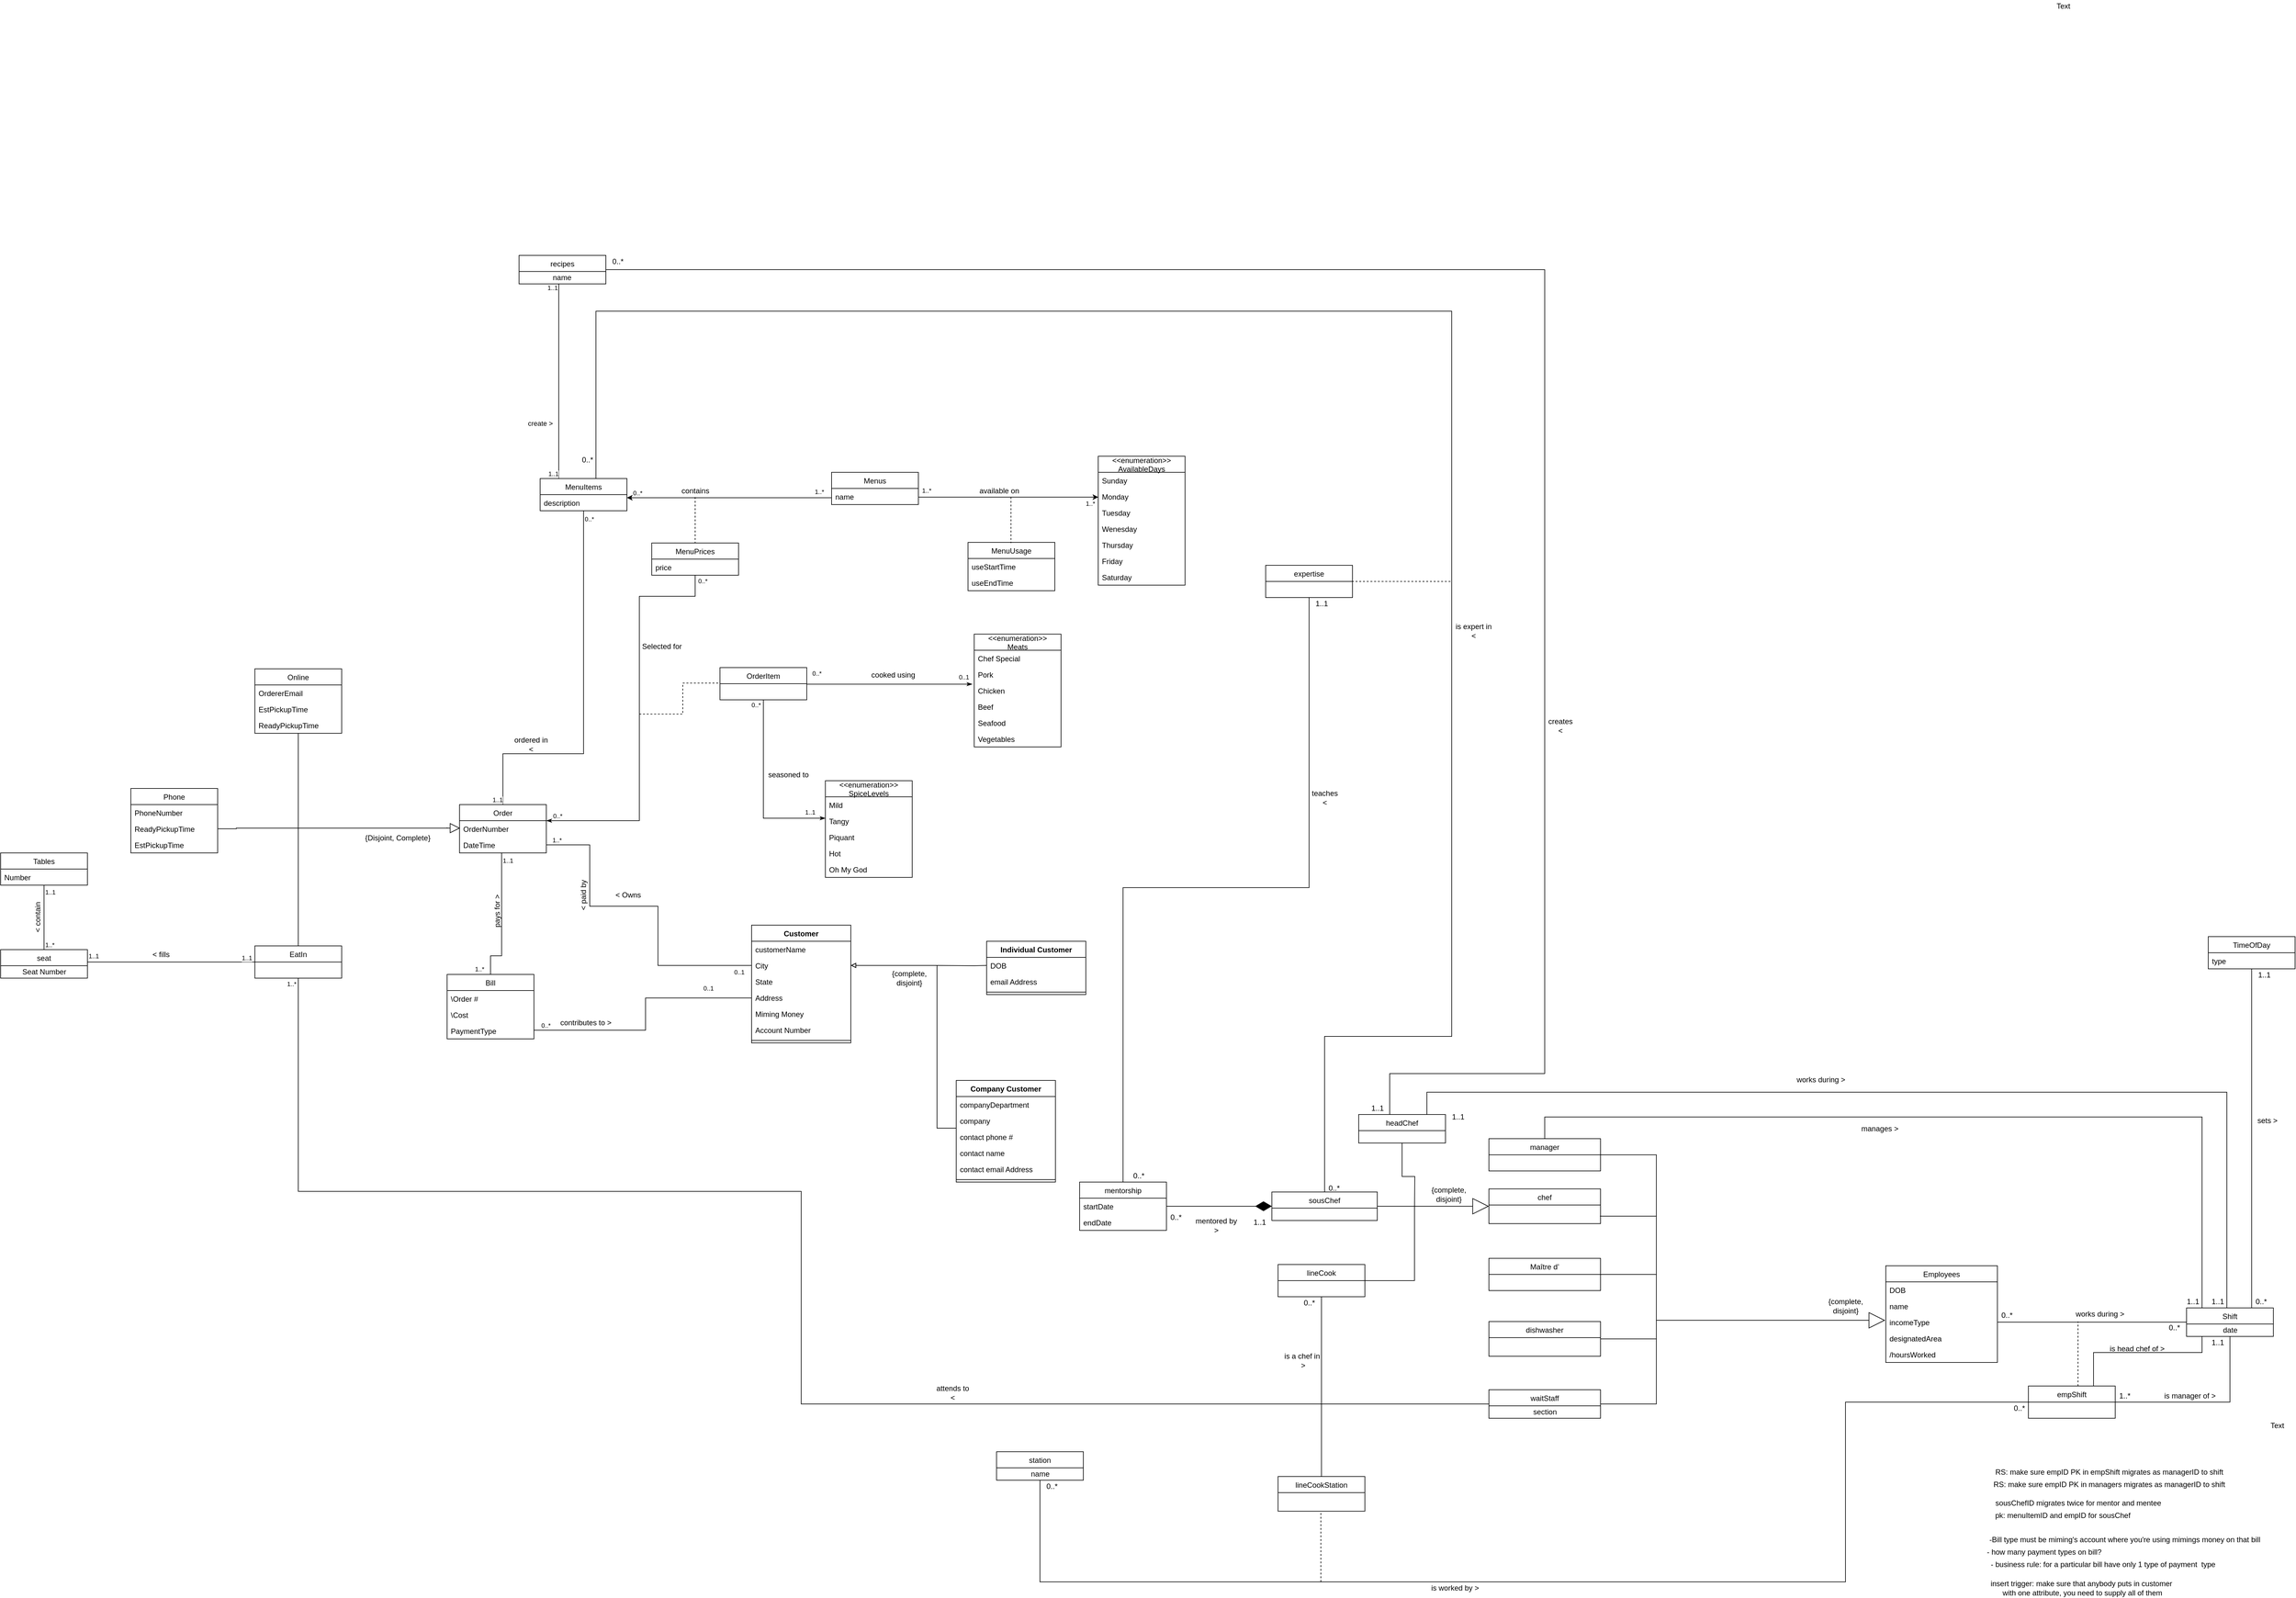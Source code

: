 <mxfile version="13.0.1" type="google" pages="2"><diagram name="UML (new)" id="ntGEMkG8qAuXyV1Ej2g5"><mxGraphModel dx="4431" dy="1534" grid="1" gridSize="10" guides="1" tooltips="1" connect="1" arrows="1" fold="1" page="0" pageScale="1" pageWidth="850" pageHeight="1100" math="0" shadow="0"><root><mxCell id="gcWakzex9jgXW6wYLGGR-0"/><mxCell id="gcWakzex9jgXW6wYLGGR-1" parent="gcWakzex9jgXW6wYLGGR-0"/><mxCell id="gcWakzex9jgXW6wYLGGR-215" value="OrderItem" style="swimlane;fontStyle=0;childLayout=stackLayout;horizontal=1;startSize=26;fillColor=none;horizontalStack=0;resizeParent=1;resizeParentMax=0;resizeLast=0;collapsible=1;marginBottom=0;" parent="gcWakzex9jgXW6wYLGGR-1" vertex="1"><mxGeometry x="-1200" y="935" width="140" height="52" as="geometry"/></mxCell><mxCell id="gcWakzex9jgXW6wYLGGR-2" value="Order" style="swimlane;fontStyle=0;childLayout=stackLayout;horizontal=1;startSize=26;fillColor=none;horizontalStack=0;resizeParent=1;resizeParentMax=0;resizeLast=0;collapsible=1;marginBottom=0;" parent="gcWakzex9jgXW6wYLGGR-1" vertex="1"><mxGeometry x="-1620" y="1156" width="140" height="78" as="geometry"/></mxCell><mxCell id="4-er6CsJR9mNoJsEavDn-1" value="OrderNumber" style="text;strokeColor=none;fillColor=none;align=left;verticalAlign=top;spacingLeft=4;spacingRight=4;overflow=hidden;rotatable=0;points=[[0,0.5],[1,0.5]];portConstraint=eastwest;" parent="gcWakzex9jgXW6wYLGGR-2" vertex="1"><mxGeometry y="26" width="140" height="26" as="geometry"/></mxCell><mxCell id="4-er6CsJR9mNoJsEavDn-2" value="DateTime" style="text;strokeColor=none;fillColor=none;align=left;verticalAlign=top;spacingLeft=4;spacingRight=4;overflow=hidden;rotatable=0;points=[[0,0.5],[1,0.5]];portConstraint=eastwest;" parent="gcWakzex9jgXW6wYLGGR-2" vertex="1"><mxGeometry y="52" width="140" height="26" as="geometry"/></mxCell><mxCell id="gcWakzex9jgXW6wYLGGR-3" value="" style="endArrow=classicThin;html=1;edgeStyle=orthogonalEdgeStyle;startArrow=none;startFill=0;endFill=1;rounded=0;entryX=-0.022;entryY=-0.011;entryDx=0;entryDy=0;entryPerimeter=0;exitX=1;exitY=0.5;exitDx=0;exitDy=0;" parent="gcWakzex9jgXW6wYLGGR-1" edge="1"><mxGeometry relative="1" as="geometry"><mxPoint x="-1060" y="957" as="sourcePoint"/><mxPoint x="-793.08" y="961.714" as="targetPoint"/><Array as="points"><mxPoint x="-1060" y="962"/></Array></mxGeometry></mxCell><mxCell id="gcWakzex9jgXW6wYLGGR-4" value="0..*" style="resizable=0;html=1;align=left;verticalAlign=bottom;labelBackgroundColor=#ffffff;fontSize=10;" parent="gcWakzex9jgXW6wYLGGR-3" connectable="0" vertex="1"><mxGeometry x="-1" relative="1" as="geometry"><mxPoint x="7" y="-5" as="offset"/></mxGeometry></mxCell><mxCell id="gcWakzex9jgXW6wYLGGR-5" value="0..1" style="resizable=0;html=1;align=right;verticalAlign=bottom;labelBackgroundColor=#ffffff;fontSize=10;" parent="gcWakzex9jgXW6wYLGGR-3" connectable="0" vertex="1"><mxGeometry x="1" relative="1" as="geometry"><mxPoint x="-4" y="-3" as="offset"/></mxGeometry></mxCell><mxCell id="gcWakzex9jgXW6wYLGGR-6" value="cooked using" style="text;html=1;align=center;verticalAlign=middle;resizable=0;points=[];autosize=1;" parent="gcWakzex9jgXW6wYLGGR-1" vertex="1"><mxGeometry x="-966" y="937" width="90" height="20" as="geometry"/></mxCell><mxCell id="gcWakzex9jgXW6wYLGGR-7" value="seasoned to" style="text;html=1;align=center;verticalAlign=middle;resizable=0;points=[];autosize=1;" parent="gcWakzex9jgXW6wYLGGR-1" vertex="1"><mxGeometry x="-1130" y="1097.5" width="80" height="20" as="geometry"/></mxCell><mxCell id="gcWakzex9jgXW6wYLGGR-8" value="contains" style="text;html=1;align=center;verticalAlign=middle;resizable=0;points=[];autosize=1;" parent="gcWakzex9jgXW6wYLGGR-1" vertex="1"><mxGeometry x="-1270" y="640" width="60" height="20" as="geometry"/></mxCell><mxCell id="gcWakzex9jgXW6wYLGGR-9" value="" style="endArrow=none;html=1;edgeStyle=orthogonalEdgeStyle;startArrow=classic;startFill=1;endFill=0;exitX=1;exitY=0.5;exitDx=0;exitDy=0;" parent="gcWakzex9jgXW6wYLGGR-1" target="gcWakzex9jgXW6wYLGGR-41" edge="1"><mxGeometry relative="1" as="geometry"><mxPoint x="-1350" y="661" as="sourcePoint"/><mxPoint x="-1300" y="650" as="targetPoint"/><Array as="points"><mxPoint x="-1030" y="661"/><mxPoint x="-1030" y="661"/></Array></mxGeometry></mxCell><mxCell id="gcWakzex9jgXW6wYLGGR-10" value="0..*" style="resizable=0;html=1;align=left;verticalAlign=bottom;labelBackgroundColor=#ffffff;fontSize=10;" parent="gcWakzex9jgXW6wYLGGR-9" connectable="0" vertex="1"><mxGeometry x="-1" relative="1" as="geometry"><mxPoint x="8" as="offset"/></mxGeometry></mxCell><mxCell id="gcWakzex9jgXW6wYLGGR-11" value="1..*" style="resizable=0;html=1;align=right;verticalAlign=bottom;labelBackgroundColor=#ffffff;fontSize=10;" parent="gcWakzex9jgXW6wYLGGR-9" connectable="0" vertex="1"><mxGeometry x="1" relative="1" as="geometry"><mxPoint x="-12" y="-2" as="offset"/></mxGeometry></mxCell><mxCell id="gcWakzex9jgXW6wYLGGR-12" value="MenuItems" style="swimlane;fontStyle=0;childLayout=stackLayout;horizontal=1;startSize=26;fillColor=none;horizontalStack=0;resizeParent=1;resizeParentMax=0;resizeLast=0;collapsible=1;marginBottom=0;" parent="gcWakzex9jgXW6wYLGGR-1" vertex="1"><mxGeometry x="-1490" y="630" width="140" height="52" as="geometry"/></mxCell><mxCell id="gcWakzex9jgXW6wYLGGR-13" value="description" style="text;strokeColor=none;fillColor=none;align=left;verticalAlign=top;spacingLeft=4;spacingRight=4;overflow=hidden;rotatable=0;points=[[0,0.5],[1,0.5]];portConstraint=eastwest;" parent="gcWakzex9jgXW6wYLGGR-12" vertex="1"><mxGeometry y="26" width="140" height="26" as="geometry"/></mxCell><mxCell id="gcWakzex9jgXW6wYLGGR-14" value="MenuPrices" style="swimlane;fontStyle=0;childLayout=stackLayout;horizontal=1;startSize=26;fillColor=none;horizontalStack=0;resizeParent=1;resizeParentMax=0;resizeLast=0;collapsible=1;marginBottom=0;" parent="gcWakzex9jgXW6wYLGGR-1" vertex="1"><mxGeometry x="-1310" y="734" width="140" height="52" as="geometry"/></mxCell><mxCell id="gcWakzex9jgXW6wYLGGR-15" value="price" style="text;strokeColor=none;fillColor=none;align=left;verticalAlign=top;spacingLeft=4;spacingRight=4;overflow=hidden;rotatable=0;points=[[0,0.5],[1,0.5]];portConstraint=eastwest;" parent="gcWakzex9jgXW6wYLGGR-14" vertex="1"><mxGeometry y="26" width="140" height="26" as="geometry"/></mxCell><mxCell id="gcWakzex9jgXW6wYLGGR-16" value="" style="endArrow=classicThin;html=1;edgeStyle=orthogonalEdgeStyle;startArrow=none;startFill=0;endFill=1;rounded=0;exitX=0.5;exitY=1;exitDx=0;exitDy=0;" parent="gcWakzex9jgXW6wYLGGR-1" source="gcWakzex9jgXW6wYLGGR-215" target="gcWakzex9jgXW6wYLGGR-26" edge="1"><mxGeometry relative="1" as="geometry"><mxPoint x="-700" y="1080" as="sourcePoint"/><mxPoint x="-884" y="1158" as="targetPoint"/><Array as="points"><mxPoint x="-1130" y="1178"/></Array></mxGeometry></mxCell><mxCell id="gcWakzex9jgXW6wYLGGR-17" value="0..*" style="resizable=0;html=1;align=left;verticalAlign=bottom;labelBackgroundColor=#ffffff;fontSize=10;" parent="gcWakzex9jgXW6wYLGGR-16" connectable="0" vertex="1"><mxGeometry x="-1" relative="1" as="geometry"><mxPoint x="-21" y="16" as="offset"/></mxGeometry></mxCell><mxCell id="gcWakzex9jgXW6wYLGGR-18" value="1..1" style="resizable=0;html=1;align=right;verticalAlign=bottom;labelBackgroundColor=#ffffff;fontSize=10;" parent="gcWakzex9jgXW6wYLGGR-16" connectable="0" vertex="1"><mxGeometry x="1" relative="1" as="geometry"><mxPoint x="-15.05" y="-2" as="offset"/></mxGeometry></mxCell><mxCell id="gcWakzex9jgXW6wYLGGR-32" value="&lt;&lt;enumeration&gt;&gt;&#10;AvailableDays" style="swimlane;fontStyle=0;childLayout=stackLayout;horizontal=1;startSize=26;fillColor=none;horizontalStack=0;resizeParent=1;resizeParentMax=0;resizeLast=0;collapsible=1;marginBottom=0;" parent="gcWakzex9jgXW6wYLGGR-1" vertex="1"><mxGeometry x="-590" y="594" width="140" height="208" as="geometry"><mxRectangle x="1001" y="40" width="130" height="30" as="alternateBounds"/></mxGeometry></mxCell><mxCell id="gcWakzex9jgXW6wYLGGR-33" value="Sunday" style="text;strokeColor=none;fillColor=none;align=left;verticalAlign=top;spacingLeft=4;spacingRight=4;overflow=hidden;rotatable=0;points=[[0,0.5],[1,0.5]];portConstraint=eastwest;" parent="gcWakzex9jgXW6wYLGGR-32" vertex="1"><mxGeometry y="26" width="140" height="26" as="geometry"/></mxCell><mxCell id="gcWakzex9jgXW6wYLGGR-34" value="Monday" style="text;strokeColor=none;fillColor=none;align=left;verticalAlign=top;spacingLeft=4;spacingRight=4;overflow=hidden;rotatable=0;points=[[0,0.5],[1,0.5]];portConstraint=eastwest;" parent="gcWakzex9jgXW6wYLGGR-32" vertex="1"><mxGeometry y="52" width="140" height="26" as="geometry"/></mxCell><mxCell id="gcWakzex9jgXW6wYLGGR-35" value="Tuesday" style="text;strokeColor=none;fillColor=none;align=left;verticalAlign=top;spacingLeft=4;spacingRight=4;overflow=hidden;rotatable=0;points=[[0,0.5],[1,0.5]];portConstraint=eastwest;" parent="gcWakzex9jgXW6wYLGGR-32" vertex="1"><mxGeometry y="78" width="140" height="26" as="geometry"/></mxCell><mxCell id="gcWakzex9jgXW6wYLGGR-36" value="Wenesday" style="text;strokeColor=none;fillColor=none;align=left;verticalAlign=top;spacingLeft=4;spacingRight=4;overflow=hidden;rotatable=0;points=[[0,0.5],[1,0.5]];portConstraint=eastwest;" parent="gcWakzex9jgXW6wYLGGR-32" vertex="1"><mxGeometry y="104" width="140" height="26" as="geometry"/></mxCell><mxCell id="Y2ALoaU7M7uwa-36EosC-0" value="Thursday" style="text;strokeColor=none;fillColor=none;align=left;verticalAlign=top;spacingLeft=4;spacingRight=4;overflow=hidden;rotatable=0;points=[[0,0.5],[1,0.5]];portConstraint=eastwest;" parent="gcWakzex9jgXW6wYLGGR-32" vertex="1"><mxGeometry y="130" width="140" height="26" as="geometry"/></mxCell><mxCell id="Y2ALoaU7M7uwa-36EosC-1" value="Friday" style="text;strokeColor=none;fillColor=none;align=left;verticalAlign=top;spacingLeft=4;spacingRight=4;overflow=hidden;rotatable=0;points=[[0,0.5],[1,0.5]];portConstraint=eastwest;" parent="gcWakzex9jgXW6wYLGGR-32" vertex="1"><mxGeometry y="156" width="140" height="26" as="geometry"/></mxCell><mxCell id="Y2ALoaU7M7uwa-36EosC-2" value="Saturday" style="text;strokeColor=none;fillColor=none;align=left;verticalAlign=top;spacingLeft=4;spacingRight=4;overflow=hidden;rotatable=0;points=[[0,0.5],[1,0.5]];portConstraint=eastwest;" parent="gcWakzex9jgXW6wYLGGR-32" vertex="1"><mxGeometry y="182" width="140" height="26" as="geometry"/></mxCell><mxCell id="gcWakzex9jgXW6wYLGGR-37" value="" style="endArrow=classic;html=1;edgeStyle=orthogonalEdgeStyle;endFill=1;rounded=0;" parent="gcWakzex9jgXW6wYLGGR-1" source="gcWakzex9jgXW6wYLGGR-41" target="gcWakzex9jgXW6wYLGGR-32" edge="1"><mxGeometry relative="1" as="geometry"><mxPoint x="-1320" y="590" as="sourcePoint"/><mxPoint x="-1160" y="590" as="targetPoint"/><Array as="points"><mxPoint x="-840" y="660"/><mxPoint x="-840" y="660"/></Array></mxGeometry></mxCell><mxCell id="gcWakzex9jgXW6wYLGGR-38" value="1..*" style="resizable=0;html=1;align=left;verticalAlign=bottom;labelBackgroundColor=#ffffff;fontSize=10;" parent="gcWakzex9jgXW6wYLGGR-37" connectable="0" vertex="1"><mxGeometry x="-1" relative="1" as="geometry"><mxPoint x="4" y="-3" as="offset"/></mxGeometry></mxCell><mxCell id="gcWakzex9jgXW6wYLGGR-39" value="1..*" style="resizable=0;html=1;align=right;verticalAlign=bottom;labelBackgroundColor=#ffffff;fontSize=10;" parent="gcWakzex9jgXW6wYLGGR-37" connectable="0" vertex="1"><mxGeometry x="1" relative="1" as="geometry"><mxPoint x="-5" y="18" as="offset"/></mxGeometry></mxCell><mxCell id="gcWakzex9jgXW6wYLGGR-40" value="available on" style="text;html=1;align=center;verticalAlign=middle;resizable=0;points=[];autosize=1;" parent="gcWakzex9jgXW6wYLGGR-1" vertex="1"><mxGeometry x="-790" y="640" width="80" height="20" as="geometry"/></mxCell><mxCell id="gcWakzex9jgXW6wYLGGR-41" value="Menus" style="swimlane;fontStyle=0;childLayout=stackLayout;horizontal=1;startSize=26;fillColor=none;horizontalStack=0;resizeParent=1;resizeParentMax=0;resizeLast=0;collapsible=1;marginBottom=0;" parent="gcWakzex9jgXW6wYLGGR-1" vertex="1"><mxGeometry x="-1020" y="620" width="140" height="52" as="geometry"/></mxCell><mxCell id="gcWakzex9jgXW6wYLGGR-42" value="name" style="text;strokeColor=none;fillColor=none;align=left;verticalAlign=top;spacingLeft=4;spacingRight=4;overflow=hidden;rotatable=0;points=[[0,0.5],[1,0.5]];portConstraint=eastwest;" parent="gcWakzex9jgXW6wYLGGR-41" vertex="1"><mxGeometry y="26" width="140" height="26" as="geometry"/></mxCell><mxCell id="gcWakzex9jgXW6wYLGGR-45" value="" style="endArrow=none;dashed=1;endFill=0;endSize=12;html=1;entryX=0.5;entryY=0;entryDx=0;entryDy=0;" parent="gcWakzex9jgXW6wYLGGR-1" target="gcWakzex9jgXW6wYLGGR-14" edge="1"><mxGeometry width="160" relative="1" as="geometry"><mxPoint x="-1240" y="660" as="sourcePoint"/><mxPoint x="-1080" y="590" as="targetPoint"/></mxGeometry></mxCell><mxCell id="gcWakzex9jgXW6wYLGGR-60" value="" style="endArrow=none;html=1;edgeStyle=orthogonalEdgeStyle;rounded=0;entryX=0.5;entryY=0;entryDx=0;entryDy=0;" parent="gcWakzex9jgXW6wYLGGR-1" target="Bt4Yn6111s5aSb7vQ8qi-0" edge="1"><mxGeometry relative="1" as="geometry"><mxPoint x="-1636" y="1194" as="sourcePoint"/><mxPoint x="-1860" y="1530" as="targetPoint"/><Array as="points"><mxPoint x="-1880" y="1194"/><mxPoint x="-1880" y="1370"/></Array></mxGeometry></mxCell><mxCell id="gcWakzex9jgXW6wYLGGR-64" value="" style="endArrow=none;html=1;endSize=12;startArrow=block;startSize=14;startFill=0;edgeStyle=orthogonalEdgeStyle;align=left;verticalAlign=bottom;rounded=0;endFill=0;exitX=0;exitY=0.5;exitDx=0;exitDy=0;entryX=1;entryY=0.5;entryDx=0;entryDy=0;" parent="gcWakzex9jgXW6wYLGGR-1" target="gcWakzex9jgXW6wYLGGR-74" edge="1"><mxGeometry x="0.887" y="70" relative="1" as="geometry"><mxPoint x="-1619" y="1194" as="sourcePoint"/><mxPoint x="-2099" y="1311" as="targetPoint"/><mxPoint as="offset"/><Array as="points"><mxPoint x="-1980" y="1194"/><mxPoint x="-1980" y="1195"/></Array></mxGeometry></mxCell><mxCell id="gcWakzex9jgXW6wYLGGR-70" value="{Disjoint, Complete}" style="text;html=1;align=center;verticalAlign=middle;resizable=0;points=[];autosize=1;" parent="gcWakzex9jgXW6wYLGGR-1" vertex="1"><mxGeometry x="-1780" y="1200" width="120" height="20" as="geometry"/></mxCell><mxCell id="gcWakzex9jgXW6wYLGGR-77" value="" style="endArrow=none;html=1;edgeStyle=orthogonalEdgeStyle;rounded=0;exitX=0.485;exitY=0.994;exitDx=0;exitDy=0;exitPerimeter=0;entryX=0.5;entryY=0;entryDx=0;entryDy=0;" parent="gcWakzex9jgXW6wYLGGR-1" source="4-er6CsJR9mNoJsEavDn-2" target="gcWakzex9jgXW6wYLGGR-94" edge="1"><mxGeometry relative="1" as="geometry"><mxPoint x="-1552" y="1240" as="sourcePoint"/><mxPoint x="-1560" y="1703.333" as="targetPoint"/><Array as="points"><mxPoint x="-1552" y="1400"/><mxPoint x="-1570" y="1400"/></Array></mxGeometry></mxCell><mxCell id="gcWakzex9jgXW6wYLGGR-78" value="1..1" style="resizable=0;html=1;align=left;verticalAlign=bottom;labelBackgroundColor=#ffffff;fontSize=10;" parent="gcWakzex9jgXW6wYLGGR-77" connectable="0" vertex="1"><mxGeometry x="-1" relative="1" as="geometry"><mxPoint y="21" as="offset"/></mxGeometry></mxCell><mxCell id="gcWakzex9jgXW6wYLGGR-79" value="1..*" style="resizable=0;html=1;align=right;verticalAlign=bottom;labelBackgroundColor=#ffffff;fontSize=10;" parent="gcWakzex9jgXW6wYLGGR-77" connectable="0" vertex="1"><mxGeometry x="1" relative="1" as="geometry"><mxPoint x="-10" as="offset"/></mxGeometry></mxCell><mxCell id="gcWakzex9jgXW6wYLGGR-83" value="" style="endArrow=none;html=1;edgeStyle=orthogonalEdgeStyle;rounded=0;exitX=0;exitY=0.5;exitDx=0;exitDy=0;" parent="gcWakzex9jgXW6wYLGGR-1" source="h7UrppxkgC2F3gu8_0YE-25" target="4-er6CsJR9mNoJsEavDn-2" edge="1"><mxGeometry relative="1" as="geometry"><mxPoint x="-1299.966" y="1364" as="sourcePoint"/><mxPoint x="-1210" y="1468" as="targetPoint"/><Array as="points"><mxPoint x="-1300" y="1416"/><mxPoint x="-1300" y="1320"/><mxPoint x="-1410" y="1320"/><mxPoint x="-1410" y="1221"/></Array></mxGeometry></mxCell><mxCell id="gcWakzex9jgXW6wYLGGR-84" value="0..1" style="resizable=0;html=1;align=left;verticalAlign=bottom;labelBackgroundColor=#ffffff;fontSize=10;" parent="gcWakzex9jgXW6wYLGGR-83" connectable="0" vertex="1"><mxGeometry x="-1" relative="1" as="geometry"><mxPoint x="-30" y="19" as="offset"/></mxGeometry></mxCell><mxCell id="gcWakzex9jgXW6wYLGGR-85" value="1..*" style="resizable=0;html=1;align=right;verticalAlign=bottom;labelBackgroundColor=#ffffff;fontSize=10;" parent="gcWakzex9jgXW6wYLGGR-83" connectable="0" vertex="1"><mxGeometry x="1" relative="1" as="geometry"><mxPoint x="25" as="offset"/></mxGeometry></mxCell><mxCell id="gcWakzex9jgXW6wYLGGR-19" value="&lt;&lt;enumeration&gt;&gt;&#10;Meats" style="swimlane;fontStyle=0;childLayout=stackLayout;horizontal=1;startSize=26;fillColor=none;horizontalStack=0;resizeParent=1;resizeParentMax=0;resizeLast=0;collapsible=1;marginBottom=0;" parent="gcWakzex9jgXW6wYLGGR-1" vertex="1"><mxGeometry x="-790" y="881" width="140" height="182" as="geometry"/></mxCell><mxCell id="gcWakzex9jgXW6wYLGGR-20" value="Chef Special" style="text;strokeColor=none;fillColor=none;align=left;verticalAlign=top;spacingLeft=4;spacingRight=4;overflow=hidden;rotatable=0;points=[[0,0.5],[1,0.5]];portConstraint=eastwest;" parent="gcWakzex9jgXW6wYLGGR-19" vertex="1"><mxGeometry y="26" width="140" height="26" as="geometry"/></mxCell><mxCell id="gcWakzex9jgXW6wYLGGR-21" value="Pork" style="text;strokeColor=none;fillColor=none;align=left;verticalAlign=top;spacingLeft=4;spacingRight=4;overflow=hidden;rotatable=0;points=[[0,0.5],[1,0.5]];portConstraint=eastwest;" parent="gcWakzex9jgXW6wYLGGR-19" vertex="1"><mxGeometry y="52" width="140" height="26" as="geometry"/></mxCell><mxCell id="gcWakzex9jgXW6wYLGGR-22" value="Chicken" style="text;strokeColor=none;fillColor=none;align=left;verticalAlign=top;spacingLeft=4;spacingRight=4;overflow=hidden;rotatable=0;points=[[0,0.5],[1,0.5]];portConstraint=eastwest;" parent="gcWakzex9jgXW6wYLGGR-19" vertex="1"><mxGeometry y="78" width="140" height="26" as="geometry"/></mxCell><mxCell id="gcWakzex9jgXW6wYLGGR-23" value="Beef" style="text;strokeColor=none;fillColor=none;align=left;verticalAlign=top;spacingLeft=4;spacingRight=4;overflow=hidden;rotatable=0;points=[[0,0.5],[1,0.5]];portConstraint=eastwest;" parent="gcWakzex9jgXW6wYLGGR-19" vertex="1"><mxGeometry y="104" width="140" height="26" as="geometry"/></mxCell><mxCell id="gcWakzex9jgXW6wYLGGR-24" value="Seafood" style="text;strokeColor=none;fillColor=none;align=left;verticalAlign=top;spacingLeft=4;spacingRight=4;overflow=hidden;rotatable=0;points=[[0,0.5],[1,0.5]];portConstraint=eastwest;" parent="gcWakzex9jgXW6wYLGGR-19" vertex="1"><mxGeometry y="130" width="140" height="26" as="geometry"/></mxCell><mxCell id="gcWakzex9jgXW6wYLGGR-25" value="Vegetables" style="text;strokeColor=none;fillColor=none;align=left;verticalAlign=top;spacingLeft=4;spacingRight=4;overflow=hidden;rotatable=0;points=[[0,0.5],[1,0.5]];portConstraint=eastwest;" parent="gcWakzex9jgXW6wYLGGR-19" vertex="1"><mxGeometry y="156" width="140" height="26" as="geometry"/></mxCell><mxCell id="Y2ALoaU7M7uwa-36EosC-3" value="MenuUsage" style="swimlane;fontStyle=0;childLayout=stackLayout;horizontal=1;startSize=26;fillColor=none;horizontalStack=0;resizeParent=1;resizeParentMax=0;resizeLast=0;collapsible=1;marginBottom=0;" parent="gcWakzex9jgXW6wYLGGR-1" vertex="1"><mxGeometry x="-800" y="733" width="140" height="78" as="geometry"/></mxCell><mxCell id="gcWakzex9jgXW6wYLGGR-43" value="useStartTime" style="text;strokeColor=none;fillColor=none;align=left;verticalAlign=top;spacingLeft=4;spacingRight=4;overflow=hidden;rotatable=0;points=[[0,0.5],[1,0.5]];portConstraint=eastwest;" parent="Y2ALoaU7M7uwa-36EosC-3" vertex="1"><mxGeometry y="26" width="140" height="26" as="geometry"/></mxCell><mxCell id="gcWakzex9jgXW6wYLGGR-44" value="useEndTime" style="text;strokeColor=none;fillColor=none;align=left;verticalAlign=top;spacingLeft=4;spacingRight=4;overflow=hidden;rotatable=0;points=[[0,0.5],[1,0.5]];portConstraint=eastwest;" parent="Y2ALoaU7M7uwa-36EosC-3" vertex="1"><mxGeometry y="52" width="140" height="26" as="geometry"/></mxCell><mxCell id="gcWakzex9jgXW6wYLGGR-116" value="" style="endArrow=none;html=1;edgeStyle=orthogonalEdgeStyle;entryX=0.75;entryY=0;entryDx=0;entryDy=0;rounded=0;" parent="gcWakzex9jgXW6wYLGGR-1" source="gcWakzex9jgXW6wYLGGR-145" target="gcWakzex9jgXW6wYLGGR-143" edge="1"><mxGeometry relative="1" as="geometry"><mxPoint x="1590" y="2046" as="sourcePoint"/><mxPoint x="1850" y="1816" as="targetPoint"/><Array as="points"/></mxGeometry></mxCell><mxCell id="gcWakzex9jgXW6wYLGGR-117" value="" style="endArrow=none;html=1;edgeStyle=orthogonalEdgeStyle;rounded=0;" parent="gcWakzex9jgXW6wYLGGR-1" source="gcWakzex9jgXW6wYLGGR-119" target="gcWakzex9jgXW6wYLGGR-143" edge="1"><mxGeometry relative="1" as="geometry"><mxPoint x="1590" y="2046" as="sourcePoint"/><mxPoint x="1750" y="2046" as="targetPoint"/><Array as="points"><mxPoint x="930" y="1991"/><mxPoint x="930" y="1991"/></Array></mxGeometry></mxCell><mxCell id="gcWakzex9jgXW6wYLGGR-118" value="" style="endArrow=none;html=1;edgeStyle=orthogonalEdgeStyle;dashed=1;rounded=0;" parent="gcWakzex9jgXW6wYLGGR-1" source="gcWakzex9jgXW6wYLGGR-126" edge="1"><mxGeometry relative="1" as="geometry"><mxPoint x="1840" y="2096" as="sourcePoint"/><mxPoint x="990" y="1990" as="targetPoint"/><Array as="points"><mxPoint x="990" y="1990"/></Array></mxGeometry></mxCell><mxCell id="gcWakzex9jgXW6wYLGGR-89" value="Online" style="swimlane;fontStyle=0;childLayout=stackLayout;horizontal=1;startSize=26;fillColor=none;horizontalStack=0;resizeParent=1;resizeParentMax=0;resizeLast=0;collapsible=1;marginBottom=0;" parent="gcWakzex9jgXW6wYLGGR-1" vertex="1"><mxGeometry x="-1950" y="937" width="140" height="104" as="geometry"/></mxCell><mxCell id="gcWakzex9jgXW6wYLGGR-91" value="OrdererEmail" style="text;strokeColor=none;fillColor=none;align=left;verticalAlign=top;spacingLeft=4;spacingRight=4;overflow=hidden;rotatable=0;points=[[0,0.5],[1,0.5]];portConstraint=eastwest;" parent="gcWakzex9jgXW6wYLGGR-89" vertex="1"><mxGeometry y="26" width="140" height="26" as="geometry"/></mxCell><mxCell id="vTurXlr-qmIFST1HaFHc-1" value="EstPickupTime" style="text;strokeColor=none;fillColor=none;align=left;verticalAlign=top;spacingLeft=4;spacingRight=4;overflow=hidden;rotatable=0;points=[[0,0.5],[1,0.5]];portConstraint=eastwest;" parent="gcWakzex9jgXW6wYLGGR-89" vertex="1"><mxGeometry y="52" width="140" height="26" as="geometry"/></mxCell><mxCell id="vTurXlr-qmIFST1HaFHc-0" value="ReadyPickupTime" style="text;strokeColor=none;fillColor=none;align=left;verticalAlign=top;spacingLeft=4;spacingRight=4;overflow=hidden;rotatable=0;points=[[0,0.5],[1,0.5]];portConstraint=eastwest;" parent="gcWakzex9jgXW6wYLGGR-89" vertex="1"><mxGeometry y="78" width="140" height="26" as="geometry"/></mxCell><mxCell id="gcWakzex9jgXW6wYLGGR-148" value="recipes" style="swimlane;fontStyle=0;childLayout=stackLayout;horizontal=1;startSize=26;fillColor=none;horizontalStack=0;resizeParent=1;resizeParentMax=0;resizeLast=0;collapsible=1;marginBottom=0;" parent="gcWakzex9jgXW6wYLGGR-1" vertex="1"><mxGeometry x="-1524" y="270" width="140" height="46" as="geometry"/></mxCell><mxCell id="gcWakzex9jgXW6wYLGGR-26" value="&lt;&lt;enumeration&gt;&gt;&#10;SpiceLevels" style="swimlane;fontStyle=0;childLayout=stackLayout;horizontal=1;startSize=26;fillColor=none;horizontalStack=0;resizeParent=1;resizeParentMax=0;resizeLast=0;collapsible=1;marginBottom=0;" parent="gcWakzex9jgXW6wYLGGR-1" vertex="1"><mxGeometry x="-1030" y="1117.5" width="140" height="156" as="geometry"/></mxCell><mxCell id="gcWakzex9jgXW6wYLGGR-27" value="Mild" style="text;strokeColor=none;fillColor=none;align=left;verticalAlign=top;spacingLeft=4;spacingRight=4;overflow=hidden;rotatable=0;points=[[0,0.5],[1,0.5]];portConstraint=eastwest;" parent="gcWakzex9jgXW6wYLGGR-26" vertex="1"><mxGeometry y="26" width="140" height="26" as="geometry"/></mxCell><mxCell id="gcWakzex9jgXW6wYLGGR-28" value="Tangy" style="text;strokeColor=none;fillColor=none;align=left;verticalAlign=top;spacingLeft=4;spacingRight=4;overflow=hidden;rotatable=0;points=[[0,0.5],[1,0.5]];portConstraint=eastwest;" parent="gcWakzex9jgXW6wYLGGR-26" vertex="1"><mxGeometry y="52" width="140" height="26" as="geometry"/></mxCell><mxCell id="gcWakzex9jgXW6wYLGGR-29" value="Piquant" style="text;strokeColor=none;fillColor=none;align=left;verticalAlign=top;spacingLeft=4;spacingRight=4;overflow=hidden;rotatable=0;points=[[0,0.5],[1,0.5]];portConstraint=eastwest;" parent="gcWakzex9jgXW6wYLGGR-26" vertex="1"><mxGeometry y="78" width="140" height="26" as="geometry"/></mxCell><mxCell id="gcWakzex9jgXW6wYLGGR-30" value="Hot" style="text;strokeColor=none;fillColor=none;align=left;verticalAlign=top;spacingLeft=4;spacingRight=4;overflow=hidden;rotatable=0;points=[[0,0.5],[1,0.5]];portConstraint=eastwest;" parent="gcWakzex9jgXW6wYLGGR-26" vertex="1"><mxGeometry y="104" width="140" height="26" as="geometry"/></mxCell><mxCell id="gcWakzex9jgXW6wYLGGR-31" value="Oh My God" style="text;strokeColor=none;fillColor=none;align=left;verticalAlign=top;spacingLeft=4;spacingRight=4;overflow=hidden;rotatable=0;points=[[0,0.5],[1,0.5]];portConstraint=eastwest;" parent="gcWakzex9jgXW6wYLGGR-26" vertex="1"><mxGeometry y="130" width="140" height="26" as="geometry"/></mxCell><mxCell id="gcWakzex9jgXW6wYLGGR-72" value="Phone" style="swimlane;fontStyle=0;childLayout=stackLayout;horizontal=1;startSize=26;fillColor=none;horizontalStack=0;resizeParent=1;resizeParentMax=0;resizeLast=0;collapsible=1;marginBottom=0;" parent="gcWakzex9jgXW6wYLGGR-1" vertex="1"><mxGeometry x="-2150" y="1130" width="140" height="104" as="geometry"/></mxCell><mxCell id="gcWakzex9jgXW6wYLGGR-74" value="PhoneNumber" style="text;strokeColor=none;fillColor=none;align=left;verticalAlign=top;spacingLeft=4;spacingRight=4;overflow=hidden;rotatable=0;points=[[0,0.5],[1,0.5]];portConstraint=eastwest;" parent="gcWakzex9jgXW6wYLGGR-72" vertex="1"><mxGeometry y="26" width="140" height="26" as="geometry"/></mxCell><mxCell id="gcWakzex9jgXW6wYLGGR-87" value="ReadyPickupTime" style="text;strokeColor=none;fillColor=none;align=left;verticalAlign=top;spacingLeft=4;spacingRight=4;overflow=hidden;rotatable=0;points=[[0,0.5],[1,0.5]];portConstraint=eastwest;" parent="gcWakzex9jgXW6wYLGGR-72" vertex="1"><mxGeometry y="52" width="140" height="26" as="geometry"/></mxCell><mxCell id="gcWakzex9jgXW6wYLGGR-88" value="EstPickupTime" style="text;strokeColor=none;fillColor=none;align=left;verticalAlign=top;spacingLeft=4;spacingRight=4;overflow=hidden;rotatable=0;points=[[0,0.5],[1,0.5]];portConstraint=eastwest;" parent="gcWakzex9jgXW6wYLGGR-72" vertex="1"><mxGeometry y="78" width="140" height="26" as="geometry"/></mxCell><mxCell id="gcWakzex9jgXW6wYLGGR-119" value="Employees" style="swimlane;fontStyle=0;childLayout=stackLayout;horizontal=1;startSize=26;fillColor=none;horizontalStack=0;resizeParent=1;resizeParentMax=0;resizeLast=0;collapsible=1;marginBottom=0;" parent="gcWakzex9jgXW6wYLGGR-1" vertex="1"><mxGeometry x="680" y="1900" width="180" height="156" as="geometry"/></mxCell><mxCell id="gcWakzex9jgXW6wYLGGR-120" value="DOB" style="text;strokeColor=none;fillColor=none;align=left;verticalAlign=top;spacingLeft=4;spacingRight=4;overflow=hidden;rotatable=0;points=[[0,0.5],[1,0.5]];portConstraint=eastwest;" parent="gcWakzex9jgXW6wYLGGR-119" vertex="1"><mxGeometry y="26" width="180" height="26" as="geometry"/></mxCell><mxCell id="gcWakzex9jgXW6wYLGGR-121" value="name" style="text;strokeColor=none;fillColor=none;align=left;verticalAlign=top;spacingLeft=4;spacingRight=4;overflow=hidden;rotatable=0;points=[[0,0.5],[1,0.5]];portConstraint=eastwest;" parent="gcWakzex9jgXW6wYLGGR-119" vertex="1"><mxGeometry y="52" width="180" height="26" as="geometry"/></mxCell><mxCell id="gcWakzex9jgXW6wYLGGR-122" value="incomeType" style="text;strokeColor=none;fillColor=none;align=left;verticalAlign=top;spacingLeft=4;spacingRight=4;overflow=hidden;rotatable=0;points=[[0,0.5],[1,0.5]];portConstraint=eastwest;" parent="gcWakzex9jgXW6wYLGGR-119" vertex="1"><mxGeometry y="78" width="180" height="26" as="geometry"/></mxCell><mxCell id="gcWakzex9jgXW6wYLGGR-123" value="designatedArea" style="text;strokeColor=none;fillColor=none;align=left;verticalAlign=top;spacingLeft=4;spacingRight=4;overflow=hidden;rotatable=0;points=[[0,0.5],[1,0.5]];portConstraint=eastwest;" parent="gcWakzex9jgXW6wYLGGR-119" vertex="1"><mxGeometry y="104" width="180" height="26" as="geometry"/></mxCell><mxCell id="gcWakzex9jgXW6wYLGGR-124" value="/hoursWorked" style="text;strokeColor=none;fillColor=none;align=left;verticalAlign=top;spacingLeft=4;spacingRight=4;overflow=hidden;rotatable=0;points=[[0,0.5],[1,0.5]];portConstraint=eastwest;" parent="gcWakzex9jgXW6wYLGGR-119" vertex="1"><mxGeometry y="130" width="180" height="26" as="geometry"/></mxCell><mxCell id="gcWakzex9jgXW6wYLGGR-94" value="Bill" style="swimlane;fontStyle=0;childLayout=stackLayout;horizontal=1;startSize=26;fillColor=none;horizontalStack=0;resizeParent=1;resizeParentMax=0;resizeLast=0;collapsible=1;marginBottom=0;" parent="gcWakzex9jgXW6wYLGGR-1" vertex="1"><mxGeometry x="-1640" y="1430" width="140" height="104" as="geometry"/></mxCell><mxCell id="gcWakzex9jgXW6wYLGGR-95" value="\Order #" style="text;strokeColor=none;fillColor=none;align=left;verticalAlign=top;spacingLeft=4;spacingRight=4;overflow=hidden;rotatable=0;points=[[0,0.5],[1,0.5]];portConstraint=eastwest;" parent="gcWakzex9jgXW6wYLGGR-94" vertex="1"><mxGeometry y="26" width="140" height="26" as="geometry"/></mxCell><mxCell id="gcWakzex9jgXW6wYLGGR-97" value="\Cost" style="text;strokeColor=none;fillColor=none;align=left;verticalAlign=top;spacingLeft=4;spacingRight=4;overflow=hidden;rotatable=0;points=[[0,0.5],[1,0.5]];portConstraint=eastwest;" parent="gcWakzex9jgXW6wYLGGR-94" vertex="1"><mxGeometry y="52" width="140" height="26" as="geometry"/></mxCell><mxCell id="jQlxvt-U_T3GxEdJIPy5-0" value="PaymentType" style="text;strokeColor=none;fillColor=none;align=left;verticalAlign=top;spacingLeft=4;spacingRight=4;overflow=hidden;rotatable=0;points=[[0,0.5],[1,0.5]];portConstraint=eastwest;" parent="gcWakzex9jgXW6wYLGGR-94" vertex="1"><mxGeometry y="78" width="140" height="26" as="geometry"/></mxCell><mxCell id="EiZEAWrmp9Gst01PhzoX-5" value="expertise" style="swimlane;fontStyle=0;childLayout=stackLayout;horizontal=1;startSize=26;fillColor=none;horizontalStack=0;resizeParent=1;resizeParentMax=0;resizeLast=0;collapsible=1;marginBottom=0;" parent="gcWakzex9jgXW6wYLGGR-1" vertex="1"><mxGeometry x="-320" y="770" width="140" height="52" as="geometry"><mxRectangle x="-1200" y="-600" width="90" height="26" as="alternateBounds"/></mxGeometry></mxCell><mxCell id="gcWakzex9jgXW6wYLGGR-99" value="Tables" style="swimlane;fontStyle=0;childLayout=stackLayout;horizontal=1;startSize=26;fillColor=none;horizontalStack=0;resizeParent=1;resizeParentMax=0;resizeLast=0;collapsible=1;marginBottom=0;" parent="gcWakzex9jgXW6wYLGGR-1" vertex="1"><mxGeometry x="-2360" y="1234" width="140" height="52" as="geometry"/></mxCell><mxCell id="gcWakzex9jgXW6wYLGGR-100" value="Number" style="text;strokeColor=none;fillColor=none;align=left;verticalAlign=top;spacingLeft=4;spacingRight=4;overflow=hidden;rotatable=0;points=[[0,0.5],[1,0.5]];portConstraint=eastwest;" parent="gcWakzex9jgXW6wYLGGR-99" vertex="1"><mxGeometry y="26" width="140" height="26" as="geometry"/></mxCell><mxCell id="gcWakzex9jgXW6wYLGGR-126" value="empShift" style="swimlane;fontStyle=0;childLayout=stackLayout;horizontal=1;startSize=26;fillColor=none;horizontalStack=0;resizeParent=1;resizeParentMax=0;resizeLast=0;collapsible=1;marginBottom=0;" parent="gcWakzex9jgXW6wYLGGR-1" vertex="1"><mxGeometry x="910" y="2094" width="140" height="52" as="geometry"/></mxCell><mxCell id="h7UrppxkgC2F3gu8_0YE-22" value="" style="endArrow=none;html=1;edgeStyle=orthogonalEdgeStyle;exitX=1;exitY=0.5;exitDx=0;exitDy=0;entryX=0;entryY=-0.038;entryDx=0;entryDy=0;entryPerimeter=0;rounded=0;endFill=0;startArrow=block;startFill=0;strokeWidth=1;" parent="gcWakzex9jgXW6wYLGGR-1" source="h7UrppxkgC2F3gu8_0YE-25" target="h7UrppxkgC2F3gu8_0YE-34" edge="1"><mxGeometry relative="1" as="geometry"><mxPoint x="-1040" y="1403.5" as="sourcePoint"/><mxPoint x="-880" y="1403.5" as="targetPoint"/><Array as="points"><mxPoint x="-850" y="1416"/><mxPoint x="-850" y="1678"/></Array></mxGeometry></mxCell><mxCell id="gcWakzex9jgXW6wYLGGR-128" value="waitStaff" style="swimlane;fontStyle=0;childLayout=stackLayout;horizontal=1;startSize=26;fillColor=none;horizontalStack=0;resizeParent=1;resizeParentMax=0;resizeLast=0;collapsible=1;marginBottom=0;" parent="gcWakzex9jgXW6wYLGGR-1" vertex="1"><mxGeometry x="40" y="2100" width="180" height="46" as="geometry"/></mxCell><mxCell id="gcWakzex9jgXW6wYLGGR-129" value="section" style="text;html=1;align=center;verticalAlign=middle;resizable=0;points=[];autosize=1;" parent="gcWakzex9jgXW6wYLGGR-128" vertex="1"><mxGeometry y="26" width="180" height="20" as="geometry"/></mxCell><mxCell id="h7UrppxkgC2F3gu8_0YE-30" value="" style="endArrow=none;html=1;edgeStyle=orthogonalEdgeStyle;exitX=1;exitY=0.5;exitDx=0;exitDy=0;entryX=0;entryY=0.5;entryDx=0;entryDy=0;rounded=0;endFill=0;startArrow=block;startFill=0;strokeWidth=1;" parent="gcWakzex9jgXW6wYLGGR-1" source="h7UrppxkgC2F3gu8_0YE-25" target="h7UrppxkgC2F3gu8_0YE-39" edge="1"><mxGeometry relative="1" as="geometry"><mxPoint x="-980" y="1307.49" as="sourcePoint"/><mxPoint x="-791.92" y="1228.068" as="targetPoint"/><Array as="points"><mxPoint x="-850" y="1416"/><mxPoint x="-790" y="1416"/><mxPoint x="-790" y="1461"/></Array></mxGeometry></mxCell><mxCell id="gcWakzex9jgXW6wYLGGR-130" value="dishwasher" style="swimlane;fontStyle=0;childLayout=stackLayout;horizontal=1;startSize=26;fillColor=none;horizontalStack=0;resizeParent=1;resizeParentMax=0;resizeLast=0;collapsible=1;marginBottom=0;" parent="gcWakzex9jgXW6wYLGGR-1" vertex="1"><mxGeometry x="40" y="1990" width="180" height="56" as="geometry"/></mxCell><mxCell id="h7UrppxkgC2F3gu8_0YE-42" value="{complete,&lt;br&gt;disjoint}" style="text;html=1;align=center;verticalAlign=middle;resizable=0;points=[];autosize=1;" parent="gcWakzex9jgXW6wYLGGR-1" vertex="1"><mxGeometry x="-930" y="1421" width="70" height="30" as="geometry"/></mxCell><mxCell id="gcWakzex9jgXW6wYLGGR-131" value="Maître d’" style="swimlane;fontStyle=0;childLayout=stackLayout;horizontal=1;startSize=26;fillColor=none;horizontalStack=0;resizeParent=1;resizeParentMax=0;resizeLast=0;collapsible=1;marginBottom=0;" parent="gcWakzex9jgXW6wYLGGR-1" vertex="1"><mxGeometry x="40" y="1888" width="180" height="52" as="geometry"/></mxCell><mxCell id="gcWakzex9jgXW6wYLGGR-132" value="chef" style="swimlane;fontStyle=0;childLayout=stackLayout;horizontal=1;startSize=26;fillColor=none;horizontalStack=0;resizeParent=1;resizeParentMax=0;resizeLast=0;collapsible=1;marginBottom=0;" parent="gcWakzex9jgXW6wYLGGR-1" vertex="1"><mxGeometry x="40" y="1776" width="180" height="56" as="geometry"/></mxCell><mxCell id="h7UrppxkgC2F3gu8_0YE-38" value="Individual Customer" style="swimlane;fontStyle=1;align=center;verticalAlign=top;childLayout=stackLayout;horizontal=1;startSize=26;horizontalStack=0;resizeParent=1;resizeParentMax=0;resizeLast=0;collapsible=1;marginBottom=0;" parent="gcWakzex9jgXW6wYLGGR-1" vertex="1"><mxGeometry x="-770" y="1376.5" width="160" height="86" as="geometry"/></mxCell><mxCell id="h7UrppxkgC2F3gu8_0YE-39" value="DOB" style="text;strokeColor=none;fillColor=none;align=left;verticalAlign=top;spacingLeft=4;spacingRight=4;overflow=hidden;rotatable=0;points=[[0,0.5],[1,0.5]];portConstraint=eastwest;" parent="h7UrppxkgC2F3gu8_0YE-38" vertex="1"><mxGeometry y="26" width="160" height="26" as="geometry"/></mxCell><mxCell id="h7UrppxkgC2F3gu8_0YE-40" value="email Address" style="text;strokeColor=none;fillColor=none;align=left;verticalAlign=top;spacingLeft=4;spacingRight=4;overflow=hidden;rotatable=0;points=[[0,0.5],[1,0.5]];portConstraint=eastwest;" parent="h7UrppxkgC2F3gu8_0YE-38" vertex="1"><mxGeometry y="52" width="160" height="26" as="geometry"/></mxCell><mxCell id="h7UrppxkgC2F3gu8_0YE-41" value="" style="line;strokeWidth=1;fillColor=none;align=left;verticalAlign=middle;spacingTop=-1;spacingLeft=3;spacingRight=3;rotatable=0;labelPosition=right;points=[];portConstraint=eastwest;" parent="h7UrppxkgC2F3gu8_0YE-38" vertex="1"><mxGeometry y="78" width="160" height="8" as="geometry"/></mxCell><mxCell id="gcWakzex9jgXW6wYLGGR-134" value="mentorship" style="swimlane;fontStyle=0;childLayout=stackLayout;horizontal=1;startSize=26;fillColor=none;horizontalStack=0;resizeParent=1;resizeParentMax=0;resizeLast=0;collapsible=1;marginBottom=0;" parent="gcWakzex9jgXW6wYLGGR-1" vertex="1"><mxGeometry x="-620" y="1765" width="140" height="78" as="geometry"><mxRectangle x="-1200" y="-600" width="90" height="26" as="alternateBounds"/></mxGeometry></mxCell><mxCell id="gcWakzex9jgXW6wYLGGR-135" value="startDate" style="text;strokeColor=none;fillColor=none;align=left;verticalAlign=top;spacingLeft=4;spacingRight=4;overflow=hidden;rotatable=0;points=[[0,0.5],[1,0.5]];portConstraint=eastwest;" parent="gcWakzex9jgXW6wYLGGR-134" vertex="1"><mxGeometry y="26" width="140" height="26" as="geometry"/></mxCell><mxCell id="gcWakzex9jgXW6wYLGGR-136" value="endDate" style="text;strokeColor=none;fillColor=none;align=left;verticalAlign=top;spacingLeft=4;spacingRight=4;overflow=hidden;rotatable=0;points=[[0,0.5],[1,0.5]];portConstraint=eastwest;" parent="gcWakzex9jgXW6wYLGGR-134" vertex="1"><mxGeometry y="52" width="140" height="26" as="geometry"/></mxCell><mxCell id="gcWakzex9jgXW6wYLGGR-139" value="lineCook" style="swimlane;fontStyle=0;childLayout=stackLayout;horizontal=1;startSize=26;fillColor=none;horizontalStack=0;resizeParent=1;resizeParentMax=0;resizeLast=0;collapsible=1;marginBottom=0;" parent="gcWakzex9jgXW6wYLGGR-1" vertex="1"><mxGeometry x="-300" y="1898" width="140" height="52" as="geometry"/></mxCell><mxCell id="gcWakzex9jgXW6wYLGGR-143" value="Shift" style="swimlane;fontStyle=0;childLayout=stackLayout;horizontal=1;startSize=26;fillColor=none;horizontalStack=0;resizeParent=1;resizeParentMax=0;resizeLast=0;collapsible=1;marginBottom=0;" parent="gcWakzex9jgXW6wYLGGR-1" vertex="1"><mxGeometry x="1165" y="1968" width="140" height="46" as="geometry"/></mxCell><mxCell id="gcWakzex9jgXW6wYLGGR-144" value="date" style="text;html=1;align=center;verticalAlign=middle;resizable=0;points=[];autosize=1;" parent="gcWakzex9jgXW6wYLGGR-143" vertex="1"><mxGeometry y="26" width="140" height="20" as="geometry"/></mxCell><mxCell id="gcWakzex9jgXW6wYLGGR-147" value="" style="endArrow=none;html=1;edgeStyle=orthogonalEdgeStyle;rounded=0;entryX=1;entryY=0.5;entryDx=0;entryDy=0;" parent="gcWakzex9jgXW6wYLGGR-1" source="gcWakzex9jgXW6wYLGGR-127" target="gcWakzex9jgXW6wYLGGR-148" edge="1"><mxGeometry relative="1" as="geometry"><mxPoint x="590" y="1189" as="sourcePoint"/><mxPoint x="650" y="1376" as="targetPoint"/><Array as="points"><mxPoint x="-120" y="1590"/><mxPoint x="130" y="1590"/><mxPoint x="130" y="293"/></Array></mxGeometry></mxCell><mxCell id="gcWakzex9jgXW6wYLGGR-150" value="" style="endArrow=block;endFill=0;endSize=24;html=1;rounded=0;" parent="gcWakzex9jgXW6wYLGGR-1" edge="1"><mxGeometry width="160" relative="1" as="geometry"><mxPoint x="219" y="1820" as="sourcePoint"/><mxPoint x="679" y="1988" as="targetPoint"/><Array as="points"><mxPoint x="310" y="1820"/><mxPoint x="310" y="1900"/><mxPoint x="310" y="1988"/></Array></mxGeometry></mxCell><mxCell id="gcWakzex9jgXW6wYLGGR-151" value="{complete, &lt;br&gt;disjoint}" style="text;html=1;align=center;verticalAlign=middle;resizable=0;points=[];autosize=1;" parent="gcWakzex9jgXW6wYLGGR-1" vertex="1"><mxGeometry x="580" y="1950" width="70" height="30" as="geometry"/></mxCell><mxCell id="gcWakzex9jgXW6wYLGGR-152" value="" style="endArrow=block;endFill=0;endSize=24;html=1;rounded=0;exitX=1;exitY=0.5;exitDx=0;exitDy=0;" parent="gcWakzex9jgXW6wYLGGR-1" source="gcWakzex9jgXW6wYLGGR-153" target="gcWakzex9jgXW6wYLGGR-132" edge="1"><mxGeometry width="160" relative="1" as="geometry"><mxPoint x="-70" y="1804" as="sourcePoint"/><mxPoint x="-10.0" y="1690.52" as="targetPoint"/><Array as="points"><mxPoint x="-20" y="1804"/></Array></mxGeometry></mxCell><mxCell id="gcWakzex9jgXW6wYLGGR-153" value="sousChef" style="swimlane;fontStyle=0;childLayout=stackLayout;horizontal=1;startSize=26;fillColor=none;horizontalStack=0;resizeParent=1;resizeParentMax=0;resizeLast=0;collapsible=1;marginBottom=0;" parent="gcWakzex9jgXW6wYLGGR-1" vertex="1"><mxGeometry x="-310" y="1781" width="170" height="46" as="geometry"><mxRectangle x="-850" y="-600" width="80" height="26" as="alternateBounds"/></mxGeometry></mxCell><mxCell id="gcWakzex9jgXW6wYLGGR-154" value="" style="endArrow=none;html=1;edgeStyle=orthogonalEdgeStyle;rounded=0;" parent="gcWakzex9jgXW6wYLGGR-1" source="gcWakzex9jgXW6wYLGGR-127" edge="1"><mxGeometry relative="1" as="geometry"><mxPoint x="-100" y="1730" as="sourcePoint"/><mxPoint x="-80" y="1810" as="targetPoint"/><Array as="points"/></mxGeometry></mxCell><mxCell id="gcWakzex9jgXW6wYLGGR-155" value="{complete, &lt;br&gt;disjoint}" style="text;html=1;align=center;verticalAlign=middle;resizable=0;points=[];autosize=1;" parent="gcWakzex9jgXW6wYLGGR-1" vertex="1"><mxGeometry x="-60" y="1770" width="70" height="30" as="geometry"/></mxCell><mxCell id="gcWakzex9jgXW6wYLGGR-156" value="0..*" style="text;html=1;align=center;verticalAlign=middle;resizable=0;points=[];autosize=1;" parent="gcWakzex9jgXW6wYLGGR-1" vertex="1"><mxGeometry x="1270" y="1948" width="30" height="20" as="geometry"/></mxCell><mxCell id="gcWakzex9jgXW6wYLGGR-157" value="1..1&lt;br&gt;" style="text;html=1;align=center;verticalAlign=middle;resizable=0;points=[];autosize=1;" parent="gcWakzex9jgXW6wYLGGR-1" vertex="1"><mxGeometry x="1270" y="1421" width="40" height="20" as="geometry"/></mxCell><mxCell id="gcWakzex9jgXW6wYLGGR-158" value="0..*" style="text;html=1;align=center;verticalAlign=middle;resizable=0;points=[];autosize=1;" parent="gcWakzex9jgXW6wYLGGR-1" vertex="1"><mxGeometry x="860" y="1970" width="30" height="20" as="geometry"/></mxCell><mxCell id="gcWakzex9jgXW6wYLGGR-159" value="sets &amp;gt;" style="text;html=1;align=center;verticalAlign=middle;resizable=0;points=[];autosize=1;" parent="gcWakzex9jgXW6wYLGGR-1" vertex="1"><mxGeometry x="1270" y="1656" width="50" height="20" as="geometry"/></mxCell><mxCell id="gcWakzex9jgXW6wYLGGR-160" value="creates&lt;br&gt;&amp;lt;" style="text;html=1;align=center;verticalAlign=middle;resizable=0;points=[];autosize=1;" parent="gcWakzex9jgXW6wYLGGR-1" vertex="1"><mxGeometry x="130" y="1014" width="50" height="30" as="geometry"/></mxCell><mxCell id="gcWakzex9jgXW6wYLGGR-161" value="works during &amp;gt;" style="text;html=1;align=center;verticalAlign=middle;resizable=0;points=[];autosize=1;" parent="gcWakzex9jgXW6wYLGGR-1" vertex="1"><mxGeometry x="980" y="1968" width="90" height="20" as="geometry"/></mxCell><mxCell id="Bt4Yn6111s5aSb7vQ8qi-5" value="" style="edgeStyle=orthogonalEdgeStyle;rounded=0;orthogonalLoop=1;jettySize=auto;html=1;startArrow=none;startFill=0;endArrow=none;endFill=0;fillColor=#f8cecc;strokeColor=#000000;" parent="gcWakzex9jgXW6wYLGGR-1" source="gcWakzex9jgXW6wYLGGR-99" target="Bt4Yn6111s5aSb7vQ8qi-1" edge="1"><mxGeometry relative="1" as="geometry"/></mxCell><mxCell id="h7UrppxkgC2F3gu8_0YE-31" value="Company Customer" style="swimlane;fontStyle=1;align=center;verticalAlign=top;childLayout=stackLayout;horizontal=1;startSize=26;horizontalStack=0;resizeParent=1;resizeParentMax=0;resizeLast=0;collapsible=1;marginBottom=0;" parent="gcWakzex9jgXW6wYLGGR-1" vertex="1"><mxGeometry x="-819" y="1601" width="160" height="164" as="geometry"/></mxCell><mxCell id="h7UrppxkgC2F3gu8_0YE-32" value="companyDepartment" style="text;strokeColor=none;fillColor=none;align=left;verticalAlign=top;spacingLeft=4;spacingRight=4;overflow=hidden;rotatable=0;points=[[0,0.5],[1,0.5]];portConstraint=eastwest;" parent="h7UrppxkgC2F3gu8_0YE-31" vertex="1"><mxGeometry y="26" width="160" height="26" as="geometry"/></mxCell><mxCell id="h7UrppxkgC2F3gu8_0YE-33" value="company" style="text;strokeColor=none;fillColor=none;align=left;verticalAlign=top;spacingLeft=4;spacingRight=4;overflow=hidden;rotatable=0;points=[[0,0.5],[1,0.5]];portConstraint=eastwest;" parent="h7UrppxkgC2F3gu8_0YE-31" vertex="1"><mxGeometry y="52" width="160" height="26" as="geometry"/></mxCell><mxCell id="h7UrppxkgC2F3gu8_0YE-34" value="contact phone #" style="text;strokeColor=none;fillColor=none;align=left;verticalAlign=top;spacingLeft=4;spacingRight=4;overflow=hidden;rotatable=0;points=[[0,0.5],[1,0.5]];portConstraint=eastwest;" parent="h7UrppxkgC2F3gu8_0YE-31" vertex="1"><mxGeometry y="78" width="160" height="26" as="geometry"/></mxCell><mxCell id="h7UrppxkgC2F3gu8_0YE-35" value="contact name" style="text;strokeColor=none;fillColor=none;align=left;verticalAlign=top;spacingLeft=4;spacingRight=4;overflow=hidden;rotatable=0;points=[[0,0.5],[1,0.5]];portConstraint=eastwest;" parent="h7UrppxkgC2F3gu8_0YE-31" vertex="1"><mxGeometry y="104" width="160" height="26" as="geometry"/></mxCell><mxCell id="h7UrppxkgC2F3gu8_0YE-36" value="contact email Address" style="text;strokeColor=none;fillColor=none;align=left;verticalAlign=top;spacingLeft=4;spacingRight=4;overflow=hidden;rotatable=0;points=[[0,0.5],[1,0.5]];portConstraint=eastwest;" parent="h7UrppxkgC2F3gu8_0YE-31" vertex="1"><mxGeometry y="130" width="160" height="26" as="geometry"/></mxCell><mxCell id="h7UrppxkgC2F3gu8_0YE-37" value="" style="line;strokeWidth=1;fillColor=none;align=left;verticalAlign=middle;spacingTop=-1;spacingLeft=3;spacingRight=3;rotatable=0;labelPosition=right;points=[];portConstraint=eastwest;" parent="h7UrppxkgC2F3gu8_0YE-31" vertex="1"><mxGeometry y="156" width="160" height="8" as="geometry"/></mxCell><mxCell id="gcWakzex9jgXW6wYLGGR-162" value="manages &amp;gt;" style="text;html=1;align=center;verticalAlign=middle;resizable=0;points=[];autosize=1;" parent="gcWakzex9jgXW6wYLGGR-1" vertex="1"><mxGeometry x="630" y="1669" width="80" height="20" as="geometry"/></mxCell><mxCell id="gcWakzex9jgXW6wYLGGR-164" value="0..*" style="text;html=1;align=center;verticalAlign=middle;resizable=0;points=[];autosize=1;" parent="gcWakzex9jgXW6wYLGGR-1" vertex="1"><mxGeometry x="-265" y="1950" width="30" height="20" as="geometry"/></mxCell><mxCell id="gcWakzex9jgXW6wYLGGR-167" value="mentored by&lt;br&gt;&amp;gt;" style="text;html=1;align=center;verticalAlign=middle;resizable=0;points=[];autosize=1;" parent="gcWakzex9jgXW6wYLGGR-1" vertex="1"><mxGeometry x="-440" y="1820" width="80" height="30" as="geometry"/></mxCell><mxCell id="gcWakzex9jgXW6wYLGGR-170" value="0..*" style="text;html=1;align=center;verticalAlign=middle;resizable=0;points=[];autosize=1;" parent="gcWakzex9jgXW6wYLGGR-1" vertex="1"><mxGeometry x="-480" y="1812" width="30" height="20" as="geometry"/></mxCell><mxCell id="gcWakzex9jgXW6wYLGGR-171" value="1..1" style="text;html=1;align=center;verticalAlign=middle;resizable=0;points=[];autosize=1;" parent="gcWakzex9jgXW6wYLGGR-1" vertex="1"><mxGeometry x="-350" y="1820" width="40" height="20" as="geometry"/></mxCell><mxCell id="gcWakzex9jgXW6wYLGGR-172" value="" style="endArrow=none;html=1;edgeStyle=orthogonalEdgeStyle;rounded=0;exitX=0.5;exitY=1;exitDx=0;exitDy=0;" parent="gcWakzex9jgXW6wYLGGR-1" source="Bt4Yn6111s5aSb7vQ8qi-0" target="gcWakzex9jgXW6wYLGGR-128" edge="1"><mxGeometry relative="1" as="geometry"><mxPoint x="-950" y="1393" as="sourcePoint"/><mxPoint x="-1190" y="1745.998" as="targetPoint"/><Array as="points"><mxPoint x="-1880" y="1780"/><mxPoint x="-1069" y="1780"/><mxPoint x="-1069" y="2123"/></Array></mxGeometry></mxCell><mxCell id="gcWakzex9jgXW6wYLGGR-173" value="1..*" style="resizable=0;html=1;align=left;verticalAlign=bottom;labelBackgroundColor=#ffffff;fontSize=10;" parent="gcWakzex9jgXW6wYLGGR-172" connectable="0" vertex="1"><mxGeometry x="-1" relative="1" as="geometry"><mxPoint x="-20" y="17" as="offset"/></mxGeometry></mxCell><mxCell id="gcWakzex9jgXW6wYLGGR-174" value="0..*" style="text;html=1;align=center;verticalAlign=middle;resizable=0;points=[];autosize=1;" parent="gcWakzex9jgXW6wYLGGR-1" vertex="1"><mxGeometry x="-1380" y="270" width="30" height="20" as="geometry"/></mxCell><mxCell id="gcWakzex9jgXW6wYLGGR-175" value="1..1" style="text;html=1;align=center;verticalAlign=middle;resizable=0;points=[];autosize=1;" parent="gcWakzex9jgXW6wYLGGR-1" vertex="1"><mxGeometry x="-30" y="1650" width="40" height="20" as="geometry"/></mxCell><mxCell id="gcWakzex9jgXW6wYLGGR-176" value="" style="endArrow=none;html=1;edgeStyle=orthogonalEdgeStyle;rounded=0;" parent="gcWakzex9jgXW6wYLGGR-1" source="gcWakzex9jgXW6wYLGGR-12" target="gcWakzex9jgXW6wYLGGR-2" edge="1"><mxGeometry relative="1" as="geometry"><mxPoint x="-1575.84" y="983.502" as="sourcePoint"/><mxPoint x="-1524.16" y="1074" as="targetPoint"/><Array as="points"><mxPoint x="-1420" y="1074"/><mxPoint x="-1550" y="1074"/></Array></mxGeometry></mxCell><mxCell id="gcWakzex9jgXW6wYLGGR-177" value="0..*" style="resizable=0;html=1;align=left;verticalAlign=bottom;labelBackgroundColor=#ffffff;fontSize=10;" parent="gcWakzex9jgXW6wYLGGR-176" connectable="0" vertex="1"><mxGeometry x="-1" relative="1" as="geometry"><mxPoint y="21" as="offset"/></mxGeometry></mxCell><mxCell id="gcWakzex9jgXW6wYLGGR-178" value="1..1" style="resizable=0;html=1;align=right;verticalAlign=bottom;labelBackgroundColor=#ffffff;fontSize=10;" parent="gcWakzex9jgXW6wYLGGR-176" connectable="0" vertex="1"><mxGeometry x="1" relative="1" as="geometry"><mxPoint as="offset"/></mxGeometry></mxCell><mxCell id="gcWakzex9jgXW6wYLGGR-179" value="ordered in&lt;br&gt;&amp;lt;" style="text;html=1;align=center;verticalAlign=middle;resizable=0;points=[];autosize=1;" parent="gcWakzex9jgXW6wYLGGR-1" vertex="1"><mxGeometry x="-1540" y="1044" width="70" height="30" as="geometry"/></mxCell><mxCell id="gcWakzex9jgXW6wYLGGR-180" value="attends to&lt;br&gt;&amp;lt;" style="text;html=1;align=center;verticalAlign=middle;resizable=0;points=[];autosize=1;" parent="gcWakzex9jgXW6wYLGGR-1" vertex="1"><mxGeometry x="-860" y="2090" width="70" height="30" as="geometry"/></mxCell><mxCell id="gcWakzex9jgXW6wYLGGR-185" value="" style="endArrow=none;html=1;edgeStyle=orthogonalEdgeStyle;rounded=0;" parent="gcWakzex9jgXW6wYLGGR-1" source="gcWakzex9jgXW6wYLGGR-148" edge="1"><mxGeometry relative="1" as="geometry"><mxPoint x="-1360" y="300" as="sourcePoint"/><mxPoint x="-1460" y="630" as="targetPoint"/><Array as="points"><mxPoint x="-1460" y="630"/></Array></mxGeometry></mxCell><mxCell id="gcWakzex9jgXW6wYLGGR-186" value="1..1" style="resizable=0;html=1;align=left;verticalAlign=bottom;labelBackgroundColor=#ffffff;fontSize=10;direction=south;" parent="gcWakzex9jgXW6wYLGGR-185" connectable="0" vertex="1"><mxGeometry x="-1" relative="1" as="geometry"><mxPoint x="-20" y="14" as="offset"/></mxGeometry></mxCell><mxCell id="gcWakzex9jgXW6wYLGGR-187" value="1..1" style="resizable=0;html=1;align=right;verticalAlign=bottom;labelBackgroundColor=#ffffff;fontSize=10;" parent="gcWakzex9jgXW6wYLGGR-185" connectable="0" vertex="1"><mxGeometry x="1" relative="1" as="geometry"><mxPoint x="0.06" as="offset"/></mxGeometry></mxCell><mxCell id="z-H5DAZYgpzn6aymU3HG-0" value="create &amp;gt;" style="edgeLabel;html=1;align=center;verticalAlign=middle;resizable=0;points=[];" parent="gcWakzex9jgXW6wYLGGR-185" connectable="0" vertex="1"><mxGeometry x="-0.188" y="5" relative="1" as="geometry"><mxPoint x="-35.06" y="96.94" as="offset"/></mxGeometry></mxCell><mxCell id="gcWakzex9jgXW6wYLGGR-188" value="" style="endArrow=none;html=1;edgeStyle=orthogonalEdgeStyle;exitX=1;exitY=0.5;exitDx=0;exitDy=0;" parent="gcWakzex9jgXW6wYLGGR-1" source="gcWakzex9jgXW6wYLGGR-131" edge="1"><mxGeometry relative="1" as="geometry"><mxPoint x="420" y="2070" as="sourcePoint"/><mxPoint x="310" y="1914" as="targetPoint"/><Array as="points"><mxPoint x="290" y="1914"/><mxPoint x="290" y="1914"/></Array></mxGeometry></mxCell><mxCell id="gcWakzex9jgXW6wYLGGR-189" value="" style="endArrow=none;html=1;edgeStyle=orthogonalEdgeStyle;rounded=0;" parent="gcWakzex9jgXW6wYLGGR-1" source="gcWakzex9jgXW6wYLGGR-130" edge="1"><mxGeometry relative="1" as="geometry"><mxPoint x="230" y="2030" as="sourcePoint"/><mxPoint x="310" y="1980" as="targetPoint"/><Array as="points"><mxPoint x="310" y="2018"/></Array></mxGeometry></mxCell><mxCell id="gcWakzex9jgXW6wYLGGR-190" value="" style="endArrow=none;html=1;edgeStyle=orthogonalEdgeStyle;rounded=0;" parent="gcWakzex9jgXW6wYLGGR-1" source="gcWakzex9jgXW6wYLGGR-128" edge="1"><mxGeometry relative="1" as="geometry"><mxPoint x="240" y="2108" as="sourcePoint"/><mxPoint x="310" y="2000" as="targetPoint"/><Array as="points"><mxPoint x="310" y="2123"/></Array></mxGeometry></mxCell><mxCell id="gcWakzex9jgXW6wYLGGR-191" value="" style="endArrow=none;html=1;edgeStyle=orthogonalEdgeStyle;rounded=0;" parent="gcWakzex9jgXW6wYLGGR-1" source="gcWakzex9jgXW6wYLGGR-126" target="gcWakzex9jgXW6wYLGGR-143" edge="1"><mxGeometry relative="1" as="geometry"><mxPoint x="1470" y="2210" as="sourcePoint"/><mxPoint x="1470" y="2393" as="targetPoint"/><Array as="points"><mxPoint x="1235" y="2120"/></Array></mxGeometry></mxCell><mxCell id="gcWakzex9jgXW6wYLGGR-193" value="" style="endArrow=none;html=1;edgeStyle=orthogonalEdgeStyle;rounded=0;" parent="gcWakzex9jgXW6wYLGGR-1" target="EiZEAWrmp9Gst01PhzoX-25" edge="1"><mxGeometry relative="1" as="geometry"><mxPoint x="1190" y="1968" as="sourcePoint"/><mxPoint x="500" y="2196" as="targetPoint"/><Array as="points"><mxPoint x="1190" y="1660"/><mxPoint x="130" y="1660"/></Array></mxGeometry></mxCell><mxCell id="gcWakzex9jgXW6wYLGGR-195" value="1..1" style="text;html=1;align=center;verticalAlign=middle;resizable=0;points=[];autosize=1;" parent="gcWakzex9jgXW6wYLGGR-1" vertex="1"><mxGeometry x="1155" y="1948" width="40" height="20" as="geometry"/></mxCell><mxCell id="gcWakzex9jgXW6wYLGGR-196" value="1..1" style="text;html=1;align=center;verticalAlign=middle;resizable=0;points=[];autosize=1;" parent="gcWakzex9jgXW6wYLGGR-1" vertex="1"><mxGeometry x="1195" y="2014" width="40" height="20" as="geometry"/></mxCell><mxCell id="gcWakzex9jgXW6wYLGGR-197" value="1..*" style="text;html=1;align=center;verticalAlign=middle;resizable=0;points=[];autosize=1;" parent="gcWakzex9jgXW6wYLGGR-1" vertex="1"><mxGeometry x="1050" y="2100" width="30" height="20" as="geometry"/></mxCell><mxCell id="gcWakzex9jgXW6wYLGGR-198" value="0..*" style="text;html=1;align=center;verticalAlign=middle;resizable=0;points=[];autosize=1;" parent="gcWakzex9jgXW6wYLGGR-1" vertex="1"><mxGeometry x="1130" y="1990" width="30" height="20" as="geometry"/></mxCell><mxCell id="gcWakzex9jgXW6wYLGGR-199" value="" style="endArrow=none;html=1;edgeStyle=orthogonalEdgeStyle;rounded=0;" parent="gcWakzex9jgXW6wYLGGR-1" source="gcWakzex9jgXW6wYLGGR-127" edge="1"><mxGeometry relative="1" as="geometry"><mxPoint x="460" y="1710" as="sourcePoint"/><mxPoint x="1230" y="1968" as="targetPoint"/><Array as="points"><mxPoint x="-60" y="1620"/><mxPoint x="1230" y="1620"/></Array></mxGeometry></mxCell><mxCell id="gcWakzex9jgXW6wYLGGR-200" value="1..1" style="text;html=1;align=center;verticalAlign=middle;resizable=0;points=[];autosize=1;" parent="gcWakzex9jgXW6wYLGGR-1" vertex="1"><mxGeometry x="1195" y="1948" width="40" height="20" as="geometry"/></mxCell><mxCell id="gcWakzex9jgXW6wYLGGR-201" value="1..1" style="text;html=1;align=center;verticalAlign=middle;resizable=0;points=[];autosize=1;" parent="gcWakzex9jgXW6wYLGGR-1" vertex="1"><mxGeometry x="-160" y="1636" width="40" height="20" as="geometry"/></mxCell><mxCell id="gcWakzex9jgXW6wYLGGR-204" value="" style="endArrow=none;html=1;edgeStyle=orthogonalEdgeStyle;strokeColor=#000000;rounded=0;" parent="gcWakzex9jgXW6wYLGGR-1" source="gcWakzex9jgXW6wYLGGR-139" edge="1"><mxGeometry relative="1" as="geometry"><mxPoint x="-240" y="2062.75" as="sourcePoint"/><mxPoint x="-80" y="1804" as="targetPoint"/><Array as="points"><mxPoint x="-80" y="1924"/><mxPoint x="-80" y="1860"/></Array></mxGeometry></mxCell><mxCell id="gcWakzex9jgXW6wYLGGR-205" value="is manager of &amp;gt;" style="text;html=1;align=center;verticalAlign=middle;resizable=0;points=[];autosize=1;" parent="gcWakzex9jgXW6wYLGGR-1" vertex="1"><mxGeometry x="1120" y="2100" width="100" height="20" as="geometry"/></mxCell><mxCell id="gcWakzex9jgXW6wYLGGR-206" value="works during &amp;gt;" style="text;html=1;align=center;verticalAlign=middle;resizable=0;points=[];autosize=1;" parent="gcWakzex9jgXW6wYLGGR-1" vertex="1"><mxGeometry x="530" y="1590" width="90" height="20" as="geometry"/></mxCell><mxCell id="gcWakzex9jgXW6wYLGGR-208" value="" style="endArrow=none;html=1;edgeStyle=orthogonalEdgeStyle;strokeColor=#000000;rounded=0;" parent="gcWakzex9jgXW6wYLGGR-1" source="gcWakzex9jgXW6wYLGGR-89" edge="1"><mxGeometry relative="1" as="geometry"><mxPoint x="-2540" y="1208.5" as="sourcePoint"/><mxPoint x="-1640" y="1193" as="targetPoint"/><Array as="points"><mxPoint x="-1880" y="1107"/><mxPoint x="-1880" y="1194"/><mxPoint x="-1640" y="1194"/></Array></mxGeometry></mxCell><mxCell id="gcWakzex9jgXW6wYLGGR-209" value="" style="resizable=0;html=1;align=left;verticalAlign=bottom;labelBackgroundColor=#ffffff;fontSize=10;" parent="gcWakzex9jgXW6wYLGGR-208" connectable="0" vertex="1"><mxGeometry x="-1" relative="1" as="geometry"/></mxCell><mxCell id="gcWakzex9jgXW6wYLGGR-211" value="" style="endArrow=none;html=1;edgeStyle=orthogonalEdgeStyle;strokeColor=#000000;rounded=0;startArrow=classicThin;startFill=1;" parent="gcWakzex9jgXW6wYLGGR-1" source="gcWakzex9jgXW6wYLGGR-2" target="gcWakzex9jgXW6wYLGGR-14" edge="1"><mxGeometry relative="1" as="geometry"><mxPoint x="-1340" y="1120" as="sourcePoint"/><mxPoint x="-1180" y="1120" as="targetPoint"/><Array as="points"><mxPoint x="-1330" y="1182"/><mxPoint x="-1330" y="820"/><mxPoint x="-1240" y="820"/></Array></mxGeometry></mxCell><mxCell id="gcWakzex9jgXW6wYLGGR-212" value="0..*" style="resizable=0;html=1;align=left;verticalAlign=bottom;labelBackgroundColor=#ffffff;fontSize=10;" parent="gcWakzex9jgXW6wYLGGR-211" connectable="0" vertex="1"><mxGeometry x="-1" relative="1" as="geometry"><mxPoint x="9" as="offset"/></mxGeometry></mxCell><mxCell id="gcWakzex9jgXW6wYLGGR-213" value="0..*" style="resizable=0;html=1;align=right;verticalAlign=bottom;labelBackgroundColor=#ffffff;fontSize=10;" parent="gcWakzex9jgXW6wYLGGR-211" connectable="0" vertex="1"><mxGeometry x="1" relative="1" as="geometry"><mxPoint x="20" y="17.83" as="offset"/></mxGeometry></mxCell><mxCell id="gcWakzex9jgXW6wYLGGR-214" value="" style="endArrow=none;html=1;edgeStyle=orthogonalEdgeStyle;strokeColor=#000000;rounded=0;dashed=1;" parent="gcWakzex9jgXW6wYLGGR-1" target="gcWakzex9jgXW6wYLGGR-215" edge="1"><mxGeometry relative="1" as="geometry"><mxPoint x="-1330" y="1010" as="sourcePoint"/><mxPoint x="-1160" y="960" as="targetPoint"/><Array as="points"><mxPoint x="-1260" y="1010"/><mxPoint x="-1260" y="960"/></Array></mxGeometry></mxCell><mxCell id="D2xptvGRcOtNIKDAZASh-7" value="Selected for" style="text;html=1;align=center;verticalAlign=middle;resizable=0;points=[];autosize=1;" parent="gcWakzex9jgXW6wYLGGR-1" vertex="1"><mxGeometry x="-1334" y="891" width="80" height="20" as="geometry"/></mxCell><mxCell id="D2xptvGRcOtNIKDAZASh-8" value="&amp;nbsp;&amp;lt; paid by" style="text;html=1;align=center;verticalAlign=middle;resizable=0;points=[];autosize=1;rotation=-90;" parent="gcWakzex9jgXW6wYLGGR-1" vertex="1"><mxGeometry x="-1455" y="1294" width="70" height="20" as="geometry"/></mxCell><mxCell id="Y2ALoaU7M7uwa-36EosC-4" value="" style="endArrow=none;dashed=1;endFill=0;endSize=12;html=1;entryX=0.5;entryY=0;entryDx=0;entryDy=0;" parent="gcWakzex9jgXW6wYLGGR-1" edge="1"><mxGeometry width="160" relative="1" as="geometry"><mxPoint x="-730.71" y="660" as="sourcePoint"/><mxPoint x="-730.71" y="734" as="targetPoint"/></mxGeometry></mxCell><mxCell id="ZRXhUAqrPCLuC6KvJqxT-10" value="" style="endArrow=none;html=1;edgeStyle=orthogonalEdgeStyle;strokeWidth=1;entryX=0;entryY=0.5;entryDx=0;entryDy=0;exitX=1;exitY=0.5;exitDx=0;exitDy=0;rounded=0;" parent="gcWakzex9jgXW6wYLGGR-1" source="gcWakzex9jgXW6wYLGGR-95" target="h7UrppxkgC2F3gu8_0YE-27" edge="1"><mxGeometry relative="1" as="geometry"><mxPoint x="-1280.0" y="1417.494" as="sourcePoint"/><mxPoint x="-1340.0" y="1364" as="targetPoint"/><Array as="points"><mxPoint x="-1500" y="1520"/><mxPoint x="-1320" y="1520"/><mxPoint x="-1320" y="1468"/><mxPoint x="-1149" y="1468"/></Array></mxGeometry></mxCell><mxCell id="ZRXhUAqrPCLuC6KvJqxT-11" value="0..*" style="resizable=0;html=1;align=left;verticalAlign=bottom;labelBackgroundColor=#ffffff;fontSize=10;" parent="ZRXhUAqrPCLuC6KvJqxT-10" connectable="0" vertex="1"><mxGeometry x="-1" relative="1" as="geometry"><mxPoint x="10" y="51" as="offset"/></mxGeometry></mxCell><mxCell id="ZRXhUAqrPCLuC6KvJqxT-12" value="0..1" style="resizable=0;html=1;align=right;verticalAlign=bottom;labelBackgroundColor=#ffffff;fontSize=10;" parent="ZRXhUAqrPCLuC6KvJqxT-10" connectable="0" vertex="1"><mxGeometry x="1" relative="1" as="geometry"><mxPoint x="-61" y="-7.48" as="offset"/></mxGeometry></mxCell><mxCell id="I-MdPXAqsvYvRqSEmQ4c-4" value="-Bill type must be miming's account where you're using mimings money on that bill" style="text;html=1;align=center;verticalAlign=middle;resizable=0;points=[];autosize=1;" parent="gcWakzex9jgXW6wYLGGR-1" vertex="1"><mxGeometry x="840" y="2332" width="450" height="20" as="geometry"/></mxCell><mxCell id="I-MdPXAqsvYvRqSEmQ4c-5" value="- how many payment types on bill?&lt;br&gt;" style="text;html=1;align=center;verticalAlign=middle;resizable=0;points=[];autosize=1;" parent="gcWakzex9jgXW6wYLGGR-1" vertex="1"><mxGeometry x="835" y="2352" width="200" height="20" as="geometry"/></mxCell><mxCell id="Bt4Yn6111s5aSb7vQ8qi-0" value="EatIn" style="swimlane;fontStyle=0;childLayout=stackLayout;horizontal=1;startSize=26;fillColor=none;horizontalStack=0;resizeParent=1;resizeParentMax=0;resizeLast=0;collapsible=1;marginBottom=0;" parent="gcWakzex9jgXW6wYLGGR-1" vertex="1"><mxGeometry x="-1950" y="1384" width="140" height="52" as="geometry"/></mxCell><mxCell id="Bt4Yn6111s5aSb7vQ8qi-1" value="seat" style="swimlane;fontStyle=0;childLayout=stackLayout;horizontal=1;startSize=26;fillColor=none;horizontalStack=0;resizeParent=1;resizeParentMax=0;resizeLast=0;collapsible=1;marginBottom=0;" parent="gcWakzex9jgXW6wYLGGR-1" vertex="1"><mxGeometry x="-2360" y="1390" width="140" height="46" as="geometry"/></mxCell><mxCell id="upHEcOEwnh6N3vaPz3dH-0" value="Seat Number" style="text;html=1;align=center;verticalAlign=middle;resizable=0;points=[];autosize=1;" parent="Bt4Yn6111s5aSb7vQ8qi-1" vertex="1"><mxGeometry y="26" width="140" height="20" as="geometry"/></mxCell><mxCell id="I-MdPXAqsvYvRqSEmQ4c-30" value="RS: make sure empID PK in empShift migrates as managerID to shift" style="text;html=1;align=center;verticalAlign=middle;resizable=0;points=[];autosize=1;" parent="gcWakzex9jgXW6wYLGGR-1" vertex="1"><mxGeometry x="850" y="2223" width="380" height="20" as="geometry"/></mxCell><mxCell id="I-MdPXAqsvYvRqSEmQ4c-34" value="RS: make sure empID PK in managers migrates as managerID to shift" style="text;html=1;align=center;verticalAlign=middle;resizable=0;points=[];autosize=1;" parent="gcWakzex9jgXW6wYLGGR-1" vertex="1"><mxGeometry x="845" y="2243" width="390" height="20" as="geometry"/></mxCell><mxCell id="I-MdPXAqsvYvRqSEmQ4c-41" value="" style="endArrow=none;html=1;edgeStyle=orthogonalEdgeStyle;rounded=0;entryX=0.75;entryY=0;entryDx=0;entryDy=0;" parent="gcWakzex9jgXW6wYLGGR-1" source="gcWakzex9jgXW6wYLGGR-143" target="gcWakzex9jgXW6wYLGGR-126" edge="1"><mxGeometry relative="1" as="geometry"><mxPoint x="530" y="2152" as="sourcePoint"/><mxPoint x="715" y="2046.0" as="targetPoint"/><Array as="points"><mxPoint x="1190" y="2040"/><mxPoint x="1015" y="2040"/></Array></mxGeometry></mxCell><mxCell id="I-MdPXAqsvYvRqSEmQ4c-42" value="is head chef of &amp;gt;" style="text;html=1;align=center;verticalAlign=middle;resizable=0;points=[];autosize=1;" parent="gcWakzex9jgXW6wYLGGR-1" vertex="1"><mxGeometry x="1035" y="2024" width="100" height="20" as="geometry"/></mxCell><mxCell id="I-MdPXAqsvYvRqSEmQ4c-43" value="sousChefID migrates twice for mentor and mentee" style="text;html=1;align=center;verticalAlign=middle;resizable=0;points=[];autosize=1;" parent="gcWakzex9jgXW6wYLGGR-1" vertex="1"><mxGeometry x="850" y="2273" width="280" height="20" as="geometry"/></mxCell><mxCell id="I-MdPXAqsvYvRqSEmQ4c-49" value="pk: menuItemID and empID for sousChef" style="text;html=1;align=center;verticalAlign=middle;resizable=0;points=[];autosize=1;" parent="gcWakzex9jgXW6wYLGGR-1" vertex="1"><mxGeometry x="850" y="2293" width="230" height="20" as="geometry"/></mxCell><mxCell id="I-MdPXAqsvYvRqSEmQ4c-53" value="insert trigger: make sure that anybody puts in customer&lt;br&gt;&amp;nbsp;with one attribute, you need to supply all of them" style="text;html=1;align=center;verticalAlign=middle;resizable=0;points=[];autosize=1;" parent="gcWakzex9jgXW6wYLGGR-1" vertex="1"><mxGeometry x="840" y="2405" width="310" height="30" as="geometry"/></mxCell><mxCell id="EiZEAWrmp9Gst01PhzoX-2" value="" style="endArrow=none;html=1;edgeStyle=orthogonalEdgeStyle;rounded=0;" parent="gcWakzex9jgXW6wYLGGR-1" source="gcWakzex9jgXW6wYLGGR-139" target="gcWakzex9jgXW6wYLGGR-140" edge="1"><mxGeometry relative="1" as="geometry"><mxPoint x="-312.5" y="2182" as="sourcePoint"/><mxPoint x="-487.5" y="2262" as="targetPoint"/><Array as="points"><mxPoint x="-230" y="2062"/></Array></mxGeometry></mxCell><mxCell id="EiZEAWrmp9Gst01PhzoX-8" value="" style="endArrow=none;html=1;edgeStyle=orthogonalEdgeStyle;rounded=0;exitX=0.5;exitY=0;exitDx=0;exitDy=0;" parent="gcWakzex9jgXW6wYLGGR-1" source="gcWakzex9jgXW6wYLGGR-153" target="gcWakzex9jgXW6wYLGGR-12" edge="1"><mxGeometry relative="1" as="geometry"><mxPoint x="-169.941" y="1666" as="sourcePoint"/><mxPoint x="-1380" y="470" as="targetPoint"/><Array as="points"><mxPoint x="-225" y="1530"/><mxPoint x="-20" y="1530"/><mxPoint x="-20" y="360"/><mxPoint x="-1400" y="360"/></Array></mxGeometry></mxCell><mxCell id="EiZEAWrmp9Gst01PhzoX-10" value="0..*" style="text;html=1;align=center;verticalAlign=middle;resizable=0;points=[];autosize=1;" parent="gcWakzex9jgXW6wYLGGR-1" vertex="1"><mxGeometry x="-225" y="1765" width="30" height="20" as="geometry"/></mxCell><mxCell id="EiZEAWrmp9Gst01PhzoX-11" value="0..*" style="text;html=1;align=center;verticalAlign=middle;resizable=0;points=[];autosize=1;" parent="gcWakzex9jgXW6wYLGGR-1" vertex="1"><mxGeometry x="-1429" y="590" width="30" height="20" as="geometry"/></mxCell><mxCell id="h7UrppxkgC2F3gu8_0YE-23" value="Customer" style="swimlane;fontStyle=1;align=center;verticalAlign=top;childLayout=stackLayout;horizontal=1;startSize=26;horizontalStack=0;resizeParent=1;resizeParentMax=0;resizeLast=0;collapsible=1;marginBottom=0;" parent="gcWakzex9jgXW6wYLGGR-1" vertex="1"><mxGeometry x="-1149" y="1350.5" width="160" height="190" as="geometry"/></mxCell><mxCell id="h7UrppxkgC2F3gu8_0YE-24" value="customerName" style="text;strokeColor=none;fillColor=none;align=left;verticalAlign=top;spacingLeft=4;spacingRight=4;overflow=hidden;rotatable=0;points=[[0,0.5],[1,0.5]];portConstraint=eastwest;" parent="h7UrppxkgC2F3gu8_0YE-23" vertex="1"><mxGeometry y="26" width="160" height="26" as="geometry"/></mxCell><mxCell id="h7UrppxkgC2F3gu8_0YE-25" value="City" style="text;strokeColor=none;fillColor=none;align=left;verticalAlign=top;spacingLeft=4;spacingRight=4;overflow=hidden;rotatable=0;points=[[0,0.5],[1,0.5]];portConstraint=eastwest;" parent="h7UrppxkgC2F3gu8_0YE-23" vertex="1"><mxGeometry y="52" width="160" height="26" as="geometry"/></mxCell><mxCell id="h7UrppxkgC2F3gu8_0YE-26" value="State" style="text;strokeColor=none;fillColor=none;align=left;verticalAlign=top;spacingLeft=4;spacingRight=4;overflow=hidden;rotatable=0;points=[[0,0.5],[1,0.5]];portConstraint=eastwest;" parent="h7UrppxkgC2F3gu8_0YE-23" vertex="1"><mxGeometry y="78" width="160" height="26" as="geometry"/></mxCell><mxCell id="h7UrppxkgC2F3gu8_0YE-27" value="Address" style="text;strokeColor=none;fillColor=none;align=left;verticalAlign=top;spacingLeft=4;spacingRight=4;overflow=hidden;rotatable=0;points=[[0,0.5],[1,0.5]];portConstraint=eastwest;" parent="h7UrppxkgC2F3gu8_0YE-23" vertex="1"><mxGeometry y="104" width="160" height="26" as="geometry"/></mxCell><mxCell id="gcWakzex9jgXW6wYLGGR-57" value="Miming Money" style="text;strokeColor=none;fillColor=none;align=left;verticalAlign=top;spacingLeft=4;spacingRight=4;overflow=hidden;rotatable=0;points=[[0,0.5],[1,0.5]];portConstraint=eastwest;" parent="h7UrppxkgC2F3gu8_0YE-23" vertex="1"><mxGeometry y="130" width="160" height="26" as="geometry"/></mxCell><mxCell id="gcWakzex9jgXW6wYLGGR-58" value="Account Number" style="text;strokeColor=none;fillColor=none;align=left;verticalAlign=top;spacingLeft=4;spacingRight=4;overflow=hidden;rotatable=0;points=[[0,0.5],[1,0.5]];portConstraint=eastwest;" parent="h7UrppxkgC2F3gu8_0YE-23" vertex="1"><mxGeometry y="156" width="160" height="26" as="geometry"/></mxCell><mxCell id="h7UrppxkgC2F3gu8_0YE-28" value="" style="line;strokeWidth=1;fillColor=none;align=left;verticalAlign=middle;spacingTop=-1;spacingLeft=3;spacingRight=3;rotatable=0;labelPosition=right;points=[];portConstraint=eastwest;" parent="h7UrppxkgC2F3gu8_0YE-23" vertex="1"><mxGeometry y="182" width="160" height="8" as="geometry"/></mxCell><mxCell id="EiZEAWrmp9Gst01PhzoX-14" value="" style="endArrow=none;html=1;edgeStyle=orthogonalEdgeStyle;rounded=0;dashed=1;" parent="gcWakzex9jgXW6wYLGGR-1" target="EiZEAWrmp9Gst01PhzoX-5" edge="1"><mxGeometry relative="1" as="geometry"><mxPoint x="-20" y="800" as="sourcePoint"/><mxPoint x="-130" y="800" as="targetPoint"/><Array as="points"><mxPoint x="-20" y="796"/></Array></mxGeometry></mxCell><mxCell id="EiZEAWrmp9Gst01PhzoX-18" value="is expert in&lt;br&gt;&amp;lt;" style="text;html=1;align=center;verticalAlign=middle;resizable=0;points=[];autosize=1;" parent="gcWakzex9jgXW6wYLGGR-1" vertex="1"><mxGeometry x="-20" y="861" width="70" height="30" as="geometry"/></mxCell><mxCell id="EiZEAWrmp9Gst01PhzoX-19" value="teaches&lt;br&gt;&amp;lt;" style="text;html=1;align=center;verticalAlign=middle;resizable=0;points=[];autosize=1;" parent="gcWakzex9jgXW6wYLGGR-1" vertex="1"><mxGeometry x="-255" y="1130" width="60" height="30" as="geometry"/></mxCell><mxCell id="EiZEAWrmp9Gst01PhzoX-22" value="0..*" style="text;html=1;align=center;verticalAlign=middle;resizable=0;points=[];autosize=1;" parent="gcWakzex9jgXW6wYLGGR-1" vertex="1"><mxGeometry x="-540" y="1745" width="30" height="20" as="geometry"/></mxCell><mxCell id="EiZEAWrmp9Gst01PhzoX-23" value="1..1" style="text;html=1;align=center;verticalAlign=middle;resizable=0;points=[];autosize=1;" parent="gcWakzex9jgXW6wYLGGR-1" vertex="1"><mxGeometry x="-250" y="822" width="40" height="20" as="geometry"/></mxCell><mxCell id="EiZEAWrmp9Gst01PhzoX-24" value="is a chef in&amp;nbsp;&lt;br&gt;&amp;gt;" style="text;html=1;align=center;verticalAlign=middle;resizable=0;points=[];autosize=1;" parent="gcWakzex9jgXW6wYLGGR-1" vertex="1"><mxGeometry x="-300" y="2038" width="80" height="30" as="geometry"/></mxCell><mxCell id="EiZEAWrmp9Gst01PhzoX-25" value="manager" style="swimlane;fontStyle=0;childLayout=stackLayout;horizontal=1;startSize=26;fillColor=none;horizontalStack=0;resizeParent=1;resizeParentMax=0;resizeLast=0;collapsible=1;marginBottom=0;" parent="gcWakzex9jgXW6wYLGGR-1" vertex="1"><mxGeometry x="40" y="1695" width="180" height="52" as="geometry"/></mxCell><mxCell id="EiZEAWrmp9Gst01PhzoX-26" value="" style="endArrow=none;html=1;edgeStyle=orthogonalEdgeStyle;rounded=0;" parent="gcWakzex9jgXW6wYLGGR-1" target="EiZEAWrmp9Gst01PhzoX-25" edge="1"><mxGeometry relative="1" as="geometry"><mxPoint x="310" y="1833" as="sourcePoint"/><mxPoint x="470" y="1717" as="targetPoint"/><Array as="points"><mxPoint x="310" y="1833"/><mxPoint x="310" y="1721"/></Array></mxGeometry></mxCell><mxCell id="gcWakzex9jgXW6wYLGGR-145" value="TimeOfDay" style="swimlane;fontStyle=0;childLayout=stackLayout;horizontal=1;startSize=26;fillColor=none;horizontalStack=0;resizeParent=1;resizeParentMax=0;resizeLast=0;collapsible=1;marginBottom=0;" parent="gcWakzex9jgXW6wYLGGR-1" vertex="1"><mxGeometry x="1200" y="1369" width="140" height="52" as="geometry"/></mxCell><mxCell id="gcWakzex9jgXW6wYLGGR-146" value="type" style="text;strokeColor=none;fillColor=none;align=left;verticalAlign=top;spacingLeft=4;spacingRight=4;overflow=hidden;rotatable=0;points=[[0,0.5],[1,0.5]];portConstraint=eastwest;" parent="gcWakzex9jgXW6wYLGGR-145" vertex="1"><mxGeometry y="26" width="140" height="26" as="geometry"/></mxCell><mxCell id="upHEcOEwnh6N3vaPz3dH-2" value="&amp;nbsp;&amp;lt; Owns" style="text;html=1;align=center;verticalAlign=middle;resizable=0;points=[];autosize=1;" parent="gcWakzex9jgXW6wYLGGR-1" vertex="1"><mxGeometry x="-1380" y="1292" width="60" height="20" as="geometry"/></mxCell><mxCell id="A5B6x-0UKaDk3vH61XGc-0" value="Text" style="text;html=1;align=center;verticalAlign=middle;resizable=0;points=[];autosize=1;" parent="gcWakzex9jgXW6wYLGGR-1" vertex="1"><mxGeometry x="946" y="-142" width="40" height="20" as="geometry"/></mxCell><mxCell id="upHEcOEwnh6N3vaPz3dH-4" value="pays for &amp;gt;" style="text;html=1;align=center;verticalAlign=middle;resizable=0;points=[];autosize=1;rotation=-90;" parent="gcWakzex9jgXW6wYLGGR-1" vertex="1"><mxGeometry x="-1594" y="1318" width="70" height="20" as="geometry"/></mxCell><mxCell id="upHEcOEwnh6N3vaPz3dH-6" value="contributes to &amp;gt;&amp;nbsp;" style="text;html=1;align=center;verticalAlign=middle;resizable=0;points=[];autosize=1;" parent="gcWakzex9jgXW6wYLGGR-1" vertex="1"><mxGeometry x="-1465" y="1498" width="100" height="20" as="geometry"/></mxCell><mxCell id="gcWakzex9jgXW6wYLGGR-140" value="lineCookStation" style="swimlane;fontStyle=0;childLayout=stackLayout;horizontal=1;startSize=26;fillColor=none;horizontalStack=0;resizeParent=1;resizeParentMax=0;resizeLast=0;collapsible=1;marginBottom=0;" parent="gcWakzex9jgXW6wYLGGR-1" vertex="1"><mxGeometry x="-300" y="2240" width="140" height="56" as="geometry"/></mxCell><mxCell id="EiZEAWrmp9Gst01PhzoX-31" value="" style="endArrow=none;html=1;edgeStyle=orthogonalEdgeStyle;rounded=0;" parent="gcWakzex9jgXW6wYLGGR-1" source="gcWakzex9jgXW6wYLGGR-137" target="gcWakzex9jgXW6wYLGGR-126" edge="1"><mxGeometry relative="1" as="geometry"><mxPoint x="614.58" y="2130" as="sourcePoint"/><mxPoint x="614.58" y="2420" as="targetPoint"/><Array as="points"><mxPoint x="-684" y="2410"/><mxPoint x="615" y="2410"/><mxPoint x="615" y="2120"/></Array></mxGeometry></mxCell><mxCell id="gcWakzex9jgXW6wYLGGR-137" value="station" style="swimlane;fontStyle=0;childLayout=stackLayout;horizontal=1;startSize=26;fillColor=none;horizontalStack=0;resizeParent=1;resizeParentMax=0;resizeLast=0;collapsible=1;marginBottom=0;" parent="gcWakzex9jgXW6wYLGGR-1" vertex="1"><mxGeometry x="-754" y="2200" width="140" height="46" as="geometry"/></mxCell><mxCell id="gcWakzex9jgXW6wYLGGR-138" value="name" style="text;html=1;align=center;verticalAlign=middle;resizable=0;points=[];autosize=1;" parent="gcWakzex9jgXW6wYLGGR-137" vertex="1"><mxGeometry y="26" width="140" height="20" as="geometry"/></mxCell><mxCell id="EiZEAWrmp9Gst01PhzoX-33" value="" style="endArrow=none;html=1;edgeStyle=orthogonalEdgeStyle;dashed=1;rounded=0;" parent="gcWakzex9jgXW6wYLGGR-1" edge="1"><mxGeometry relative="1" as="geometry"><mxPoint x="-231" y="2410" as="sourcePoint"/><mxPoint x="-230.83" y="2296" as="targetPoint"/><Array as="points"><mxPoint x="-230.83" y="2296"/></Array></mxGeometry></mxCell><mxCell id="EiZEAWrmp9Gst01PhzoX-34" value="0..*" style="text;html=1;align=center;verticalAlign=middle;resizable=0;points=[];autosize=1;" parent="gcWakzex9jgXW6wYLGGR-1" vertex="1"><mxGeometry x="-680" y="2246" width="30" height="20" as="geometry"/></mxCell><mxCell id="EiZEAWrmp9Gst01PhzoX-36" value="0..*" style="text;html=1;align=center;verticalAlign=middle;resizable=0;points=[];autosize=1;" parent="gcWakzex9jgXW6wYLGGR-1" vertex="1"><mxGeometry x="880" y="2120" width="30" height="20" as="geometry"/></mxCell><mxCell id="EiZEAWrmp9Gst01PhzoX-37" value="is worked by &amp;gt;" style="text;html=1;align=center;verticalAlign=middle;resizable=0;points=[];autosize=1;" parent="gcWakzex9jgXW6wYLGGR-1" vertex="1"><mxGeometry x="-60" y="2410" width="90" height="20" as="geometry"/></mxCell><mxCell id="ov2WQVrENuO6NKvHLtLv-1" value="1..*" style="resizable=0;html=1;align=left;verticalAlign=bottom;labelBackgroundColor=#ffffff;fontSize=10;" parent="gcWakzex9jgXW6wYLGGR-1" connectable="0" vertex="1"><mxGeometry x="-2300" y="1387.0" as="geometry"><mxPoint x="9.94" y="3" as="offset"/></mxGeometry></mxCell><mxCell id="ov2WQVrENuO6NKvHLtLv-2" value="1..1" style="resizable=0;html=1;align=left;verticalAlign=bottom;labelBackgroundColor=#ffffff;fontSize=10;" parent="gcWakzex9jgXW6wYLGGR-1" connectable="0" vertex="1"><mxGeometry x="-2300" y="1302.0" as="geometry"><mxPoint x="9.94" y="3" as="offset"/></mxGeometry></mxCell><mxCell id="_OcYRGeK37nWsih37siJ-0" value="" style="endArrow=none;html=1;edgeStyle=orthogonalEdgeStyle;exitX=1;exitY=0.5;exitDx=0;exitDy=0;rounded=0;entryX=0;entryY=0.5;entryDx=0;entryDy=0;" parent="gcWakzex9jgXW6wYLGGR-1" source="Bt4Yn6111s5aSb7vQ8qi-1" target="Bt4Yn6111s5aSb7vQ8qi-0" edge="1"><mxGeometry relative="1" as="geometry"><mxPoint x="-2270" y="1521" as="sourcePoint"/><mxPoint x="-1980" y="1409.029" as="targetPoint"/><Array as="points"><mxPoint x="-2220" y="1410"/></Array></mxGeometry></mxCell><mxCell id="_OcYRGeK37nWsih37siJ-1" value="1..1" style="resizable=0;html=1;align=left;verticalAlign=bottom;labelBackgroundColor=#ffffff;fontSize=10;" parent="_OcYRGeK37nWsih37siJ-0" connectable="0" vertex="1"><mxGeometry x="-1" relative="1" as="geometry"><mxPoint y="-5" as="offset"/></mxGeometry></mxCell><mxCell id="gcWakzex9jgXW6wYLGGR-127" value="headChef" style="swimlane;fontStyle=0;childLayout=stackLayout;horizontal=1;startSize=26;fillColor=none;horizontalStack=0;resizeParent=1;resizeParentMax=0;resizeLast=0;collapsible=1;marginBottom=0;" parent="gcWakzex9jgXW6wYLGGR-1" vertex="1"><mxGeometry x="-170" y="1656" width="140" height="46" as="geometry"/></mxCell><mxCell id="_OcYRGeK37nWsih37siJ-2" value="1..1" style="resizable=0;html=1;align=left;verticalAlign=bottom;labelBackgroundColor=#ffffff;fontSize=10;" parent="gcWakzex9jgXW6wYLGGR-1" connectable="0" vertex="1"><mxGeometry x="-1970" y="1408" as="geometry"><mxPoint x="-3" y="3" as="offset"/></mxGeometry></mxCell><mxCell id="gcWakzex9jgXW6wYLGGR-149" value="name" style="text;html=1;align=center;verticalAlign=middle;resizable=0;points=[];autosize=1;" parent="gcWakzex9jgXW6wYLGGR-1" vertex="1"><mxGeometry x="-1525" y="296" width="140" height="20" as="geometry"/></mxCell><mxCell id="lVeK9MmeWZs7C6BFQr7c-0" value="&amp;lt; contain" style="text;html=1;align=center;verticalAlign=middle;resizable=0;points=[];autosize=1;rotation=-90;" parent="gcWakzex9jgXW6wYLGGR-1" vertex="1"><mxGeometry x="-2330" y="1328" width="60" height="20" as="geometry"/></mxCell><mxCell id="lVeK9MmeWZs7C6BFQr7c-1" value="&amp;lt; fills&amp;nbsp;" style="text;html=1;align=center;verticalAlign=middle;resizable=0;points=[];autosize=1;rotation=0;" parent="gcWakzex9jgXW6wYLGGR-1" vertex="1"><mxGeometry x="-2125" y="1388" width="50" height="20" as="geometry"/></mxCell><mxCell id="EiZEAWrmp9Gst01PhzoX-42" value="- business rule: for a particular bill have only 1 type of payment&amp;nbsp; type" style="text;html=1;align=center;verticalAlign=middle;resizable=0;points=[];autosize=1;" parent="gcWakzex9jgXW6wYLGGR-1" vertex="1"><mxGeometry x="840" y="2372" width="380" height="20" as="geometry"/></mxCell><mxCell id="443HankOwOzflVyBGDzJ-0" value="" style="endArrow=none;endFill=0;endSize=24;html=1;rounded=0;" parent="gcWakzex9jgXW6wYLGGR-1" source="EiZEAWrmp9Gst01PhzoX-5" target="gcWakzex9jgXW6wYLGGR-134" edge="1"><mxGeometry width="160" relative="1" as="geometry"><mxPoint x="-400" y="1450" as="sourcePoint"/><mxPoint x="-240" y="1450" as="targetPoint"/><Array as="points"><mxPoint x="-250" y="1290"/><mxPoint x="-550" y="1290"/></Array></mxGeometry></mxCell><mxCell id="443HankOwOzflVyBGDzJ-2" value="" style="endArrow=diamondThin;endFill=1;endSize=24;html=1;exitX=1;exitY=0.5;exitDx=0;exitDy=0;entryX=0;entryY=0.5;entryDx=0;entryDy=0;" parent="gcWakzex9jgXW6wYLGGR-1" source="gcWakzex9jgXW6wYLGGR-135" target="gcWakzex9jgXW6wYLGGR-153" edge="1"><mxGeometry width="160" relative="1" as="geometry"><mxPoint x="-610" y="1923.41" as="sourcePoint"/><mxPoint x="-390" y="1720" as="targetPoint"/></mxGeometry></mxCell><mxCell id="mc7-12c6u6grEBz-UHWP-0" value="Text" style="text;html=1;align=center;verticalAlign=middle;resizable=0;points=[];autosize=1;" parent="gcWakzex9jgXW6wYLGGR-1" vertex="1"><mxGeometry x="1291" y="2148" width="40" height="20" as="geometry"/></mxCell></root></mxGraphModel></diagram><diagram name="UML (old)" id="k5IPkeBp58R4PkuoIYOS"><mxGraphModel dx="4745" dy="1134" grid="1" gridSize="10" guides="1" tooltips="1" connect="1" arrows="1" fold="1" page="0" pageScale="1" pageWidth="850" pageHeight="1100" math="0" shadow="0"><root><mxCell id="aovBxNYPOG4ctIqJpuAt-0"/><mxCell id="aovBxNYPOG4ctIqJpuAt-1" parent="aovBxNYPOG4ctIqJpuAt-0"/><mxCell id="aovBxNYPOG4ctIqJpuAt-2" value="OrderItem" style="swimlane;fontStyle=0;childLayout=stackLayout;horizontal=1;startSize=26;fillColor=none;horizontalStack=0;resizeParent=1;resizeParentMax=0;resizeLast=0;collapsible=1;marginBottom=0;" parent="aovBxNYPOG4ctIqJpuAt-1" vertex="1"><mxGeometry x="-1770" y="1738" width="140" height="52" as="geometry"/></mxCell><mxCell id="aovBxNYPOG4ctIqJpuAt-3" value="Order" style="swimlane;fontStyle=0;childLayout=stackLayout;horizontal=1;startSize=26;fillColor=none;horizontalStack=0;resizeParent=1;resizeParentMax=0;resizeLast=0;collapsible=1;marginBottom=0;" parent="aovBxNYPOG4ctIqJpuAt-1" vertex="1"><mxGeometry x="-1620" y="1156" width="140" height="52" as="geometry"/></mxCell><mxCell id="aovBxNYPOG4ctIqJpuAt-4" value="" style="endArrow=classicThin;html=1;edgeStyle=orthogonalEdgeStyle;startArrow=none;startFill=0;endFill=1;exitX=1;exitY=0.5;exitDx=0;exitDy=0;rounded=0;entryX=-0.001;entryY=0.17;entryDx=0;entryDy=0;entryPerimeter=0;" parent="aovBxNYPOG4ctIqJpuAt-1" source="aovBxNYPOG4ctIqJpuAt-2" target="aovBxNYPOG4ctIqJpuAt-217" edge="1"><mxGeometry relative="1" as="geometry"><mxPoint x="-1430" y="470" as="sourcePoint"/><mxPoint x="-1460" y="1640" as="targetPoint"/><Array as="points"><mxPoint x="-1430" y="1764"/></Array></mxGeometry></mxCell><mxCell id="aovBxNYPOG4ctIqJpuAt-5" value="0..*" style="resizable=0;html=1;align=left;verticalAlign=bottom;labelBackgroundColor=#ffffff;fontSize=10;" parent="aovBxNYPOG4ctIqJpuAt-4" connectable="0" vertex="1"><mxGeometry x="-1" relative="1" as="geometry"><mxPoint x="11" y="-5" as="offset"/></mxGeometry></mxCell><mxCell id="aovBxNYPOG4ctIqJpuAt-6" value="0..1" style="resizable=0;html=1;align=right;verticalAlign=bottom;labelBackgroundColor=#ffffff;fontSize=10;" parent="aovBxNYPOG4ctIqJpuAt-4" connectable="0" vertex="1"><mxGeometry x="1" relative="1" as="geometry"><mxPoint x="-7" y="-3" as="offset"/></mxGeometry></mxCell><mxCell id="aovBxNYPOG4ctIqJpuAt-7" value="cooked using" style="text;html=1;align=center;verticalAlign=middle;resizable=0;points=[];autosize=1;" parent="aovBxNYPOG4ctIqJpuAt-1" vertex="1"><mxGeometry x="-1560" y="1738" width="90" height="20" as="geometry"/></mxCell><mxCell id="aovBxNYPOG4ctIqJpuAt-8" value="seasoned to" style="text;html=1;align=center;verticalAlign=middle;resizable=0;points=[];autosize=1;" parent="aovBxNYPOG4ctIqJpuAt-1" vertex="1"><mxGeometry x="-1601" y="786" width="80" height="20" as="geometry"/></mxCell><mxCell id="aovBxNYPOG4ctIqJpuAt-9" value="contains" style="text;html=1;align=center;verticalAlign=middle;resizable=0;points=[];autosize=1;" parent="aovBxNYPOG4ctIqJpuAt-1" vertex="1"><mxGeometry x="-1270" y="640" width="60" height="20" as="geometry"/></mxCell><mxCell id="aovBxNYPOG4ctIqJpuAt-10" value="" style="endArrow=none;html=1;edgeStyle=orthogonalEdgeStyle;startArrow=classic;startFill=1;endFill=0;exitX=1;exitY=0.5;exitDx=0;exitDy=0;" parent="aovBxNYPOG4ctIqJpuAt-1" target="aovBxNYPOG4ctIqJpuAt-35" edge="1"><mxGeometry relative="1" as="geometry"><mxPoint x="-1350" y="661" as="sourcePoint"/><mxPoint x="-1300" y="650" as="targetPoint"/><Array as="points"><mxPoint x="-1030" y="661"/><mxPoint x="-1030" y="661"/></Array></mxGeometry></mxCell><mxCell id="aovBxNYPOG4ctIqJpuAt-11" value="0..*" style="resizable=0;html=1;align=left;verticalAlign=bottom;labelBackgroundColor=#ffffff;fontSize=10;" parent="aovBxNYPOG4ctIqJpuAt-10" connectable="0" vertex="1"><mxGeometry x="-1" relative="1" as="geometry"><mxPoint x="8" as="offset"/></mxGeometry></mxCell><mxCell id="aovBxNYPOG4ctIqJpuAt-12" value="1..*" style="resizable=0;html=1;align=right;verticalAlign=bottom;labelBackgroundColor=#ffffff;fontSize=10;" parent="aovBxNYPOG4ctIqJpuAt-10" connectable="0" vertex="1"><mxGeometry x="1" relative="1" as="geometry"><mxPoint x="-12" y="-2" as="offset"/></mxGeometry></mxCell><mxCell id="aovBxNYPOG4ctIqJpuAt-13" value="MenuItems" style="swimlane;fontStyle=0;childLayout=stackLayout;horizontal=1;startSize=26;fillColor=none;horizontalStack=0;resizeParent=1;resizeParentMax=0;resizeLast=0;collapsible=1;marginBottom=0;" parent="aovBxNYPOG4ctIqJpuAt-1" vertex="1"><mxGeometry x="-1490" y="630" width="140" height="52" as="geometry"/></mxCell><mxCell id="aovBxNYPOG4ctIqJpuAt-14" value="description" style="text;strokeColor=none;fillColor=none;align=left;verticalAlign=top;spacingLeft=4;spacingRight=4;overflow=hidden;rotatable=0;points=[[0,0.5],[1,0.5]];portConstraint=eastwest;" parent="aovBxNYPOG4ctIqJpuAt-13" vertex="1"><mxGeometry y="26" width="140" height="26" as="geometry"/></mxCell><mxCell id="aovBxNYPOG4ctIqJpuAt-15" value="MenuPrices" style="swimlane;fontStyle=0;childLayout=stackLayout;horizontal=1;startSize=26;fillColor=none;horizontalStack=0;resizeParent=1;resizeParentMax=0;resizeLast=0;collapsible=1;marginBottom=0;" parent="aovBxNYPOG4ctIqJpuAt-1" vertex="1"><mxGeometry x="-1310" y="734" width="140" height="52" as="geometry"/></mxCell><mxCell id="aovBxNYPOG4ctIqJpuAt-16" value="price" style="text;strokeColor=none;fillColor=none;align=left;verticalAlign=top;spacingLeft=4;spacingRight=4;overflow=hidden;rotatable=0;points=[[0,0.5],[1,0.5]];portConstraint=eastwest;" parent="aovBxNYPOG4ctIqJpuAt-15" vertex="1"><mxGeometry y="26" width="140" height="26" as="geometry"/></mxCell><mxCell id="aovBxNYPOG4ctIqJpuAt-17" value="" style="endArrow=classicThin;html=1;edgeStyle=orthogonalEdgeStyle;startArrow=none;startFill=0;endFill=1;rounded=0;" parent="aovBxNYPOG4ctIqJpuAt-1" source="aovBxNYPOG4ctIqJpuAt-13" target="aovBxNYPOG4ctIqJpuAt-20" edge="1"><mxGeometry relative="1" as="geometry"><mxPoint x="-1490" y="661" as="sourcePoint"/><mxPoint x="-1715" y="760" as="targetPoint"/><Array as="points"><mxPoint x="-1440" y="740"/><mxPoint x="-1510" y="740"/></Array></mxGeometry></mxCell><mxCell id="aovBxNYPOG4ctIqJpuAt-18" value="0..*" style="resizable=0;html=1;align=left;verticalAlign=bottom;labelBackgroundColor=#ffffff;fontSize=10;" parent="aovBxNYPOG4ctIqJpuAt-17" connectable="0" vertex="1"><mxGeometry x="-1" relative="1" as="geometry"><mxPoint x="-21" y="16" as="offset"/></mxGeometry></mxCell><mxCell id="aovBxNYPOG4ctIqJpuAt-19" value="1..1" style="resizable=0;html=1;align=right;verticalAlign=bottom;labelBackgroundColor=#ffffff;fontSize=10;" parent="aovBxNYPOG4ctIqJpuAt-17" connectable="0" vertex="1"><mxGeometry x="1" relative="1" as="geometry"><mxPoint x="30" as="offset"/></mxGeometry></mxCell><mxCell id="aovBxNYPOG4ctIqJpuAt-20" value="&lt;&lt;enumeration&gt;&gt;&#10;SpiceLevels" style="swimlane;fontStyle=0;childLayout=stackLayout;horizontal=1;startSize=26;fillColor=none;horizontalStack=0;resizeParent=1;resizeParentMax=0;resizeLast=0;collapsible=1;marginBottom=0;" parent="aovBxNYPOG4ctIqJpuAt-1" vertex="1"><mxGeometry x="-1575" y="830" width="140" height="156" as="geometry"/></mxCell><mxCell id="aovBxNYPOG4ctIqJpuAt-21" value="Mild" style="text;strokeColor=none;fillColor=none;align=left;verticalAlign=top;spacingLeft=4;spacingRight=4;overflow=hidden;rotatable=0;points=[[0,0.5],[1,0.5]];portConstraint=eastwest;" parent="aovBxNYPOG4ctIqJpuAt-20" vertex="1"><mxGeometry y="26" width="140" height="26" as="geometry"/></mxCell><mxCell id="aovBxNYPOG4ctIqJpuAt-22" value="Tangy" style="text;strokeColor=none;fillColor=none;align=left;verticalAlign=top;spacingLeft=4;spacingRight=4;overflow=hidden;rotatable=0;points=[[0,0.5],[1,0.5]];portConstraint=eastwest;" parent="aovBxNYPOG4ctIqJpuAt-20" vertex="1"><mxGeometry y="52" width="140" height="26" as="geometry"/></mxCell><mxCell id="aovBxNYPOG4ctIqJpuAt-23" value="Piquant" style="text;strokeColor=none;fillColor=none;align=left;verticalAlign=top;spacingLeft=4;spacingRight=4;overflow=hidden;rotatable=0;points=[[0,0.5],[1,0.5]];portConstraint=eastwest;" parent="aovBxNYPOG4ctIqJpuAt-20" vertex="1"><mxGeometry y="78" width="140" height="26" as="geometry"/></mxCell><mxCell id="aovBxNYPOG4ctIqJpuAt-24" value="Hot" style="text;strokeColor=none;fillColor=none;align=left;verticalAlign=top;spacingLeft=4;spacingRight=4;overflow=hidden;rotatable=0;points=[[0,0.5],[1,0.5]];portConstraint=eastwest;" parent="aovBxNYPOG4ctIqJpuAt-20" vertex="1"><mxGeometry y="104" width="140" height="26" as="geometry"/></mxCell><mxCell id="aovBxNYPOG4ctIqJpuAt-25" value="Oh My God" style="text;strokeColor=none;fillColor=none;align=left;verticalAlign=top;spacingLeft=4;spacingRight=4;overflow=hidden;rotatable=0;points=[[0,0.5],[1,0.5]];portConstraint=eastwest;" parent="aovBxNYPOG4ctIqJpuAt-20" vertex="1"><mxGeometry y="130" width="140" height="26" as="geometry"/></mxCell><mxCell id="aovBxNYPOG4ctIqJpuAt-26" value="&lt;&lt;enumeration&gt;&gt;&#10;menuUsedDays" style="swimlane;fontStyle=0;childLayout=stackLayout;horizontal=1;startSize=26;fillColor=none;horizontalStack=0;resizeParent=1;resizeParentMax=0;resizeLast=0;collapsible=1;marginBottom=0;" parent="aovBxNYPOG4ctIqJpuAt-1" vertex="1"><mxGeometry x="-590" y="594" width="140" height="130" as="geometry"><mxRectangle x="1001" y="40" width="130" height="30" as="alternateBounds"/></mxGeometry></mxCell><mxCell id="aovBxNYPOG4ctIqJpuAt-27" value="Everyday" style="text;strokeColor=none;fillColor=none;align=left;verticalAlign=top;spacingLeft=4;spacingRight=4;overflow=hidden;rotatable=0;points=[[0,0.5],[1,0.5]];portConstraint=eastwest;" parent="aovBxNYPOG4ctIqJpuAt-26" vertex="1"><mxGeometry y="26" width="140" height="26" as="geometry"/></mxCell><mxCell id="aovBxNYPOG4ctIqJpuAt-28" value="Weekdays" style="text;strokeColor=none;fillColor=none;align=left;verticalAlign=top;spacingLeft=4;spacingRight=4;overflow=hidden;rotatable=0;points=[[0,0.5],[1,0.5]];portConstraint=eastwest;" parent="aovBxNYPOG4ctIqJpuAt-26" vertex="1"><mxGeometry y="52" width="140" height="26" as="geometry"/></mxCell><mxCell id="aovBxNYPOG4ctIqJpuAt-29" value="Weekends" style="text;strokeColor=none;fillColor=none;align=left;verticalAlign=top;spacingLeft=4;spacingRight=4;overflow=hidden;rotatable=0;points=[[0,0.5],[1,0.5]];portConstraint=eastwest;" parent="aovBxNYPOG4ctIqJpuAt-26" vertex="1"><mxGeometry y="78" width="140" height="26" as="geometry"/></mxCell><mxCell id="aovBxNYPOG4ctIqJpuAt-30" value="Sundays" style="text;strokeColor=none;fillColor=none;align=left;verticalAlign=top;spacingLeft=4;spacingRight=4;overflow=hidden;rotatable=0;points=[[0,0.5],[1,0.5]];portConstraint=eastwest;" parent="aovBxNYPOG4ctIqJpuAt-26" vertex="1"><mxGeometry y="104" width="140" height="26" as="geometry"/></mxCell><mxCell id="aovBxNYPOG4ctIqJpuAt-31" value="" style="endArrow=classic;html=1;edgeStyle=orthogonalEdgeStyle;endFill=1;rounded=0;" parent="aovBxNYPOG4ctIqJpuAt-1" source="aovBxNYPOG4ctIqJpuAt-35" target="aovBxNYPOG4ctIqJpuAt-26" edge="1"><mxGeometry relative="1" as="geometry"><mxPoint x="-1320" y="590" as="sourcePoint"/><mxPoint x="-1160" y="590" as="targetPoint"/><Array as="points"><mxPoint x="-840" y="660"/><mxPoint x="-840" y="660"/></Array></mxGeometry></mxCell><mxCell id="aovBxNYPOG4ctIqJpuAt-32" value="0..*" style="resizable=0;html=1;align=left;verticalAlign=bottom;labelBackgroundColor=#ffffff;fontSize=10;" parent="aovBxNYPOG4ctIqJpuAt-31" connectable="0" vertex="1"><mxGeometry x="-1" relative="1" as="geometry"><mxPoint x="4" y="-3" as="offset"/></mxGeometry></mxCell><mxCell id="aovBxNYPOG4ctIqJpuAt-33" value="1..1" style="resizable=0;html=1;align=right;verticalAlign=bottom;labelBackgroundColor=#ffffff;fontSize=10;" parent="aovBxNYPOG4ctIqJpuAt-31" connectable="0" vertex="1"><mxGeometry x="1" relative="1" as="geometry"><mxPoint x="-5" y="18" as="offset"/></mxGeometry></mxCell><mxCell id="aovBxNYPOG4ctIqJpuAt-34" value="available on" style="text;html=1;align=center;verticalAlign=middle;resizable=0;points=[];autosize=1;" parent="aovBxNYPOG4ctIqJpuAt-1" vertex="1"><mxGeometry x="-790" y="640" width="80" height="20" as="geometry"/></mxCell><mxCell id="aovBxNYPOG4ctIqJpuAt-35" value="Menus" style="swimlane;fontStyle=0;childLayout=stackLayout;horizontal=1;startSize=26;fillColor=none;horizontalStack=0;resizeParent=1;resizeParentMax=0;resizeLast=0;collapsible=1;marginBottom=0;" parent="aovBxNYPOG4ctIqJpuAt-1" vertex="1"><mxGeometry x="-1020" y="620" width="140" height="104" as="geometry"/></mxCell><mxCell id="aovBxNYPOG4ctIqJpuAt-36" value="name" style="text;strokeColor=none;fillColor=none;align=left;verticalAlign=top;spacingLeft=4;spacingRight=4;overflow=hidden;rotatable=0;points=[[0,0.5],[1,0.5]];portConstraint=eastwest;" parent="aovBxNYPOG4ctIqJpuAt-35" vertex="1"><mxGeometry y="26" width="140" height="26" as="geometry"/></mxCell><mxCell id="aovBxNYPOG4ctIqJpuAt-37" value="useStartTime" style="text;strokeColor=none;fillColor=none;align=left;verticalAlign=top;spacingLeft=4;spacingRight=4;overflow=hidden;rotatable=0;points=[[0,0.5],[1,0.5]];portConstraint=eastwest;" parent="aovBxNYPOG4ctIqJpuAt-35" vertex="1"><mxGeometry y="52" width="140" height="26" as="geometry"/></mxCell><mxCell id="aovBxNYPOG4ctIqJpuAt-38" value="useEndTime" style="text;strokeColor=none;fillColor=none;align=left;verticalAlign=top;spacingLeft=4;spacingRight=4;overflow=hidden;rotatable=0;points=[[0,0.5],[1,0.5]];portConstraint=eastwest;" parent="aovBxNYPOG4ctIqJpuAt-35" vertex="1"><mxGeometry y="78" width="140" height="26" as="geometry"/></mxCell><mxCell id="aovBxNYPOG4ctIqJpuAt-39" value="" style="endArrow=none;dashed=1;endFill=0;endSize=12;html=1;entryX=0.5;entryY=0;entryDx=0;entryDy=0;" parent="aovBxNYPOG4ctIqJpuAt-1" target="aovBxNYPOG4ctIqJpuAt-15" edge="1"><mxGeometry width="160" relative="1" as="geometry"><mxPoint x="-1240" y="660" as="sourcePoint"/><mxPoint x="-1080" y="590" as="targetPoint"/></mxGeometry></mxCell><mxCell id="aovBxNYPOG4ctIqJpuAt-40" value="" style="endArrow=none;html=1;edgeStyle=orthogonalEdgeStyle;exitX=1;exitY=0.5;exitDx=0;exitDy=0;entryX=0;entryY=-0.038;entryDx=0;entryDy=0;entryPerimeter=0;rounded=0;endFill=0;startArrow=block;startFill=0;strokeWidth=1;" parent="aovBxNYPOG4ctIqJpuAt-1" source="aovBxNYPOG4ctIqJpuAt-43" target="aovBxNYPOG4ctIqJpuAt-101" edge="1"><mxGeometry relative="1" as="geometry"><mxPoint x="-1040" y="1355" as="sourcePoint"/><mxPoint x="-880" y="1355" as="targetPoint"/><Array as="points"><mxPoint x="-830" y="1190"/><mxPoint x="-830" y="1402"/></Array></mxGeometry></mxCell><mxCell id="aovBxNYPOG4ctIqJpuAt-41" value="Customer" style="swimlane;fontStyle=1;align=center;verticalAlign=top;childLayout=stackLayout;horizontal=1;startSize=26;horizontalStack=0;resizeParent=1;resizeParentMax=0;resizeLast=0;collapsible=1;marginBottom=0;" parent="aovBxNYPOG4ctIqJpuAt-1" vertex="1"><mxGeometry x="-1030" y="1125" width="160" height="138" as="geometry"/></mxCell><mxCell id="aovBxNYPOG4ctIqJpuAt-42" value="customerName" style="text;strokeColor=none;fillColor=none;align=left;verticalAlign=top;spacingLeft=4;spacingRight=4;overflow=hidden;rotatable=0;points=[[0,0.5],[1,0.5]];portConstraint=eastwest;" parent="aovBxNYPOG4ctIqJpuAt-41" vertex="1"><mxGeometry y="26" width="160" height="26" as="geometry"/></mxCell><mxCell id="aovBxNYPOG4ctIqJpuAt-43" value="City" style="text;strokeColor=none;fillColor=none;align=left;verticalAlign=top;spacingLeft=4;spacingRight=4;overflow=hidden;rotatable=0;points=[[0,0.5],[1,0.5]];portConstraint=eastwest;" parent="aovBxNYPOG4ctIqJpuAt-41" vertex="1"><mxGeometry y="52" width="160" height="26" as="geometry"/></mxCell><mxCell id="aovBxNYPOG4ctIqJpuAt-44" value="State" style="text;strokeColor=none;fillColor=none;align=left;verticalAlign=top;spacingLeft=4;spacingRight=4;overflow=hidden;rotatable=0;points=[[0,0.5],[1,0.5]];portConstraint=eastwest;" parent="aovBxNYPOG4ctIqJpuAt-41" vertex="1"><mxGeometry y="78" width="160" height="26" as="geometry"/></mxCell><mxCell id="aovBxNYPOG4ctIqJpuAt-45" value="Address" style="text;strokeColor=none;fillColor=none;align=left;verticalAlign=top;spacingLeft=4;spacingRight=4;overflow=hidden;rotatable=0;points=[[0,0.5],[1,0.5]];portConstraint=eastwest;" parent="aovBxNYPOG4ctIqJpuAt-41" vertex="1"><mxGeometry y="104" width="160" height="26" as="geometry"/></mxCell><mxCell id="aovBxNYPOG4ctIqJpuAt-46" value="" style="line;strokeWidth=1;fillColor=none;align=left;verticalAlign=middle;spacingTop=-1;spacingLeft=3;spacingRight=3;rotatable=0;labelPosition=right;points=[];portConstraint=eastwest;" parent="aovBxNYPOG4ctIqJpuAt-41" vertex="1"><mxGeometry y="130" width="160" height="8" as="geometry"/></mxCell><mxCell id="aovBxNYPOG4ctIqJpuAt-47" value="" style="endArrow=none;html=1;edgeStyle=orthogonalEdgeStyle;strokeWidth=1;entryX=0;entryY=0.5;entryDx=0;entryDy=0;exitX=1.002;exitY=0.769;exitDx=0;exitDy=0;exitPerimeter=0;rounded=0;" parent="aovBxNYPOG4ctIqJpuAt-1" source="aovBxNYPOG4ctIqJpuAt-51" target="aovBxNYPOG4ctIqJpuAt-44" edge="1"><mxGeometry relative="1" as="geometry"><mxPoint x="-1140" y="1225" as="sourcePoint"/><mxPoint x="-1020" y="1245" as="targetPoint"/><Array as="points"><mxPoint x="-1080" y="1151"/><mxPoint x="-1080" y="1216"/></Array></mxGeometry></mxCell><mxCell id="aovBxNYPOG4ctIqJpuAt-48" value="1..1" style="resizable=0;html=1;align=left;verticalAlign=bottom;labelBackgroundColor=#ffffff;fontSize=10;" parent="aovBxNYPOG4ctIqJpuAt-47" connectable="0" vertex="1"><mxGeometry x="-1" relative="1" as="geometry"/></mxCell><mxCell id="aovBxNYPOG4ctIqJpuAt-49" value="1..1" style="resizable=0;html=1;align=right;verticalAlign=bottom;labelBackgroundColor=#ffffff;fontSize=10;" parent="aovBxNYPOG4ctIqJpuAt-47" connectable="0" vertex="1"><mxGeometry x="1" relative="1" as="geometry"><mxPoint x="-10.15" y="19" as="offset"/></mxGeometry></mxCell><mxCell id="aovBxNYPOG4ctIqJpuAt-50" value="Miming Account" style="swimlane;fontStyle=1;align=center;verticalAlign=top;childLayout=stackLayout;horizontal=1;startSize=26;horizontalStack=0;resizeParent=1;resizeParentMax=0;resizeLast=0;collapsible=1;marginBottom=0;" parent="aovBxNYPOG4ctIqJpuAt-1" vertex="1"><mxGeometry x="-1280" y="1105" width="160" height="86" as="geometry"/></mxCell><mxCell id="aovBxNYPOG4ctIqJpuAt-51" value="Miming Money" style="text;strokeColor=none;fillColor=none;align=left;verticalAlign=top;spacingLeft=4;spacingRight=4;overflow=hidden;rotatable=0;points=[[0,0.5],[1,0.5]];portConstraint=eastwest;" parent="aovBxNYPOG4ctIqJpuAt-50" vertex="1"><mxGeometry y="26" width="160" height="26" as="geometry"/></mxCell><mxCell id="aovBxNYPOG4ctIqJpuAt-52" value="Account Number" style="text;strokeColor=none;fillColor=none;align=left;verticalAlign=top;spacingLeft=4;spacingRight=4;overflow=hidden;rotatable=0;points=[[0,0.5],[1,0.5]];portConstraint=eastwest;" parent="aovBxNYPOG4ctIqJpuAt-50" vertex="1"><mxGeometry y="52" width="160" height="26" as="geometry"/></mxCell><mxCell id="aovBxNYPOG4ctIqJpuAt-53" value="" style="line;strokeWidth=1;fillColor=none;align=left;verticalAlign=middle;spacingTop=-1;spacingLeft=3;spacingRight=3;rotatable=0;labelPosition=right;points=[];portConstraint=eastwest;" parent="aovBxNYPOG4ctIqJpuAt-50" vertex="1"><mxGeometry y="78" width="160" height="8" as="geometry"/></mxCell><mxCell id="aovBxNYPOG4ctIqJpuAt-54" value="" style="endArrow=none;html=1;edgeStyle=orthogonalEdgeStyle;entryX=0.5;entryY=0;entryDx=0;entryDy=0;" parent="aovBxNYPOG4ctIqJpuAt-1" source="aovBxNYPOG4ctIqJpuAt-65" target="aovBxNYPOG4ctIqJpuAt-93" edge="1"><mxGeometry relative="1" as="geometry"><mxPoint x="-1880" y="1583" as="sourcePoint"/><mxPoint x="-1720" y="1583" as="targetPoint"/></mxGeometry></mxCell><mxCell id="aovBxNYPOG4ctIqJpuAt-55" value="1..*" style="resizable=0;html=1;align=left;verticalAlign=bottom;labelBackgroundColor=#ffffff;fontSize=10;" parent="aovBxNYPOG4ctIqJpuAt-54" connectable="0" vertex="1"><mxGeometry x="-1" relative="1" as="geometry"><mxPoint x="1" y="17" as="offset"/></mxGeometry></mxCell><mxCell id="aovBxNYPOG4ctIqJpuAt-56" value="1..*" style="resizable=0;html=1;align=right;verticalAlign=bottom;labelBackgroundColor=#ffffff;fontSize=10;" parent="aovBxNYPOG4ctIqJpuAt-54" connectable="0" vertex="1"><mxGeometry x="1" relative="1" as="geometry"/></mxCell><mxCell id="aovBxNYPOG4ctIqJpuAt-57" value="" style="endArrow=none;dashed=1;html=1;" parent="aovBxNYPOG4ctIqJpuAt-1" source="aovBxNYPOG4ctIqJpuAt-96" edge="1"><mxGeometry width="50" height="50" relative="1" as="geometry"><mxPoint x="-1600" y="1297" as="sourcePoint"/><mxPoint x="-1860" y="1491" as="targetPoint"/></mxGeometry></mxCell><mxCell id="aovBxNYPOG4ctIqJpuAt-58" value="" style="endArrow=none;html=1;endSize=12;startArrow=block;startSize=14;startFill=0;edgeStyle=orthogonalEdgeStyle;align=left;verticalAlign=bottom;rounded=0;endFill=0;" parent="aovBxNYPOG4ctIqJpuAt-1" source="aovBxNYPOG4ctIqJpuAt-80" target="aovBxNYPOG4ctIqJpuAt-66" edge="1"><mxGeometry x="0.887" y="70" relative="1" as="geometry"><mxPoint x="-2220" y="1233" as="sourcePoint"/><mxPoint x="-2060" y="1233" as="targetPoint"/><mxPoint as="offset"/><Array as="points"><mxPoint x="-2060" y="1224"/><mxPoint x="-2060" y="1312"/></Array></mxGeometry></mxCell><mxCell id="aovBxNYPOG4ctIqJpuAt-59" value="1" style="endArrow=none;html=1;endSize=12;startArrow=block;startSize=14;startFill=0;edgeStyle=orthogonalEdgeStyle;align=left;verticalAlign=bottom;endFill=0;rounded=0;" parent="aovBxNYPOG4ctIqJpuAt-1" source="aovBxNYPOG4ctIqJpuAt-3" target="aovBxNYPOG4ctIqJpuAt-80" edge="1"><mxGeometry x="-1" y="3" relative="1" as="geometry"><mxPoint x="-1920" y="1143" as="sourcePoint"/><mxPoint x="-1760" y="1143" as="targetPoint"/><Array as="points"><mxPoint x="-1750" y="1182"/><mxPoint x="-1750" y="1224"/></Array></mxGeometry></mxCell><mxCell id="aovBxNYPOG4ctIqJpuAt-60" value="" style="endArrow=none;html=1;endSize=12;startArrow=block;startSize=14;startFill=0;edgeStyle=orthogonalEdgeStyle;align=left;verticalAlign=bottom;endFill=0;rounded=0;" parent="aovBxNYPOG4ctIqJpuAt-1" source="aovBxNYPOG4ctIqJpuAt-3" target="aovBxNYPOG4ctIqJpuAt-65" edge="1"><mxGeometry x="-0.457" y="20" relative="1" as="geometry"><mxPoint x="-1750" y="1133" as="sourcePoint"/><mxPoint x="-1590" y="1133" as="targetPoint"/><Array as="points"><mxPoint x="-1750" y="1182"/><mxPoint x="-1750" y="1377"/></Array><mxPoint as="offset"/></mxGeometry></mxCell><mxCell id="aovBxNYPOG4ctIqJpuAt-61" value="" style="endArrow=none;html=1;edgeStyle=orthogonalEdgeStyle;entryX=0;entryY=0.5;entryDx=0;entryDy=0;rounded=0;" parent="aovBxNYPOG4ctIqJpuAt-1" source="aovBxNYPOG4ctIqJpuAt-88" target="aovBxNYPOG4ctIqJpuAt-87" edge="1"><mxGeometry relative="1" as="geometry"><mxPoint x="-1670" y="1377.0" as="sourcePoint"/><mxPoint x="-1480" y="1377.0" as="targetPoint"/><Array as="points"><mxPoint x="-1440" y="1507"/><mxPoint x="-1440" y="1507"/></Array></mxGeometry></mxCell><mxCell id="aovBxNYPOG4ctIqJpuAt-62" value="1..1" style="resizable=0;html=1;align=left;verticalAlign=bottom;labelBackgroundColor=#ffffff;fontSize=10;" parent="aovBxNYPOG4ctIqJpuAt-61" connectable="0" vertex="1"><mxGeometry x="-1" relative="1" as="geometry"/></mxCell><mxCell id="aovBxNYPOG4ctIqJpuAt-63" value="1..1" style="resizable=0;html=1;align=right;verticalAlign=bottom;labelBackgroundColor=#ffffff;fontSize=10;" parent="aovBxNYPOG4ctIqJpuAt-61" connectable="0" vertex="1"><mxGeometry x="1" relative="1" as="geometry"><mxPoint y="15" as="offset"/></mxGeometry></mxCell><mxCell id="aovBxNYPOG4ctIqJpuAt-64" value="{Disjoint, Complete}" style="text;html=1;align=center;verticalAlign=middle;resizable=0;points=[];autosize=1;" parent="aovBxNYPOG4ctIqJpuAt-1" vertex="1"><mxGeometry x="-2060" y="1229" width="120" height="20" as="geometry"/></mxCell><mxCell id="aovBxNYPOG4ctIqJpuAt-65" value="EatIn" style="swimlane;fontStyle=0;childLayout=stackLayout;horizontal=1;startSize=26;fillColor=none;horizontalStack=0;resizeParent=1;resizeParentMax=0;resizeLast=0;collapsible=1;marginBottom=0;" parent="aovBxNYPOG4ctIqJpuAt-1" vertex="1"><mxGeometry x="-1930" y="1351" width="140" height="52" as="geometry"/></mxCell><mxCell id="aovBxNYPOG4ctIqJpuAt-66" value="Phone" style="swimlane;fontStyle=0;childLayout=stackLayout;horizontal=1;startSize=26;fillColor=none;horizontalStack=0;resizeParent=1;resizeParentMax=0;resizeLast=0;collapsible=1;marginBottom=0;" parent="aovBxNYPOG4ctIqJpuAt-1" vertex="1"><mxGeometry x="-2240" y="1273" width="140" height="78" as="geometry"/></mxCell><mxCell id="aovBxNYPOG4ctIqJpuAt-67" value="PhoneNumber" style="text;strokeColor=none;fillColor=none;align=left;verticalAlign=top;spacingLeft=4;spacingRight=4;overflow=hidden;rotatable=0;points=[[0,0.5],[1,0.5]];portConstraint=eastwest;" parent="aovBxNYPOG4ctIqJpuAt-66" vertex="1"><mxGeometry y="26" width="140" height="26" as="geometry"/></mxCell><mxCell id="aovBxNYPOG4ctIqJpuAt-68" value="PhoneNumber" style="text;strokeColor=none;fillColor=none;align=left;verticalAlign=top;spacingLeft=4;spacingRight=4;overflow=hidden;rotatable=0;points=[[0,0.5],[1,0.5]];portConstraint=eastwest;" parent="aovBxNYPOG4ctIqJpuAt-66" vertex="1"><mxGeometry y="52" width="140" height="26" as="geometry"/></mxCell><mxCell id="aovBxNYPOG4ctIqJpuAt-69" value="OrderInstance" style="swimlane;fontStyle=0;childLayout=stackLayout;horizontal=1;startSize=26;fillColor=none;horizontalStack=0;resizeParent=1;resizeParentMax=0;resizeLast=0;collapsible=1;marginBottom=0;" parent="aovBxNYPOG4ctIqJpuAt-1" vertex="1"><mxGeometry x="-1500" y="1289" width="147" height="46" as="geometry"/></mxCell><mxCell id="aovBxNYPOG4ctIqJpuAt-70" value="OrderNumber" style="text;html=1;align=center;verticalAlign=middle;resizable=0;points=[];autosize=1;" parent="aovBxNYPOG4ctIqJpuAt-69" vertex="1"><mxGeometry y="26" width="147" height="20" as="geometry"/></mxCell><mxCell id="aovBxNYPOG4ctIqJpuAt-71" value="" style="endArrow=none;html=1;edgeStyle=orthogonalEdgeStyle;exitX=0.488;exitY=1.077;exitDx=0;exitDy=0;exitPerimeter=0;entryX=0;entryY=0.25;entryDx=0;entryDy=0;rounded=0;" parent="aovBxNYPOG4ctIqJpuAt-1" target="aovBxNYPOG4ctIqJpuAt-69" edge="1"><mxGeometry relative="1" as="geometry"><mxPoint x="-1551.68" y="1210.002" as="sourcePoint"/><mxPoint x="-1470" y="1255" as="targetPoint"/><Array as="points"><mxPoint x="-1552" y="1301"/></Array></mxGeometry></mxCell><mxCell id="aovBxNYPOG4ctIqJpuAt-72" value="1..1" style="resizable=0;html=1;align=left;verticalAlign=bottom;labelBackgroundColor=#ffffff;fontSize=10;" parent="aovBxNYPOG4ctIqJpuAt-71" connectable="0" vertex="1"><mxGeometry x="-1" relative="1" as="geometry"><mxPoint y="21" as="offset"/></mxGeometry></mxCell><mxCell id="aovBxNYPOG4ctIqJpuAt-73" value="1..*" style="resizable=0;html=1;align=right;verticalAlign=bottom;labelBackgroundColor=#ffffff;fontSize=10;" parent="aovBxNYPOG4ctIqJpuAt-71" connectable="0" vertex="1"><mxGeometry x="1" relative="1" as="geometry"/></mxCell><mxCell id="aovBxNYPOG4ctIqJpuAt-74" value="" style="endArrow=none;html=1;edgeStyle=orthogonalEdgeStyle;exitX=0.5;exitY=1;exitDx=0;exitDy=0;entryX=0;entryY=0.25;entryDx=0;entryDy=0;rounded=0;" parent="aovBxNYPOG4ctIqJpuAt-1" source="aovBxNYPOG4ctIqJpuAt-69" target="aovBxNYPOG4ctIqJpuAt-86" edge="1"><mxGeometry relative="1" as="geometry"><mxPoint x="-1641.68" y="1362.002" as="sourcePoint"/><mxPoint x="-1570" y="1413" as="targetPoint"/><Array as="points"><mxPoint x="-1426" y="1481"/></Array></mxGeometry></mxCell><mxCell id="aovBxNYPOG4ctIqJpuAt-75" value="1..1" style="resizable=0;html=1;align=left;verticalAlign=bottom;labelBackgroundColor=#ffffff;fontSize=10;" parent="aovBxNYPOG4ctIqJpuAt-74" connectable="0" vertex="1"><mxGeometry x="-1" relative="1" as="geometry"><mxPoint y="21" as="offset"/></mxGeometry></mxCell><mxCell id="aovBxNYPOG4ctIqJpuAt-76" value="1..*" style="resizable=0;html=1;align=right;verticalAlign=bottom;labelBackgroundColor=#ffffff;fontSize=10;" parent="aovBxNYPOG4ctIqJpuAt-74" connectable="0" vertex="1"><mxGeometry x="1" relative="1" as="geometry"><mxPoint x="-0.5" as="offset"/></mxGeometry></mxCell><mxCell id="aovBxNYPOG4ctIqJpuAt-77" value="" style="endArrow=none;html=1;edgeStyle=orthogonalEdgeStyle;entryX=0.5;entryY=0;entryDx=0;entryDy=0;rounded=0;" parent="aovBxNYPOG4ctIqJpuAt-1" source="aovBxNYPOG4ctIqJpuAt-50" target="aovBxNYPOG4ctIqJpuAt-86" edge="1"><mxGeometry relative="1" as="geometry"><mxPoint x="-1295" y="1255" as="sourcePoint"/><mxPoint x="-1340" y="1449" as="targetPoint"/><Array as="points"><mxPoint x="-1210" y="1260"/><mxPoint x="-1210" y="1260"/></Array></mxGeometry></mxCell><mxCell id="aovBxNYPOG4ctIqJpuAt-78" value="1..1" style="resizable=0;html=1;align=left;verticalAlign=bottom;labelBackgroundColor=#ffffff;fontSize=10;" parent="aovBxNYPOG4ctIqJpuAt-77" connectable="0" vertex="1"><mxGeometry x="-1" relative="1" as="geometry"><mxPoint x="-30" y="19" as="offset"/></mxGeometry></mxCell><mxCell id="aovBxNYPOG4ctIqJpuAt-79" value="1..*" style="resizable=0;html=1;align=right;verticalAlign=bottom;labelBackgroundColor=#ffffff;fontSize=10;" parent="aovBxNYPOG4ctIqJpuAt-77" connectable="0" vertex="1"><mxGeometry x="1" relative="1" as="geometry"><mxPoint x="25" as="offset"/></mxGeometry></mxCell><mxCell id="aovBxNYPOG4ctIqJpuAt-80" value="Takeout" style="swimlane;fontStyle=0;childLayout=stackLayout;horizontal=1;startSize=26;fillColor=none;horizontalStack=0;resizeParent=1;resizeParentMax=0;resizeLast=0;collapsible=1;marginBottom=0;" parent="aovBxNYPOG4ctIqJpuAt-1" vertex="1"><mxGeometry x="-1930" y="1185" width="140" height="78" as="geometry"/></mxCell><mxCell id="aovBxNYPOG4ctIqJpuAt-81" value="ReadyPickupTime" style="text;strokeColor=none;fillColor=none;align=left;verticalAlign=top;spacingLeft=4;spacingRight=4;overflow=hidden;rotatable=0;points=[[0,0.5],[1,0.5]];portConstraint=eastwest;" parent="aovBxNYPOG4ctIqJpuAt-80" vertex="1"><mxGeometry y="26" width="140" height="26" as="geometry"/></mxCell><mxCell id="aovBxNYPOG4ctIqJpuAt-82" value="EstPickupTime" style="text;strokeColor=none;fillColor=none;align=left;verticalAlign=top;spacingLeft=4;spacingRight=4;overflow=hidden;rotatable=0;points=[[0,0.5],[1,0.5]];portConstraint=eastwest;" parent="aovBxNYPOG4ctIqJpuAt-80" vertex="1"><mxGeometry y="52" width="140" height="26" as="geometry"/></mxCell><mxCell id="aovBxNYPOG4ctIqJpuAt-83" value="Online" style="swimlane;fontStyle=0;childLayout=stackLayout;horizontal=1;startSize=26;fillColor=none;horizontalStack=0;resizeParent=1;resizeParentMax=0;resizeLast=0;collapsible=1;marginBottom=0;" parent="aovBxNYPOG4ctIqJpuAt-1" vertex="1"><mxGeometry x="-2240" y="1068" width="140" height="78" as="geometry"/></mxCell><mxCell id="aovBxNYPOG4ctIqJpuAt-84" value="OrdererEmail" style="text;strokeColor=none;fillColor=none;align=left;verticalAlign=top;spacingLeft=4;spacingRight=4;overflow=hidden;rotatable=0;points=[[0,0.5],[1,0.5]];portConstraint=eastwest;" parent="aovBxNYPOG4ctIqJpuAt-83" vertex="1"><mxGeometry y="26" width="140" height="26" as="geometry"/></mxCell><mxCell id="aovBxNYPOG4ctIqJpuAt-85" value="OrdererEmail" style="text;strokeColor=none;fillColor=none;align=left;verticalAlign=top;spacingLeft=4;spacingRight=4;overflow=hidden;rotatable=0;points=[[0,0.5],[1,0.5]];portConstraint=eastwest;" parent="aovBxNYPOG4ctIqJpuAt-83" vertex="1"><mxGeometry y="52" width="140" height="26" as="geometry"/></mxCell><mxCell id="aovBxNYPOG4ctIqJpuAt-86" value="OrderList" style="swimlane;fontStyle=0;childLayout=stackLayout;horizontal=1;startSize=26;fillColor=none;horizontalStack=0;resizeParent=1;resizeParentMax=0;resizeLast=0;collapsible=1;marginBottom=0;" parent="aovBxNYPOG4ctIqJpuAt-1" vertex="1"><mxGeometry x="-1280" y="1468" width="140" height="52" as="geometry"/></mxCell><mxCell id="aovBxNYPOG4ctIqJpuAt-87" value="DateTime" style="text;strokeColor=none;fillColor=none;align=left;verticalAlign=top;spacingLeft=4;spacingRight=4;overflow=hidden;rotatable=0;points=[[0,0.5],[1,0.5]];portConstraint=eastwest;" parent="aovBxNYPOG4ctIqJpuAt-86" vertex="1"><mxGeometry y="26" width="140" height="26" as="geometry"/></mxCell><mxCell id="aovBxNYPOG4ctIqJpuAt-88" value="Bill" style="swimlane;fontStyle=0;childLayout=stackLayout;horizontal=1;startSize=26;fillColor=none;horizontalStack=0;resizeParent=1;resizeParentMax=0;resizeLast=0;collapsible=1;marginBottom=0;" parent="aovBxNYPOG4ctIqJpuAt-1" vertex="1"><mxGeometry x="-1630" y="1452" width="140" height="104" as="geometry"/></mxCell><mxCell id="aovBxNYPOG4ctIqJpuAt-89" value="Payer" style="text;strokeColor=none;fillColor=none;align=left;verticalAlign=top;spacingLeft=4;spacingRight=4;overflow=hidden;rotatable=0;points=[[0,0.5],[1,0.5]];portConstraint=eastwest;" parent="aovBxNYPOG4ctIqJpuAt-88" vertex="1"><mxGeometry y="26" width="140" height="26" as="geometry"/></mxCell><mxCell id="aovBxNYPOG4ctIqJpuAt-90" value="Type" style="text;strokeColor=none;fillColor=none;align=left;verticalAlign=top;spacingLeft=4;spacingRight=4;overflow=hidden;rotatable=0;points=[[0,0.5],[1,0.5]];portConstraint=eastwest;" parent="aovBxNYPOG4ctIqJpuAt-88" vertex="1"><mxGeometry y="52" width="140" height="26" as="geometry"/></mxCell><mxCell id="aovBxNYPOG4ctIqJpuAt-91" value="\Cost" style="text;strokeColor=none;fillColor=none;align=left;verticalAlign=top;spacingLeft=4;spacingRight=4;overflow=hidden;rotatable=0;points=[[0,0.5],[1,0.5]];portConstraint=eastwest;" parent="aovBxNYPOG4ctIqJpuAt-88" vertex="1"><mxGeometry y="78" width="140" height="26" as="geometry"/></mxCell><mxCell id="aovBxNYPOG4ctIqJpuAt-92" value="" style="endArrow=none;html=1;edgeStyle=orthogonalEdgeStyle;exitX=1;exitY=0.5;exitDx=0;exitDy=0;entryX=0;entryY=0.5;entryDx=0;entryDy=0;rounded=0;endFill=0;startArrow=block;startFill=0;strokeWidth=1;" parent="aovBxNYPOG4ctIqJpuAt-1" source="aovBxNYPOG4ctIqJpuAt-43" target="aovBxNYPOG4ctIqJpuAt-106" edge="1"><mxGeometry relative="1" as="geometry"><mxPoint x="-980" y="1258.99" as="sourcePoint"/><mxPoint x="-791.92" y="1179.568" as="targetPoint"/><Array as="points"><mxPoint x="-830" y="1190"/><mxPoint x="-830" y="1134"/><mxPoint x="-790" y="1134"/></Array></mxGeometry></mxCell><mxCell id="aovBxNYPOG4ctIqJpuAt-93" value="Tables" style="swimlane;fontStyle=0;childLayout=stackLayout;horizontal=1;startSize=26;fillColor=none;horizontalStack=0;resizeParent=1;resizeParentMax=0;resizeLast=0;collapsible=1;marginBottom=0;" parent="aovBxNYPOG4ctIqJpuAt-1" vertex="1"><mxGeometry x="-1930" y="1556" width="140" height="78" as="geometry"/></mxCell><mxCell id="aovBxNYPOG4ctIqJpuAt-94" value="Number" style="text;strokeColor=none;fillColor=none;align=left;verticalAlign=top;spacingLeft=4;spacingRight=4;overflow=hidden;rotatable=0;points=[[0,0.5],[1,0.5]];portConstraint=eastwest;" parent="aovBxNYPOG4ctIqJpuAt-93" vertex="1"><mxGeometry y="26" width="140" height="26" as="geometry"/></mxCell><mxCell id="aovBxNYPOG4ctIqJpuAt-95" value="SeatNumberFilled[1..*]" style="text;strokeColor=none;fillColor=none;align=left;verticalAlign=top;spacingLeft=4;spacingRight=4;overflow=hidden;rotatable=0;points=[[0,0.5],[1,0.5]];portConstraint=eastwest;" parent="aovBxNYPOG4ctIqJpuAt-93" vertex="1"><mxGeometry y="52" width="140" height="26" as="geometry"/></mxCell><mxCell id="aovBxNYPOG4ctIqJpuAt-96" value="TablingInstance" style="swimlane;fontStyle=0;childLayout=stackLayout;horizontal=1;startSize=26;fillColor=none;horizontalStack=0;resizeParent=1;resizeParentMax=0;resizeLast=0;collapsible=1;marginBottom=0;" parent="aovBxNYPOG4ctIqJpuAt-1" vertex="1"><mxGeometry x="-2070" y="1465" width="140" height="52" as="geometry"/></mxCell><mxCell id="aovBxNYPOG4ctIqJpuAt-97" value="DateTime" style="text;strokeColor=none;fillColor=none;align=left;verticalAlign=top;spacingLeft=4;spacingRight=4;overflow=hidden;rotatable=0;points=[[0,0.5],[1,0.5]];portConstraint=eastwest;" parent="aovBxNYPOG4ctIqJpuAt-96" vertex="1"><mxGeometry y="26" width="140" height="26" as="geometry"/></mxCell><mxCell id="aovBxNYPOG4ctIqJpuAt-98" value="Company Customer" style="swimlane;fontStyle=1;align=center;verticalAlign=top;childLayout=stackLayout;horizontal=1;startSize=26;horizontalStack=0;resizeParent=1;resizeParentMax=0;resizeLast=0;collapsible=1;marginBottom=0;" parent="aovBxNYPOG4ctIqJpuAt-1" vertex="1"><mxGeometry x="-790" y="1327" width="160" height="164" as="geometry"/></mxCell><mxCell id="aovBxNYPOG4ctIqJpuAt-99" value="companyDepartment" style="text;strokeColor=none;fillColor=none;align=left;verticalAlign=top;spacingLeft=4;spacingRight=4;overflow=hidden;rotatable=0;points=[[0,0.5],[1,0.5]];portConstraint=eastwest;" parent="aovBxNYPOG4ctIqJpuAt-98" vertex="1"><mxGeometry y="26" width="160" height="26" as="geometry"/></mxCell><mxCell id="aovBxNYPOG4ctIqJpuAt-100" value="company" style="text;strokeColor=none;fillColor=none;align=left;verticalAlign=top;spacingLeft=4;spacingRight=4;overflow=hidden;rotatable=0;points=[[0,0.5],[1,0.5]];portConstraint=eastwest;" parent="aovBxNYPOG4ctIqJpuAt-98" vertex="1"><mxGeometry y="52" width="160" height="26" as="geometry"/></mxCell><mxCell id="aovBxNYPOG4ctIqJpuAt-101" value="contact phone #" style="text;strokeColor=none;fillColor=none;align=left;verticalAlign=top;spacingLeft=4;spacingRight=4;overflow=hidden;rotatable=0;points=[[0,0.5],[1,0.5]];portConstraint=eastwest;" parent="aovBxNYPOG4ctIqJpuAt-98" vertex="1"><mxGeometry y="78" width="160" height="26" as="geometry"/></mxCell><mxCell id="aovBxNYPOG4ctIqJpuAt-102" value="contact name" style="text;strokeColor=none;fillColor=none;align=left;verticalAlign=top;spacingLeft=4;spacingRight=4;overflow=hidden;rotatable=0;points=[[0,0.5],[1,0.5]];portConstraint=eastwest;" parent="aovBxNYPOG4ctIqJpuAt-98" vertex="1"><mxGeometry y="104" width="160" height="26" as="geometry"/></mxCell><mxCell id="aovBxNYPOG4ctIqJpuAt-103" value="contact email Address" style="text;strokeColor=none;fillColor=none;align=left;verticalAlign=top;spacingLeft=4;spacingRight=4;overflow=hidden;rotatable=0;points=[[0,0.5],[1,0.5]];portConstraint=eastwest;" parent="aovBxNYPOG4ctIqJpuAt-98" vertex="1"><mxGeometry y="130" width="160" height="26" as="geometry"/></mxCell><mxCell id="aovBxNYPOG4ctIqJpuAt-104" value="" style="line;strokeWidth=1;fillColor=none;align=left;verticalAlign=middle;spacingTop=-1;spacingLeft=3;spacingRight=3;rotatable=0;labelPosition=right;points=[];portConstraint=eastwest;" parent="aovBxNYPOG4ctIqJpuAt-98" vertex="1"><mxGeometry y="156" width="160" height="8" as="geometry"/></mxCell><mxCell id="aovBxNYPOG4ctIqJpuAt-105" value="Individual Customer" style="swimlane;fontStyle=1;align=center;verticalAlign=top;childLayout=stackLayout;horizontal=1;startSize=26;horizontalStack=0;resizeParent=1;resizeParentMax=0;resizeLast=0;collapsible=1;marginBottom=0;" parent="aovBxNYPOG4ctIqJpuAt-1" vertex="1"><mxGeometry x="-790" y="1094" width="160" height="86" as="geometry"/></mxCell><mxCell id="aovBxNYPOG4ctIqJpuAt-106" value="DOB" style="text;strokeColor=none;fillColor=none;align=left;verticalAlign=top;spacingLeft=4;spacingRight=4;overflow=hidden;rotatable=0;points=[[0,0.5],[1,0.5]];portConstraint=eastwest;" parent="aovBxNYPOG4ctIqJpuAt-105" vertex="1"><mxGeometry y="26" width="160" height="26" as="geometry"/></mxCell><mxCell id="aovBxNYPOG4ctIqJpuAt-107" value="email Address" style="text;strokeColor=none;fillColor=none;align=left;verticalAlign=top;spacingLeft=4;spacingRight=4;overflow=hidden;rotatable=0;points=[[0,0.5],[1,0.5]];portConstraint=eastwest;" parent="aovBxNYPOG4ctIqJpuAt-105" vertex="1"><mxGeometry y="52" width="160" height="26" as="geometry"/></mxCell><mxCell id="aovBxNYPOG4ctIqJpuAt-108" value="" style="line;strokeWidth=1;fillColor=none;align=left;verticalAlign=middle;spacingTop=-1;spacingLeft=3;spacingRight=3;rotatable=0;labelPosition=right;points=[];portConstraint=eastwest;" parent="aovBxNYPOG4ctIqJpuAt-105" vertex="1"><mxGeometry y="78" width="160" height="8" as="geometry"/></mxCell><mxCell id="aovBxNYPOG4ctIqJpuAt-109" value="{complete,&lt;br&gt;disjoint}" style="text;html=1;align=center;verticalAlign=middle;resizable=0;points=[];autosize=1;" parent="aovBxNYPOG4ctIqJpuAt-1" vertex="1"><mxGeometry x="-830" y="1199" width="70" height="30" as="geometry"/></mxCell><mxCell id="aovBxNYPOG4ctIqJpuAt-110" value="" style="endArrow=none;html=1;edgeStyle=orthogonalEdgeStyle;entryX=0.5;entryY=0;entryDx=0;entryDy=0;rounded=0;" parent="aovBxNYPOG4ctIqJpuAt-1" source="aovBxNYPOG4ctIqJpuAt-139" target="aovBxNYPOG4ctIqJpuAt-137" edge="1"><mxGeometry relative="1" as="geometry"><mxPoint x="1590" y="2046" as="sourcePoint"/><mxPoint x="1850" y="1816" as="targetPoint"/></mxGeometry></mxCell><mxCell id="aovBxNYPOG4ctIqJpuAt-111" value="" style="endArrow=none;html=1;edgeStyle=orthogonalEdgeStyle;rounded=0;" parent="aovBxNYPOG4ctIqJpuAt-1" source="aovBxNYPOG4ctIqJpuAt-113" target="aovBxNYPOG4ctIqJpuAt-137" edge="1"><mxGeometry relative="1" as="geometry"><mxPoint x="1590" y="2046" as="sourcePoint"/><mxPoint x="1750" y="2046" as="targetPoint"/></mxGeometry></mxCell><mxCell id="aovBxNYPOG4ctIqJpuAt-112" value="" style="endArrow=none;html=1;edgeStyle=orthogonalEdgeStyle;dashed=1;rounded=0;" parent="aovBxNYPOG4ctIqJpuAt-1" source="aovBxNYPOG4ctIqJpuAt-120" edge="1"><mxGeometry relative="1" as="geometry"><mxPoint x="1840" y="2096" as="sourcePoint"/><mxPoint x="990" y="1990" as="targetPoint"/><Array as="points"><mxPoint x="990" y="1990"/></Array></mxGeometry></mxCell><mxCell id="aovBxNYPOG4ctIqJpuAt-113" value="Employees" style="swimlane;fontStyle=0;childLayout=stackLayout;horizontal=1;startSize=26;fillColor=none;horizontalStack=0;resizeParent=1;resizeParentMax=0;resizeLast=0;collapsible=1;marginBottom=0;" parent="aovBxNYPOG4ctIqJpuAt-1" vertex="1"><mxGeometry x="680" y="1900" width="180" height="182" as="geometry"/></mxCell><mxCell id="aovBxNYPOG4ctIqJpuAt-114" value="DOB" style="text;strokeColor=none;fillColor=none;align=left;verticalAlign=top;spacingLeft=4;spacingRight=4;overflow=hidden;rotatable=0;points=[[0,0.5],[1,0.5]];portConstraint=eastwest;" parent="aovBxNYPOG4ctIqJpuAt-113" vertex="1"><mxGeometry y="26" width="180" height="26" as="geometry"/></mxCell><mxCell id="aovBxNYPOG4ctIqJpuAt-115" value="name" style="text;strokeColor=none;fillColor=none;align=left;verticalAlign=top;spacingLeft=4;spacingRight=4;overflow=hidden;rotatable=0;points=[[0,0.5],[1,0.5]];portConstraint=eastwest;" parent="aovBxNYPOG4ctIqJpuAt-113" vertex="1"><mxGeometry y="52" width="180" height="26" as="geometry"/></mxCell><mxCell id="aovBxNYPOG4ctIqJpuAt-116" value="incomeType" style="text;strokeColor=none;fillColor=none;align=left;verticalAlign=top;spacingLeft=4;spacingRight=4;overflow=hidden;rotatable=0;points=[[0,0.5],[1,0.5]];portConstraint=eastwest;" parent="aovBxNYPOG4ctIqJpuAt-113" vertex="1"><mxGeometry y="78" width="180" height="26" as="geometry"/></mxCell><mxCell id="aovBxNYPOG4ctIqJpuAt-117" value="designatedArea" style="text;strokeColor=none;fillColor=none;align=left;verticalAlign=top;spacingLeft=4;spacingRight=4;overflow=hidden;rotatable=0;points=[[0,0.5],[1,0.5]];portConstraint=eastwest;" parent="aovBxNYPOG4ctIqJpuAt-113" vertex="1"><mxGeometry y="104" width="180" height="26" as="geometry"/></mxCell><mxCell id="aovBxNYPOG4ctIqJpuAt-118" value="/hoursWorked" style="text;strokeColor=none;fillColor=none;align=left;verticalAlign=top;spacingLeft=4;spacingRight=4;overflow=hidden;rotatable=0;points=[[0,0.5],[1,0.5]];portConstraint=eastwest;" parent="aovBxNYPOG4ctIqJpuAt-113" vertex="1"><mxGeometry y="130" width="180" height="26" as="geometry"/></mxCell><mxCell id="aovBxNYPOG4ctIqJpuAt-119" value="roleName" style="text;strokeColor=none;fillColor=none;align=left;verticalAlign=top;spacingLeft=4;spacingRight=4;overflow=hidden;rotatable=0;points=[[0,0.5],[1,0.5]];portConstraint=eastwest;" parent="aovBxNYPOG4ctIqJpuAt-113" vertex="1"><mxGeometry y="156" width="180" height="26" as="geometry"/></mxCell><mxCell id="aovBxNYPOG4ctIqJpuAt-120" value="empShift" style="swimlane;fontStyle=0;childLayout=stackLayout;horizontal=1;startSize=26;fillColor=none;horizontalStack=0;resizeParent=1;resizeParentMax=0;resizeLast=0;collapsible=1;marginBottom=0;" parent="aovBxNYPOG4ctIqJpuAt-1" vertex="1"><mxGeometry x="910" y="2094" width="140" height="52" as="geometry"/></mxCell><mxCell id="aovBxNYPOG4ctIqJpuAt-121" value="headChef" style="swimlane;fontStyle=0;childLayout=stackLayout;horizontal=1;startSize=26;fillColor=none;horizontalStack=0;resizeParent=1;resizeParentMax=0;resizeLast=0;collapsible=1;marginBottom=0;" parent="aovBxNYPOG4ctIqJpuAt-1" vertex="1"><mxGeometry x="-300" y="1656" width="140" height="46" as="geometry"/></mxCell><mxCell id="aovBxNYPOG4ctIqJpuAt-122" value="waitStaff" style="swimlane;fontStyle=0;childLayout=stackLayout;horizontal=1;startSize=26;fillColor=none;horizontalStack=0;resizeParent=1;resizeParentMax=0;resizeLast=0;collapsible=1;marginBottom=0;" parent="aovBxNYPOG4ctIqJpuAt-1" vertex="1"><mxGeometry x="40" y="2100" width="180" height="46" as="geometry"/></mxCell><mxCell id="aovBxNYPOG4ctIqJpuAt-123" value="section" style="text;html=1;align=center;verticalAlign=middle;resizable=0;points=[];autosize=1;" parent="aovBxNYPOG4ctIqJpuAt-122" vertex="1"><mxGeometry y="26" width="180" height="20" as="geometry"/></mxCell><mxCell id="aovBxNYPOG4ctIqJpuAt-124" value="dishwasher" style="swimlane;fontStyle=0;childLayout=stackLayout;horizontal=1;startSize=26;fillColor=none;horizontalStack=0;resizeParent=1;resizeParentMax=0;resizeLast=0;collapsible=1;marginBottom=0;" parent="aovBxNYPOG4ctIqJpuAt-1" vertex="1"><mxGeometry x="40" y="1990" width="180" height="56" as="geometry"/></mxCell><mxCell id="aovBxNYPOG4ctIqJpuAt-125" value="Maître d’" style="swimlane;fontStyle=0;childLayout=stackLayout;horizontal=1;startSize=26;fillColor=none;horizontalStack=0;resizeParent=1;resizeParentMax=0;resizeLast=0;collapsible=1;marginBottom=0;" parent="aovBxNYPOG4ctIqJpuAt-1" vertex="1"><mxGeometry x="40" y="1888" width="180" height="52" as="geometry"/></mxCell><mxCell id="aovBxNYPOG4ctIqJpuAt-126" value="chef" style="swimlane;fontStyle=0;childLayout=stackLayout;horizontal=1;startSize=26;fillColor=none;horizontalStack=0;resizeParent=1;resizeParentMax=0;resizeLast=0;collapsible=1;marginBottom=0;" parent="aovBxNYPOG4ctIqJpuAt-1" vertex="1"><mxGeometry x="40" y="1776" width="180" height="56" as="geometry"/></mxCell><mxCell id="aovBxNYPOG4ctIqJpuAt-127" value="manager" style="swimlane;fontStyle=0;childLayout=stackLayout;horizontal=1;startSize=26;fillColor=none;horizontalStack=0;resizeParent=1;resizeParentMax=0;resizeLast=0;collapsible=1;marginBottom=0;" parent="aovBxNYPOG4ctIqJpuAt-1" vertex="1"><mxGeometry x="40" y="2210" width="180" height="52" as="geometry"/></mxCell><mxCell id="aovBxNYPOG4ctIqJpuAt-128" value="mentorship" style="swimlane;fontStyle=0;childLayout=stackLayout;horizontal=1;startSize=26;fillColor=none;horizontalStack=0;resizeParent=1;resizeParentMax=0;resizeLast=0;collapsible=1;marginBottom=0;" parent="aovBxNYPOG4ctIqJpuAt-1" vertex="1"><mxGeometry x="-620" y="1765" width="140" height="78" as="geometry"><mxRectangle x="-1200" y="-600" width="90" height="26" as="alternateBounds"/></mxGeometry></mxCell><mxCell id="aovBxNYPOG4ctIqJpuAt-129" value="startDate" style="text;strokeColor=none;fillColor=none;align=left;verticalAlign=top;spacingLeft=4;spacingRight=4;overflow=hidden;rotatable=0;points=[[0,0.5],[1,0.5]];portConstraint=eastwest;" parent="aovBxNYPOG4ctIqJpuAt-128" vertex="1"><mxGeometry y="26" width="140" height="26" as="geometry"/></mxCell><mxCell id="aovBxNYPOG4ctIqJpuAt-130" value="endDate" style="text;strokeColor=none;fillColor=none;align=left;verticalAlign=top;spacingLeft=4;spacingRight=4;overflow=hidden;rotatable=0;points=[[0,0.5],[1,0.5]];portConstraint=eastwest;" parent="aovBxNYPOG4ctIqJpuAt-128" vertex="1"><mxGeometry y="52" width="140" height="26" as="geometry"/></mxCell><mxCell id="aovBxNYPOG4ctIqJpuAt-131" value="station" style="swimlane;fontStyle=0;childLayout=stackLayout;horizontal=1;startSize=26;fillColor=none;horizontalStack=0;resizeParent=1;resizeParentMax=0;resizeLast=0;collapsible=1;marginBottom=0;" parent="aovBxNYPOG4ctIqJpuAt-1" vertex="1"><mxGeometry x="-770" y="1900" width="140" height="46" as="geometry"/></mxCell><mxCell id="aovBxNYPOG4ctIqJpuAt-132" value="name" style="text;html=1;align=center;verticalAlign=middle;resizable=0;points=[];autosize=1;" parent="aovBxNYPOG4ctIqJpuAt-131" vertex="1"><mxGeometry y="26" width="140" height="20" as="geometry"/></mxCell><mxCell id="aovBxNYPOG4ctIqJpuAt-133" value="lineCook" style="swimlane;fontStyle=0;childLayout=stackLayout;horizontal=1;startSize=26;fillColor=none;horizontalStack=0;resizeParent=1;resizeParentMax=0;resizeLast=0;collapsible=1;marginBottom=0;" parent="aovBxNYPOG4ctIqJpuAt-1" vertex="1"><mxGeometry x="-300" y="1898" width="140" height="52" as="geometry"/></mxCell><mxCell id="aovBxNYPOG4ctIqJpuAt-134" value="lineCookStation" style="swimlane;fontStyle=0;childLayout=stackLayout;horizontal=1;startSize=26;fillColor=none;horizontalStack=0;resizeParent=1;resizeParentMax=0;resizeLast=0;collapsible=1;marginBottom=0;" parent="aovBxNYPOG4ctIqJpuAt-1" vertex="1"><mxGeometry x="-500" y="2034" width="140" height="56" as="geometry"/></mxCell><mxCell id="aovBxNYPOG4ctIqJpuAt-135" value="" style="endArrow=none;html=1;" parent="aovBxNYPOG4ctIqJpuAt-1" source="aovBxNYPOG4ctIqJpuAt-131" target="aovBxNYPOG4ctIqJpuAt-133" edge="1"><mxGeometry width="50" height="50" relative="1" as="geometry"><mxPoint x="-30" y="1586" as="sourcePoint"/><mxPoint x="20" y="1536" as="targetPoint"/></mxGeometry></mxCell><mxCell id="aovBxNYPOG4ctIqJpuAt-136" value="" style="endArrow=none;html=1;dashed=1;" parent="aovBxNYPOG4ctIqJpuAt-1" source="aovBxNYPOG4ctIqJpuAt-134" edge="1"><mxGeometry width="50" height="50" relative="1" as="geometry"><mxPoint x="-30" y="1586" as="sourcePoint"/><mxPoint x="-430" y="1920" as="targetPoint"/></mxGeometry></mxCell><mxCell id="aovBxNYPOG4ctIqJpuAt-137" value="Shift" style="swimlane;fontStyle=0;childLayout=stackLayout;horizontal=1;startSize=26;fillColor=none;horizontalStack=0;resizeParent=1;resizeParentMax=0;resizeLast=0;collapsible=1;marginBottom=0;" parent="aovBxNYPOG4ctIqJpuAt-1" vertex="1"><mxGeometry x="1165" y="1968" width="140" height="46" as="geometry"/></mxCell><mxCell id="aovBxNYPOG4ctIqJpuAt-138" value="date" style="text;html=1;align=center;verticalAlign=middle;resizable=0;points=[];autosize=1;" parent="aovBxNYPOG4ctIqJpuAt-137" vertex="1"><mxGeometry y="26" width="140" height="20" as="geometry"/></mxCell><mxCell id="aovBxNYPOG4ctIqJpuAt-139" value="TimeOfDay" style="swimlane;fontStyle=0;childLayout=stackLayout;horizontal=1;startSize=26;fillColor=none;horizontalStack=0;resizeParent=1;resizeParentMax=0;resizeLast=0;collapsible=1;marginBottom=0;" parent="aovBxNYPOG4ctIqJpuAt-1" vertex="1"><mxGeometry x="1165" y="1370" width="140" height="52" as="geometry"/></mxCell><mxCell id="aovBxNYPOG4ctIqJpuAt-140" value="type" style="text;strokeColor=none;fillColor=none;align=left;verticalAlign=top;spacingLeft=4;spacingRight=4;overflow=hidden;rotatable=0;points=[[0,0.5],[1,0.5]];portConstraint=eastwest;" parent="aovBxNYPOG4ctIqJpuAt-139" vertex="1"><mxGeometry y="26" width="140" height="26" as="geometry"/></mxCell><mxCell id="aovBxNYPOG4ctIqJpuAt-141" value="" style="endArrow=none;html=1;edgeStyle=orthogonalEdgeStyle;rounded=0;entryX=1;entryY=0.5;entryDx=0;entryDy=0;" parent="aovBxNYPOG4ctIqJpuAt-1" source="aovBxNYPOG4ctIqJpuAt-121" target="aovBxNYPOG4ctIqJpuAt-142" edge="1"><mxGeometry relative="1" as="geometry"><mxPoint x="590" y="1189" as="sourcePoint"/><mxPoint x="650" y="1376" as="targetPoint"/><Array as="points"><mxPoint x="-230" y="373"/></Array></mxGeometry></mxCell><mxCell id="aovBxNYPOG4ctIqJpuAt-142" value="recipes" style="swimlane;fontStyle=0;childLayout=stackLayout;horizontal=1;startSize=26;fillColor=none;horizontalStack=0;resizeParent=1;resizeParentMax=0;resizeLast=0;collapsible=1;marginBottom=0;" parent="aovBxNYPOG4ctIqJpuAt-1" vertex="1"><mxGeometry x="-1521" y="350" width="140" height="46" as="geometry"/></mxCell><mxCell id="aovBxNYPOG4ctIqJpuAt-143" value="name" style="text;html=1;align=center;verticalAlign=middle;resizable=0;points=[];autosize=1;" parent="aovBxNYPOG4ctIqJpuAt-142" vertex="1"><mxGeometry y="26" width="140" height="20" as="geometry"/></mxCell><mxCell id="aovBxNYPOG4ctIqJpuAt-144" value="" style="endArrow=block;endFill=0;endSize=24;html=1;rounded=0;" parent="aovBxNYPOG4ctIqJpuAt-1" edge="1"><mxGeometry width="160" relative="1" as="geometry"><mxPoint x="219" y="1820" as="sourcePoint"/><mxPoint x="679" y="1988" as="targetPoint"/><Array as="points"><mxPoint x="310" y="1820"/><mxPoint x="310" y="1900"/><mxPoint x="310" y="1988"/></Array></mxGeometry></mxCell><mxCell id="aovBxNYPOG4ctIqJpuAt-145" value="{complete, &lt;br&gt;disjoint}" style="text;html=1;align=center;verticalAlign=middle;resizable=0;points=[];autosize=1;" parent="aovBxNYPOG4ctIqJpuAt-1" vertex="1"><mxGeometry x="580" y="1950" width="70" height="30" as="geometry"/></mxCell><mxCell id="aovBxNYPOG4ctIqJpuAt-146" value="" style="endArrow=block;endFill=0;endSize=24;html=1;rounded=0;exitX=1;exitY=0.5;exitDx=0;exitDy=0;" parent="aovBxNYPOG4ctIqJpuAt-1" source="aovBxNYPOG4ctIqJpuAt-147" target="aovBxNYPOG4ctIqJpuAt-126" edge="1"><mxGeometry width="160" relative="1" as="geometry"><mxPoint x="-70" y="1804" as="sourcePoint"/><mxPoint x="-10.0" y="1690.52" as="targetPoint"/><Array as="points"><mxPoint x="-20" y="1804"/></Array></mxGeometry></mxCell><mxCell id="aovBxNYPOG4ctIqJpuAt-147" value="sousChef" style="swimlane;fontStyle=0;childLayout=stackLayout;horizontal=1;startSize=26;fillColor=none;horizontalStack=0;resizeParent=1;resizeParentMax=0;resizeLast=0;collapsible=1;marginBottom=0;" parent="aovBxNYPOG4ctIqJpuAt-1" vertex="1"><mxGeometry x="-310" y="1781" width="170" height="46" as="geometry"><mxRectangle x="-850" y="-600" width="80" height="26" as="alternateBounds"/></mxGeometry></mxCell><mxCell id="aovBxNYPOG4ctIqJpuAt-148" value="" style="endArrow=none;html=1;edgeStyle=orthogonalEdgeStyle;rounded=0;" parent="aovBxNYPOG4ctIqJpuAt-1" source="aovBxNYPOG4ctIqJpuAt-121" edge="1"><mxGeometry relative="1" as="geometry"><mxPoint x="290" y="1800" as="sourcePoint"/><mxPoint x="-80" y="1810" as="targetPoint"/><Array as="points"><mxPoint x="-80" y="1690"/></Array></mxGeometry></mxCell><mxCell id="aovBxNYPOG4ctIqJpuAt-149" value="{complete, &lt;br&gt;disjoint}" style="text;html=1;align=center;verticalAlign=middle;resizable=0;points=[];autosize=1;" parent="aovBxNYPOG4ctIqJpuAt-1" vertex="1"><mxGeometry x="-60" y="1770" width="70" height="30" as="geometry"/></mxCell><mxCell id="aovBxNYPOG4ctIqJpuAt-150" value="0..*" style="text;html=1;align=center;verticalAlign=middle;resizable=0;points=[];autosize=1;" parent="aovBxNYPOG4ctIqJpuAt-1" vertex="1"><mxGeometry x="1240" y="1948" width="30" height="20" as="geometry"/></mxCell><mxCell id="aovBxNYPOG4ctIqJpuAt-151" value="1..1&lt;br&gt;" style="text;html=1;align=center;verticalAlign=middle;resizable=0;points=[];autosize=1;" parent="aovBxNYPOG4ctIqJpuAt-1" vertex="1"><mxGeometry x="1190" y="1422" width="40" height="20" as="geometry"/></mxCell><mxCell id="aovBxNYPOG4ctIqJpuAt-152" value="0..*" style="text;html=1;align=center;verticalAlign=middle;resizable=0;points=[];autosize=1;" parent="aovBxNYPOG4ctIqJpuAt-1" vertex="1"><mxGeometry x="860" y="1970" width="30" height="20" as="geometry"/></mxCell><mxCell id="aovBxNYPOG4ctIqJpuAt-153" value="sets &amp;gt;" style="text;html=1;align=center;verticalAlign=middle;resizable=0;points=[];autosize=1;" parent="aovBxNYPOG4ctIqJpuAt-1" vertex="1"><mxGeometry x="1235" y="1661" width="50" height="20" as="geometry"/></mxCell><mxCell id="aovBxNYPOG4ctIqJpuAt-154" value="creates&lt;br&gt;&amp;lt;" style="text;html=1;align=center;verticalAlign=middle;resizable=0;points=[];autosize=1;" parent="aovBxNYPOG4ctIqJpuAt-1" vertex="1"><mxGeometry x="-230" y="900" width="50" height="30" as="geometry"/></mxCell><mxCell id="aovBxNYPOG4ctIqJpuAt-155" value="works during &amp;gt;" style="text;html=1;align=center;verticalAlign=middle;resizable=0;points=[];autosize=1;" parent="aovBxNYPOG4ctIqJpuAt-1" vertex="1"><mxGeometry x="980" y="1968" width="90" height="20" as="geometry"/></mxCell><mxCell id="aovBxNYPOG4ctIqJpuAt-156" value="manages &amp;gt;" style="text;html=1;align=center;verticalAlign=middle;resizable=0;points=[];autosize=1;" parent="aovBxNYPOG4ctIqJpuAt-1" vertex="1"><mxGeometry x="750" y="2310" width="80" height="20" as="geometry"/></mxCell><mxCell id="aovBxNYPOG4ctIqJpuAt-157" value="0..*" style="text;html=1;align=center;verticalAlign=middle;resizable=0;points=[];autosize=1;" parent="aovBxNYPOG4ctIqJpuAt-1" vertex="1"><mxGeometry x="-630" y="1900" width="30" height="20" as="geometry"/></mxCell><mxCell id="aovBxNYPOG4ctIqJpuAt-158" value="0..*" style="text;html=1;align=center;verticalAlign=middle;resizable=0;points=[];autosize=1;" parent="aovBxNYPOG4ctIqJpuAt-1" vertex="1"><mxGeometry x="-330" y="1924" width="30" height="20" as="geometry"/></mxCell><mxCell id="aovBxNYPOG4ctIqJpuAt-159" value="worked by &amp;gt;" style="text;html=1;align=center;verticalAlign=middle;resizable=0;points=[];autosize=1;" parent="aovBxNYPOG4ctIqJpuAt-1" vertex="1"><mxGeometry x="-520" y="1904" width="80" height="20" as="geometry"/></mxCell><mxCell id="aovBxNYPOG4ctIqJpuAt-160" value="mentors&lt;br&gt;&amp;lt;" style="text;html=1;align=center;verticalAlign=middle;resizable=0;points=[];autosize=1;" parent="aovBxNYPOG4ctIqJpuAt-1" vertex="1"><mxGeometry x="-440" y="1760" width="60" height="30" as="geometry"/></mxCell><mxCell id="aovBxNYPOG4ctIqJpuAt-161" value="mentored by&lt;br&gt;&amp;gt;" style="text;html=1;align=center;verticalAlign=middle;resizable=0;points=[];autosize=1;" parent="aovBxNYPOG4ctIqJpuAt-1" vertex="1"><mxGeometry x="-440" y="1820" width="80" height="30" as="geometry"/></mxCell><mxCell id="aovBxNYPOG4ctIqJpuAt-162" value="0..*" style="text;html=1;align=center;verticalAlign=middle;resizable=0;points=[];autosize=1;" parent="aovBxNYPOG4ctIqJpuAt-1" vertex="1"><mxGeometry x="-480" y="1770" width="30" height="20" as="geometry"/></mxCell><mxCell id="aovBxNYPOG4ctIqJpuAt-163" value="1..1" style="text;html=1;align=center;verticalAlign=middle;resizable=0;points=[];autosize=1;" parent="aovBxNYPOG4ctIqJpuAt-1" vertex="1"><mxGeometry x="-350" y="1770" width="40" height="20" as="geometry"/></mxCell><mxCell id="aovBxNYPOG4ctIqJpuAt-164" value="0..*" style="text;html=1;align=center;verticalAlign=middle;resizable=0;points=[];autosize=1;" parent="aovBxNYPOG4ctIqJpuAt-1" vertex="1"><mxGeometry x="-480" y="1812" width="30" height="20" as="geometry"/></mxCell><mxCell id="aovBxNYPOG4ctIqJpuAt-165" value="1..1" style="text;html=1;align=center;verticalAlign=middle;resizable=0;points=[];autosize=1;" parent="aovBxNYPOG4ctIqJpuAt-1" vertex="1"><mxGeometry x="-350" y="1820" width="40" height="20" as="geometry"/></mxCell><mxCell id="aovBxNYPOG4ctIqJpuAt-166" value="" style="endArrow=none;html=1;edgeStyle=orthogonalEdgeStyle;rounded=0;" parent="aovBxNYPOG4ctIqJpuAt-1" source="aovBxNYPOG4ctIqJpuAt-41" target="aovBxNYPOG4ctIqJpuAt-122" edge="1"><mxGeometry relative="1" as="geometry"><mxPoint x="-980" y="1459" as="sourcePoint"/><mxPoint x="-1190" y="1745.998" as="targetPoint"/><Array as="points"><mxPoint x="-950" y="2123"/></Array></mxGeometry></mxCell><mxCell id="aovBxNYPOG4ctIqJpuAt-167" value="1..*" style="resizable=0;html=1;align=left;verticalAlign=bottom;labelBackgroundColor=#ffffff;fontSize=10;" parent="aovBxNYPOG4ctIqJpuAt-166" connectable="0" vertex="1"><mxGeometry x="-1" relative="1" as="geometry"><mxPoint x="-20" y="17" as="offset"/></mxGeometry></mxCell><mxCell id="aovBxNYPOG4ctIqJpuAt-168" value="0..*" style="text;html=1;align=center;verticalAlign=middle;resizable=0;points=[];autosize=1;" parent="aovBxNYPOG4ctIqJpuAt-1" vertex="1"><mxGeometry x="-1380" y="350" width="30" height="20" as="geometry"/></mxCell><mxCell id="aovBxNYPOG4ctIqJpuAt-169" value="1..1" style="text;html=1;align=center;verticalAlign=middle;resizable=0;points=[];autosize=1;" parent="aovBxNYPOG4ctIqJpuAt-1" vertex="1"><mxGeometry x="-160" y="1650" width="40" height="20" as="geometry"/></mxCell><mxCell id="aovBxNYPOG4ctIqJpuAt-170" value="" style="endArrow=none;html=1;edgeStyle=orthogonalEdgeStyle;rounded=0;" parent="aovBxNYPOG4ctIqJpuAt-1" source="aovBxNYPOG4ctIqJpuAt-13" target="aovBxNYPOG4ctIqJpuAt-3" edge="1"><mxGeometry relative="1" as="geometry"><mxPoint x="-1575.84" y="983.502" as="sourcePoint"/><mxPoint x="-1524.16" y="1074" as="targetPoint"/><Array as="points"><mxPoint x="-1420" y="1074"/><mxPoint x="-1550" y="1074"/></Array></mxGeometry></mxCell><mxCell id="aovBxNYPOG4ctIqJpuAt-171" value="0..*" style="resizable=0;html=1;align=left;verticalAlign=bottom;labelBackgroundColor=#ffffff;fontSize=10;" parent="aovBxNYPOG4ctIqJpuAt-170" connectable="0" vertex="1"><mxGeometry x="-1" relative="1" as="geometry"><mxPoint y="21" as="offset"/></mxGeometry></mxCell><mxCell id="aovBxNYPOG4ctIqJpuAt-172" value="1..1" style="resizable=0;html=1;align=right;verticalAlign=bottom;labelBackgroundColor=#ffffff;fontSize=10;" parent="aovBxNYPOG4ctIqJpuAt-170" connectable="0" vertex="1"><mxGeometry x="1" relative="1" as="geometry"><mxPoint as="offset"/></mxGeometry></mxCell><mxCell id="aovBxNYPOG4ctIqJpuAt-173" value="ordered in&lt;br&gt;&amp;lt;" style="text;html=1;align=center;verticalAlign=middle;resizable=0;points=[];autosize=1;" parent="aovBxNYPOG4ctIqJpuAt-1" vertex="1"><mxGeometry x="-1540" y="1044" width="70" height="30" as="geometry"/></mxCell><mxCell id="aovBxNYPOG4ctIqJpuAt-174" value="attends to&lt;br&gt;&amp;lt;" style="text;html=1;align=center;verticalAlign=middle;resizable=0;points=[];autosize=1;" parent="aovBxNYPOG4ctIqJpuAt-1" vertex="1"><mxGeometry x="-950" y="1656" width="70" height="30" as="geometry"/></mxCell><mxCell id="aovBxNYPOG4ctIqJpuAt-175" value="" style="endArrow=none;html=1;edgeStyle=orthogonalEdgeStyle;rounded=0;" parent="aovBxNYPOG4ctIqJpuAt-1" target="aovBxNYPOG4ctIqJpuAt-128" edge="1"><mxGeometry relative="1" as="geometry"><mxPoint x="-1400" y="630" as="sourcePoint"/><mxPoint x="-340" y="1080" as="targetPoint"/><Array as="points"><mxPoint x="-1400" y="560"/><mxPoint x="-400" y="560"/><mxPoint x="-400" y="1430"/><mxPoint x="-550" y="1430"/></Array></mxGeometry></mxCell><mxCell id="aovBxNYPOG4ctIqJpuAt-176" value="0..*" style="resizable=0;html=1;align=right;verticalAlign=bottom;labelBackgroundColor=#ffffff;fontSize=10;" parent="aovBxNYPOG4ctIqJpuAt-175" connectable="0" vertex="1"><mxGeometry x="1" relative="1" as="geometry"><mxPoint x="-10" as="offset"/></mxGeometry></mxCell><mxCell id="aovBxNYPOG4ctIqJpuAt-177" value="knownMenuItems" style="swimlane;fontStyle=0;childLayout=stackLayout;horizontal=1;startSize=26;fillColor=none;horizontalStack=0;resizeParent=1;resizeParentMax=0;resizeLast=0;collapsible=1;marginBottom=0;" parent="aovBxNYPOG4ctIqJpuAt-1" vertex="1"><mxGeometry x="-920" y="410" width="140" height="52" as="geometry"/></mxCell><mxCell id="aovBxNYPOG4ctIqJpuAt-178" value="" style="endArrow=none;html=1;edgeStyle=orthogonalEdgeStyle;rounded=0;dashed=1;" parent="aovBxNYPOG4ctIqJpuAt-1" source="aovBxNYPOG4ctIqJpuAt-177" edge="1"><mxGeometry relative="1" as="geometry"><mxPoint x="-840.34" y="470" as="sourcePoint"/><mxPoint x="-850" y="560" as="targetPoint"/><Array as="points"><mxPoint x="-850" y="560"/></Array></mxGeometry></mxCell><mxCell id="aovBxNYPOG4ctIqJpuAt-179" value="" style="endArrow=none;html=1;edgeStyle=orthogonalEdgeStyle;rounded=0;" parent="aovBxNYPOG4ctIqJpuAt-1" source="aovBxNYPOG4ctIqJpuAt-142" edge="1"><mxGeometry relative="1" as="geometry"><mxPoint x="-1360" y="300" as="sourcePoint"/><mxPoint x="-1460" y="630" as="targetPoint"/><Array as="points"><mxPoint x="-1460" y="630"/></Array></mxGeometry></mxCell><mxCell id="aovBxNYPOG4ctIqJpuAt-180" value="1..1" style="resizable=0;html=1;align=left;verticalAlign=bottom;labelBackgroundColor=#ffffff;fontSize=10;direction=south;" parent="aovBxNYPOG4ctIqJpuAt-179" connectable="0" vertex="1"><mxGeometry x="-1" relative="1" as="geometry"><mxPoint x="-20" y="14" as="offset"/></mxGeometry></mxCell><mxCell id="aovBxNYPOG4ctIqJpuAt-181" value="1..1" style="resizable=0;html=1;align=right;verticalAlign=bottom;labelBackgroundColor=#ffffff;fontSize=10;" parent="aovBxNYPOG4ctIqJpuAt-179" connectable="0" vertex="1"><mxGeometry x="1" relative="1" as="geometry"><mxPoint x="25.17" as="offset"/></mxGeometry></mxCell><mxCell id="aovBxNYPOG4ctIqJpuAt-182" value="create &amp;gt;" style="edgeLabel;html=1;align=center;verticalAlign=middle;resizable=0;points=[];" parent="aovBxNYPOG4ctIqJpuAt-179" connectable="0" vertex="1"><mxGeometry x="-0.188" y="5" relative="1" as="geometry"><mxPoint x="25" as="offset"/></mxGeometry></mxCell><mxCell id="aovBxNYPOG4ctIqJpuAt-183" value="" style="endArrow=none;html=1;edgeStyle=orthogonalEdgeStyle;exitX=1;exitY=0.5;exitDx=0;exitDy=0;" parent="aovBxNYPOG4ctIqJpuAt-1" source="aovBxNYPOG4ctIqJpuAt-125" edge="1"><mxGeometry relative="1" as="geometry"><mxPoint x="420" y="2070" as="sourcePoint"/><mxPoint x="310" y="1914" as="targetPoint"/><Array as="points"><mxPoint x="290" y="1914"/><mxPoint x="290" y="1914"/></Array></mxGeometry></mxCell><mxCell id="aovBxNYPOG4ctIqJpuAt-184" value="" style="endArrow=none;html=1;edgeStyle=orthogonalEdgeStyle;rounded=0;" parent="aovBxNYPOG4ctIqJpuAt-1" source="aovBxNYPOG4ctIqJpuAt-124" edge="1"><mxGeometry relative="1" as="geometry"><mxPoint x="230" y="2030" as="sourcePoint"/><mxPoint x="310" y="1980" as="targetPoint"/><Array as="points"><mxPoint x="310" y="2018"/></Array></mxGeometry></mxCell><mxCell id="aovBxNYPOG4ctIqJpuAt-185" value="" style="endArrow=none;html=1;edgeStyle=orthogonalEdgeStyle;rounded=0;" parent="aovBxNYPOG4ctIqJpuAt-1" source="aovBxNYPOG4ctIqJpuAt-122" edge="1"><mxGeometry relative="1" as="geometry"><mxPoint x="240" y="2108" as="sourcePoint"/><mxPoint x="310" y="2000" as="targetPoint"/><Array as="points"><mxPoint x="310" y="2123"/></Array></mxGeometry></mxCell><mxCell id="aovBxNYPOG4ctIqJpuAt-186" value="" style="endArrow=none;html=1;edgeStyle=orthogonalEdgeStyle;rounded=0;" parent="aovBxNYPOG4ctIqJpuAt-1" source="aovBxNYPOG4ctIqJpuAt-120" target="aovBxNYPOG4ctIqJpuAt-137" edge="1"><mxGeometry relative="1" as="geometry"><mxPoint x="1470" y="2210" as="sourcePoint"/><mxPoint x="1470" y="2393" as="targetPoint"/><Array as="points"><mxPoint x="1235" y="2120"/></Array></mxGeometry></mxCell><mxCell id="aovBxNYPOG4ctIqJpuAt-187" value="" style="endArrow=none;html=1;edgeStyle=orthogonalEdgeStyle;rounded=0;" parent="aovBxNYPOG4ctIqJpuAt-1" source="aovBxNYPOG4ctIqJpuAt-127" edge="1"><mxGeometry relative="1" as="geometry"><mxPoint x="220" y="2243.034" as="sourcePoint"/><mxPoint x="310" y="2120" as="targetPoint"/><Array as="points"><mxPoint x="310" y="2236"/></Array></mxGeometry></mxCell><mxCell id="aovBxNYPOG4ctIqJpuAt-188" value="" style="endArrow=none;html=1;edgeStyle=orthogonalEdgeStyle;rounded=0;" parent="aovBxNYPOG4ctIqJpuAt-1" source="aovBxNYPOG4ctIqJpuAt-137" target="aovBxNYPOG4ctIqJpuAt-127" edge="1"><mxGeometry relative="1" as="geometry"><mxPoint x="410" y="2312" as="sourcePoint"/><mxPoint x="500" y="2196" as="targetPoint"/><Array as="points"><mxPoint x="1260" y="2312"/><mxPoint x="130" y="2312"/></Array></mxGeometry></mxCell><mxCell id="aovBxNYPOG4ctIqJpuAt-189" value="1..1" style="text;html=1;align=center;verticalAlign=middle;resizable=0;points=[];autosize=1;" parent="aovBxNYPOG4ctIqJpuAt-1" vertex="1"><mxGeometry x="130" y="2262" width="40" height="20" as="geometry"/></mxCell><mxCell id="aovBxNYPOG4ctIqJpuAt-190" value="1..1" style="text;html=1;align=center;verticalAlign=middle;resizable=0;points=[];autosize=1;" parent="aovBxNYPOG4ctIqJpuAt-1" vertex="1"><mxGeometry x="1260" y="2014" width="40" height="20" as="geometry"/></mxCell><mxCell id="aovBxNYPOG4ctIqJpuAt-191" value="1..1" style="text;html=1;align=center;verticalAlign=middle;resizable=0;points=[];autosize=1;" parent="aovBxNYPOG4ctIqJpuAt-1" vertex="1"><mxGeometry x="1195" y="2014" width="40" height="20" as="geometry"/></mxCell><mxCell id="aovBxNYPOG4ctIqJpuAt-192" value="1..*" style="text;html=1;align=center;verticalAlign=middle;resizable=0;points=[];autosize=1;" parent="aovBxNYPOG4ctIqJpuAt-1" vertex="1"><mxGeometry x="1050" y="2100" width="30" height="20" as="geometry"/></mxCell><mxCell id="aovBxNYPOG4ctIqJpuAt-193" value="0..*" style="text;html=1;align=center;verticalAlign=middle;resizable=0;points=[];autosize=1;" parent="aovBxNYPOG4ctIqJpuAt-1" vertex="1"><mxGeometry x="1130" y="1990" width="30" height="20" as="geometry"/></mxCell><mxCell id="aovBxNYPOG4ctIqJpuAt-194" value="" style="endArrow=none;html=1;edgeStyle=orthogonalEdgeStyle;rounded=0;entryX=0.25;entryY=0;entryDx=0;entryDy=0;" parent="aovBxNYPOG4ctIqJpuAt-1" source="aovBxNYPOG4ctIqJpuAt-121" target="aovBxNYPOG4ctIqJpuAt-137" edge="1"><mxGeometry relative="1" as="geometry"><mxPoint x="460" y="1710" as="sourcePoint"/><mxPoint x="1200" y="1650" as="targetPoint"/><Array as="points"><mxPoint x="1200" y="1670"/></Array></mxGeometry></mxCell><mxCell id="aovBxNYPOG4ctIqJpuAt-195" value="1..1" style="text;html=1;align=center;verticalAlign=middle;resizable=0;points=[];autosize=1;" parent="aovBxNYPOG4ctIqJpuAt-1" vertex="1"><mxGeometry x="1160" y="1948" width="40" height="20" as="geometry"/></mxCell><mxCell id="aovBxNYPOG4ctIqJpuAt-196" value="1..1" style="text;html=1;align=center;verticalAlign=middle;resizable=0;points=[];autosize=1;" parent="aovBxNYPOG4ctIqJpuAt-1" vertex="1"><mxGeometry x="-270" y="1634" width="40" height="20" as="geometry"/></mxCell><mxCell id="aovBxNYPOG4ctIqJpuAt-197" value="" style="endArrow=none;html=1;edgeStyle=orthogonalEdgeStyle;strokeColor=#000000;entryX=0;entryY=0.75;entryDx=0;entryDy=0;rounded=0;" parent="aovBxNYPOG4ctIqJpuAt-1" source="aovBxNYPOG4ctIqJpuAt-130" target="aovBxNYPOG4ctIqJpuAt-147" edge="1"><mxGeometry relative="1" as="geometry"><mxPoint x="-470" y="1850" as="sourcePoint"/><mxPoint x="-290" y="1820" as="targetPoint"/><Array as="points"><mxPoint x="-480" y="1816"/><mxPoint x="-395" y="1816"/></Array></mxGeometry></mxCell><mxCell id="aovBxNYPOG4ctIqJpuAt-198" value="" style="endArrow=none;html=1;edgeStyle=orthogonalEdgeStyle;strokeColor=#000000;entryX=0;entryY=0.75;entryDx=0;entryDy=0;rounded=0;" parent="aovBxNYPOG4ctIqJpuAt-1" edge="1"><mxGeometry relative="1" as="geometry"><mxPoint x="-480" y="1791.5" as="sourcePoint"/><mxPoint x="-310" y="1790" as="targetPoint"/><Array as="points"><mxPoint x="-480" y="1790.5"/><mxPoint x="-395" y="1790.5"/></Array></mxGeometry></mxCell><mxCell id="aovBxNYPOG4ctIqJpuAt-199" value="" style="endArrow=none;html=1;edgeStyle=orthogonalEdgeStyle;strokeColor=#000000;rounded=0;" parent="aovBxNYPOG4ctIqJpuAt-1" source="aovBxNYPOG4ctIqJpuAt-133" edge="1"><mxGeometry relative="1" as="geometry"><mxPoint x="-240" y="2062.75" as="sourcePoint"/><mxPoint x="-80" y="1804" as="targetPoint"/><Array as="points"><mxPoint x="-80" y="1924"/><mxPoint x="-80" y="1860"/></Array></mxGeometry></mxCell><mxCell id="aovBxNYPOG4ctIqJpuAt-200" value="is instance of &amp;gt;" style="text;html=1;align=center;verticalAlign=middle;resizable=0;points=[];autosize=1;" parent="aovBxNYPOG4ctIqJpuAt-1" vertex="1"><mxGeometry x="1120" y="2100" width="100" height="20" as="geometry"/></mxCell><mxCell id="aovBxNYPOG4ctIqJpuAt-201" value="works during &amp;gt;" style="text;html=1;align=center;verticalAlign=middle;resizable=0;points=[];autosize=1;" parent="aovBxNYPOG4ctIqJpuAt-1" vertex="1"><mxGeometry x="530" y="1641" width="90" height="20" as="geometry"/></mxCell><mxCell id="aovBxNYPOG4ctIqJpuAt-202" value="results in&lt;br&gt;&amp;lt;" style="text;html=1;align=center;verticalAlign=middle;resizable=0;points=[];autosize=1;" parent="aovBxNYPOG4ctIqJpuAt-1" vertex="1"><mxGeometry x="-495" y="1435" width="60" height="30" as="geometry"/></mxCell><mxCell id="aovBxNYPOG4ctIqJpuAt-203" value="" style="endArrow=none;html=1;edgeStyle=orthogonalEdgeStyle;strokeColor=#000000;rounded=0;" parent="aovBxNYPOG4ctIqJpuAt-1" source="aovBxNYPOG4ctIqJpuAt-83" edge="1"><mxGeometry relative="1" as="geometry"><mxPoint x="-2540" y="1208.5" as="sourcePoint"/><mxPoint x="-2060" y="1230" as="targetPoint"/><Array as="points"><mxPoint x="-2060" y="1107"/></Array></mxGeometry></mxCell><mxCell id="aovBxNYPOG4ctIqJpuAt-204" value="" style="resizable=0;html=1;align=left;verticalAlign=bottom;labelBackgroundColor=#ffffff;fontSize=10;" parent="aovBxNYPOG4ctIqJpuAt-203" connectable="0" vertex="1"><mxGeometry x="-1" relative="1" as="geometry"/></mxCell><mxCell id="aovBxNYPOG4ctIqJpuAt-205" value="0..*" style="text;html=1;align=center;verticalAlign=middle;resizable=0;points=[];autosize=1;" parent="aovBxNYPOG4ctIqJpuAt-1" vertex="1"><mxGeometry x="-1400" y="610" width="30" height="20" as="geometry"/></mxCell><mxCell id="aovBxNYPOG4ctIqJpuAt-206" value="" style="endArrow=none;html=1;edgeStyle=orthogonalEdgeStyle;strokeColor=#000000;rounded=0;" parent="aovBxNYPOG4ctIqJpuAt-1" source="aovBxNYPOG4ctIqJpuAt-3" target="aovBxNYPOG4ctIqJpuAt-15" edge="1"><mxGeometry relative="1" as="geometry"><mxPoint x="-1340" y="1120" as="sourcePoint"/><mxPoint x="-1180" y="1120" as="targetPoint"/><Array as="points"><mxPoint x="-1330" y="1182"/><mxPoint x="-1330" y="820"/><mxPoint x="-1240" y="820"/></Array></mxGeometry></mxCell><mxCell id="aovBxNYPOG4ctIqJpuAt-207" value="0..*" style="resizable=0;html=1;align=left;verticalAlign=bottom;labelBackgroundColor=#ffffff;fontSize=10;" parent="aovBxNYPOG4ctIqJpuAt-206" connectable="0" vertex="1"><mxGeometry x="-1" relative="1" as="geometry"/></mxCell><mxCell id="aovBxNYPOG4ctIqJpuAt-208" value="0..*" style="resizable=0;html=1;align=right;verticalAlign=bottom;labelBackgroundColor=#ffffff;fontSize=10;" parent="aovBxNYPOG4ctIqJpuAt-206" connectable="0" vertex="1"><mxGeometry x="1" relative="1" as="geometry"><mxPoint x="20" y="13.83" as="offset"/></mxGeometry></mxCell><mxCell id="aovBxNYPOG4ctIqJpuAt-209" value="" style="endArrow=none;html=1;edgeStyle=orthogonalEdgeStyle;strokeColor=#000000;rounded=0;dashed=1;" parent="aovBxNYPOG4ctIqJpuAt-1" target="aovBxNYPOG4ctIqJpuAt-2" edge="1"><mxGeometry relative="1" as="geometry"><mxPoint x="-1330" y="1010" as="sourcePoint"/><mxPoint x="-1160" y="960" as="targetPoint"/><Array as="points"><mxPoint x="-1700" y="1010"/></Array></mxGeometry></mxCell><mxCell id="aovBxNYPOG4ctIqJpuAt-210" value="" style="endArrow=none;html=1;edgeStyle=orthogonalEdgeStyle;strokeColor=#000000;rounded=0;" parent="aovBxNYPOG4ctIqJpuAt-1" source="aovBxNYPOG4ctIqJpuAt-2" target="aovBxNYPOG4ctIqJpuAt-96" edge="1"><mxGeometry relative="1" as="geometry"><mxPoint x="-1600" y="1450" as="sourcePoint"/><mxPoint x="-1440" y="1450" as="targetPoint"/><Array as="points"><mxPoint x="-1990" y="1764"/></Array></mxGeometry></mxCell><mxCell id="aovBxNYPOG4ctIqJpuAt-211" value="parent" style="resizable=0;html=1;align=left;verticalAlign=bottom;labelBackgroundColor=#ffffff;fontSize=10;" parent="aovBxNYPOG4ctIqJpuAt-210" connectable="0" vertex="1"><mxGeometry x="-1" relative="1" as="geometry"><mxPoint x="-40" y="20" as="offset"/></mxGeometry></mxCell><mxCell id="aovBxNYPOG4ctIqJpuAt-212" value="child" style="resizable=0;html=1;align=right;verticalAlign=bottom;labelBackgroundColor=#ffffff;fontSize=10;" parent="aovBxNYPOG4ctIqJpuAt-210" connectable="0" vertex="1"><mxGeometry x="1" relative="1" as="geometry"><mxPoint y="23" as="offset"/></mxGeometry></mxCell><mxCell id="aovBxNYPOG4ctIqJpuAt-213" value="{Disjoint, Complete}" style="text;html=1;align=center;verticalAlign=middle;resizable=0;points=[];autosize=1;" parent="aovBxNYPOG4ctIqJpuAt-1" vertex="1"><mxGeometry x="-1780" y="1160" width="120" height="20" as="geometry"/></mxCell><mxCell id="aovBxNYPOG4ctIqJpuAt-214" value="&lt;&lt;enumeration&gt;&gt;&#10;Meats" style="swimlane;fontStyle=0;childLayout=stackLayout;horizontal=1;startSize=26;fillColor=none;horizontalStack=0;resizeParent=1;resizeParentMax=0;resizeLast=0;collapsible=1;marginBottom=0;" parent="aovBxNYPOG4ctIqJpuAt-1" vertex="1"><mxGeometry x="-1395" y="1681" width="140" height="182" as="geometry"/></mxCell><mxCell id="aovBxNYPOG4ctIqJpuAt-215" value="Chef Special" style="text;strokeColor=none;fillColor=none;align=left;verticalAlign=top;spacingLeft=4;spacingRight=4;overflow=hidden;rotatable=0;points=[[0,0.5],[1,0.5]];portConstraint=eastwest;" parent="aovBxNYPOG4ctIqJpuAt-214" vertex="1"><mxGeometry y="26" width="140" height="26" as="geometry"/></mxCell><mxCell id="aovBxNYPOG4ctIqJpuAt-216" value="Pork" style="text;strokeColor=none;fillColor=none;align=left;verticalAlign=top;spacingLeft=4;spacingRight=4;overflow=hidden;rotatable=0;points=[[0,0.5],[1,0.5]];portConstraint=eastwest;" parent="aovBxNYPOG4ctIqJpuAt-214" vertex="1"><mxGeometry y="52" width="140" height="26" as="geometry"/></mxCell><mxCell id="aovBxNYPOG4ctIqJpuAt-217" value="Chicken" style="text;strokeColor=none;fillColor=none;align=left;verticalAlign=top;spacingLeft=4;spacingRight=4;overflow=hidden;rotatable=0;points=[[0,0.5],[1,0.5]];portConstraint=eastwest;" parent="aovBxNYPOG4ctIqJpuAt-214" vertex="1"><mxGeometry y="78" width="140" height="26" as="geometry"/></mxCell><mxCell id="aovBxNYPOG4ctIqJpuAt-218" value="Beef" style="text;strokeColor=none;fillColor=none;align=left;verticalAlign=top;spacingLeft=4;spacingRight=4;overflow=hidden;rotatable=0;points=[[0,0.5],[1,0.5]];portConstraint=eastwest;" parent="aovBxNYPOG4ctIqJpuAt-214" vertex="1"><mxGeometry y="104" width="140" height="26" as="geometry"/></mxCell><mxCell id="aovBxNYPOG4ctIqJpuAt-219" value="Seafood" style="text;strokeColor=none;fillColor=none;align=left;verticalAlign=top;spacingLeft=4;spacingRight=4;overflow=hidden;rotatable=0;points=[[0,0.5],[1,0.5]];portConstraint=eastwest;" parent="aovBxNYPOG4ctIqJpuAt-214" vertex="1"><mxGeometry y="130" width="140" height="26" as="geometry"/></mxCell><mxCell id="aovBxNYPOG4ctIqJpuAt-220" value="Vegetables" style="text;strokeColor=none;fillColor=none;align=left;verticalAlign=top;spacingLeft=4;spacingRight=4;overflow=hidden;rotatable=0;points=[[0,0.5],[1,0.5]];portConstraint=eastwest;" parent="aovBxNYPOG4ctIqJpuAt-214" vertex="1"><mxGeometry y="156" width="140" height="26" as="geometry"/></mxCell></root></mxGraphModel></diagram></mxfile>